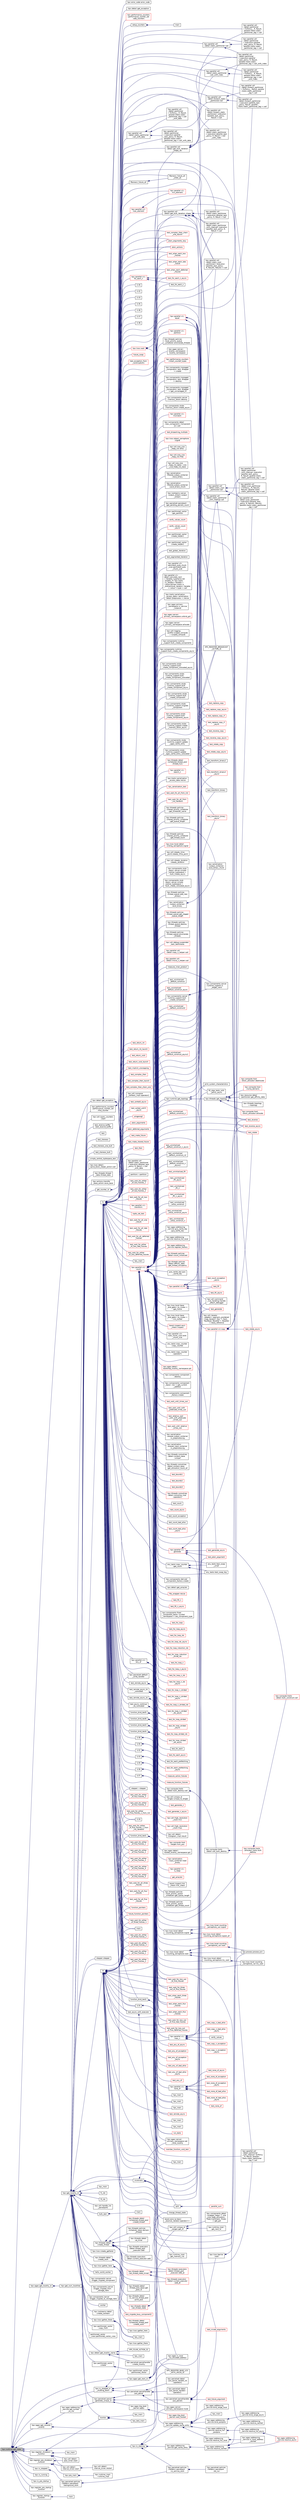 digraph "hpx::runtime::get_state"
{
  edge [fontname="Helvetica",fontsize="10",labelfontname="Helvetica",labelfontsize="10"];
  node [fontname="Helvetica",fontsize="10",shape=record];
  rankdir="LR";
  Node2851 [label="hpx::runtime::get_state",height=0.2,width=0.4,color="black", fillcolor="grey75", style="filled", fontcolor="black"];
  Node2851 -> Node2852 [dir="back",color="midnightblue",fontsize="10",style="solid",fontname="Helvetica"];
  Node2852 [label="hpx::detail::get_exception",height=0.2,width=0.4,color="black", fillcolor="white", style="filled",URL="$d5/dbe/namespacehpx_1_1detail.html#a9bc870a59e82a707b66f801d11a31524"];
  Node2852 -> Node2853 [dir="back",color="midnightblue",fontsize="10",style="solid",fontname="Helvetica"];
  Node2853 [label="hpx::error_code::error_code",height=0.2,width=0.4,color="black", fillcolor="white", style="filled",URL="$d0/ddf/classhpx_1_1error__code.html#a6c75f772a727844e82acc4bda0478be1"];
  Node2852 -> Node2854 [dir="back",color="midnightblue",fontsize="10",style="solid",fontname="Helvetica"];
  Node2854 [label="hpx::parcelset::default\l_write_handler",height=0.2,width=0.4,color="black", fillcolor="white", style="filled",URL="$d4/d41/namespacehpx_1_1parcelset.html#afbd7ba917a0c0adcad43f9b8b0ef1dc2"];
  Node2852 -> Node2855 [dir="back",color="midnightblue",fontsize="10",style="solid",fontname="Helvetica"];
  Node2855 [label="hpx::detail::get_exception",height=0.2,width=0.4,color="black", fillcolor="white", style="filled",URL="$d5/dbe/namespacehpx_1_1detail.html#ae1fcb86925dcb6c7699a858634407236"];
  Node2851 -> Node2856 [dir="back",color="midnightblue",fontsize="10",style="solid",fontname="Helvetica"];
  Node2856 [label="hpx::agas::get_console\l_locality",height=0.2,width=0.4,color="black", fillcolor="white", style="filled",URL="$dc/d54/namespacehpx_1_1agas.html#a58c57dd758d805babb200d1dd5693f9b",tooltip="Return an id_type referring to the console locality. "];
  Node2856 -> Node2857 [dir="back",color="midnightblue",fontsize="10",style="solid",fontname="Helvetica"];
  Node2857 [label="hpx::agas::addressing\l_service::get_symbol\l_ns_lva",height=0.2,width=0.4,color="black", fillcolor="white", style="filled",URL="$db/d58/structhpx_1_1agas_1_1addressing__service.html#ad904f19162fc67d188ca8f8b24a77a58"];
  Node2857 -> Node2858 [dir="back",color="midnightblue",fontsize="10",style="solid",fontname="Helvetica"];
  Node2858 [label="hpx::parcelset::parcel\l::generate_unique_id",height=0.2,width=0.4,color="black", fillcolor="white", style="filled",URL="$d7/d11/classhpx_1_1parcelset_1_1parcel.html#a7ca4116460b3a62269beecf8fb6b2f34"];
  Node2858 -> Node2859 [dir="back",color="midnightblue",fontsize="10",style="solid",fontname="Helvetica"];
  Node2859 [label="hpx::agas::big_boot\l_barrier::apply",height=0.2,width=0.4,color="black", fillcolor="white", style="filled",URL="$d8/db6/structhpx_1_1agas_1_1big__boot__barrier.html#a1a3c5320dbd8eeea60427d535e189d3c"];
  Node2859 -> Node2860 [dir="back",color="midnightblue",fontsize="10",style="solid",fontname="Helvetica"];
  Node2860 [label="hpx::agas::big_boot\l_barrier::wait_hosted",height=0.2,width=0.4,color="red", fillcolor="white", style="filled",URL="$d8/db6/structhpx_1_1agas_1_1big__boot__barrier.html#af83d97cabe46bfd67841283fece1cb24"];
  Node2858 -> Node2863 [dir="back",color="midnightblue",fontsize="10",style="solid",fontname="Helvetica"];
  Node2863 [label="hpx::parcelset::parcelhandler\l::put_parcel",height=0.2,width=0.4,color="black", fillcolor="white", style="filled",URL="$d4/d2f/classhpx_1_1parcelset_1_1parcelhandler.html#ac47bfb07dba5c3273d36fabe0868d43b"];
  Node2863 -> Node2864 [dir="back",color="midnightblue",fontsize="10",style="solid",fontname="Helvetica"];
  Node2864 [label="hpx::parcelset::detail\l::put_parcel_handler::\loperator()",height=0.2,width=0.4,color="black", fillcolor="white", style="filled",URL="$d6/d81/structhpx_1_1parcelset_1_1detail_1_1put__parcel__handler.html#a108c3182042dc70fac236ffefd75df24"];
  Node2863 -> Node2865 [dir="back",color="midnightblue",fontsize="10",style="solid",fontname="Helvetica"];
  Node2865 [label="hpx::parcelset::detail\l::put_parcel_handler_cb\l::operator()",height=0.2,width=0.4,color="black", fillcolor="white", style="filled",URL="$d1/df2/structhpx_1_1parcelset_1_1detail_1_1put__parcel__handler__cb.html#a2748057527af1b9f5f5984703b59d8f8"];
  Node2863 -> Node2866 [dir="back",color="midnightblue",fontsize="10",style="solid",fontname="Helvetica"];
  Node2866 [label="hpx::agas::server::\lprimary_namespace::route",height=0.2,width=0.4,color="black", fillcolor="white", style="filled",URL="$d7/d3a/structhpx_1_1agas_1_1server_1_1primary__namespace.html#a9037a1baa55fb13097a541bc365f2d0b"];
  Node2858 -> Node2867 [dir="back",color="midnightblue",fontsize="10",style="solid",fontname="Helvetica"];
  Node2867 [label="hpx::parcelset::parcelhandler\l::put_parcels",height=0.2,width=0.4,color="black", fillcolor="white", style="filled",URL="$d4/d2f/classhpx_1_1parcelset_1_1parcelhandler.html#a32ef958ef057a82fe01c70df5da51c6a"];
  Node2867 -> Node2868 [dir="back",color="midnightblue",fontsize="10",style="solid",fontname="Helvetica"];
  Node2868 [label="test_plain_argument",height=0.2,width=0.4,color="red", fillcolor="white", style="filled",URL="$df/d23/put__parcels_8cpp.html#a60e7e37daaa74f7106c7cf614d219a87"];
  Node2867 -> Node2870 [dir="back",color="midnightblue",fontsize="10",style="solid",fontname="Helvetica"];
  Node2870 [label="test_future_argument",height=0.2,width=0.4,color="red", fillcolor="white", style="filled",URL="$df/d23/put__parcels_8cpp.html#aaffb237829db631d8aaaf45d07e1ad9b"];
  Node2867 -> Node2871 [dir="back",color="midnightblue",fontsize="10",style="solid",fontname="Helvetica"];
  Node2871 [label="test_mixed_arguments",height=0.2,width=0.4,color="red", fillcolor="white", style="filled",URL="$df/d23/put__parcels_8cpp.html#a24eb81d6a10219027bfd00fa26f0d382"];
  Node2856 -> Node2872 [dir="back",color="midnightblue",fontsize="10",style="solid",fontname="Helvetica"];
  Node2872 [label="hpx::agas::is_local\l_lva_encoded_address",height=0.2,width=0.4,color="black", fillcolor="white", style="filled",URL="$dc/d54/namespacehpx_1_1agas.html#abb5e5584ed3b536ace8e3f58415e24c2"];
  Node2851 -> Node2873 [dir="back",color="midnightblue",fontsize="10",style="solid",fontname="Helvetica"];
  Node2873 [label="hpx::agas::get_locality_id",height=0.2,width=0.4,color="black", fillcolor="white", style="filled",URL="$dc/d54/namespacehpx_1_1agas.html#a491cc2ddecdf0f1a9129900caa6a4d3e"];
  Node2873 -> Node2874 [dir="back",color="midnightblue",fontsize="10",style="solid",fontname="Helvetica"];
  Node2874 [label="hpx::get_num_localities",height=0.2,width=0.4,color="black", fillcolor="white", style="filled",URL="$d8/d83/namespacehpx.html#a1db549da58aaa9b452db490fda2f09e4",tooltip="Return the number of localities which are currently registered for the running application. "];
  Node2873 -> Node2875 [dir="back",color="midnightblue",fontsize="10",style="solid",fontname="Helvetica"];
  Node2875 [label="hpx::get_locality_id",height=0.2,width=0.4,color="black", fillcolor="white", style="filled",URL="$d8/d83/namespacehpx.html#a158d7c54a657bb364c1704033010697b",tooltip="Return the number of the locality this function is being called from. "];
  Node2875 -> Node2876 [dir="back",color="midnightblue",fontsize="10",style="solid",fontname="Helvetica"];
  Node2876 [label="get_counter_id",height=0.2,width=0.4,color="black", fillcolor="white", style="filled",URL="$d6/de5/1d__stencil__4__throttle_8cpp.html#a244d1f7245f95f51debac25fb31b52b7"];
  Node2876 -> Node2877 [dir="back",color="midnightblue",fontsize="10",style="solid",fontname="Helvetica"];
  Node2877 [label="setup_counters",height=0.2,width=0.4,color="black", fillcolor="white", style="filled",URL="$d6/de5/1d__stencil__4__throttle_8cpp.html#ab1bf1c667fac5b7c94245e4173d59db7"];
  Node2877 -> Node2878 [dir="back",color="midnightblue",fontsize="10",style="solid",fontname="Helvetica"];
  Node2878 [label="main",height=0.2,width=0.4,color="black", fillcolor="white", style="filled",URL="$d6/de5/1d__stencil__4__throttle_8cpp.html#a0ddf1224851353fc92bfbff6f499fa97"];
  Node2875 -> Node2879 [dir="back",color="midnightblue",fontsize="10",style="solid",fontname="Helvetica"];
  Node2879 [label="stepper::stepper",height=0.2,width=0.4,color="black", fillcolor="white", style="filled",URL="$d0/da6/structstepper.html#a3d3b661e2502d80c80775c190f5585e2"];
  Node2875 -> Node2880 [dir="back",color="midnightblue",fontsize="10",style="solid",fontname="Helvetica"];
  Node2880 [label="stepper::~stepper",height=0.2,width=0.4,color="black", fillcolor="white", style="filled",URL="$d0/da6/structstepper.html#add73bef54a4602b7a9c84c4fedcde6d0"];
  Node2875 -> Node2881 [dir="back",color="midnightblue",fontsize="10",style="solid",fontname="Helvetica"];
  Node2881 [label="increment",height=0.2,width=0.4,color="black", fillcolor="white", style="filled",URL="$d5/dd3/apply__colocated_8cpp.html#a0587c889321a8e9c6f8b53102c281391"];
  Node2881 -> Node2882 [dir="back",color="midnightblue",fontsize="10",style="solid",fontname="Helvetica"];
  Node2882 [label="boost::asio::ip::basic\l_resolver_iterator::operator++",height=0.2,width=0.4,color="black", fillcolor="white", style="filled",URL="$d5/d86/classboost_1_1asio_1_1ip_1_1basic__resolver__iterator.html#a8d474163b0efb25f329b99e16422ca09",tooltip="Increment operator (prefix). "];
  Node2881 -> Node2883 [dir="back",color="midnightblue",fontsize="10",style="solid",fontname="Helvetica"];
  Node2883 [label="split",height=0.2,width=0.4,color="black", fillcolor="white", style="filled",URL="$d9/dca/created__executor_8cpp.html#a93788ea6faf31003f71a7ef49dbb0ec3"];
  Node2883 -> Node2884 [dir="back",color="midnightblue",fontsize="10",style="solid",fontname="Helvetica"];
  Node2884 [label="parallel_sum",height=0.2,width=0.4,color="red", fillcolor="white", style="filled",URL="$d9/dca/created__executor_8cpp.html#a80274c30da23d7824ffc381645cbcfeb"];
  Node2881 -> Node2887 [dir="back",color="midnightblue",fontsize="10",style="solid",fontname="Helvetica"];
  Node2887 [label="hpx::util::iterator\l_adaptor\< segment_unordered\l_map_iterator\< Key, T, Hash,\l KeyEqual, BaseIter \>, BaseIter\l \>::base_reference",height=0.2,width=0.4,color="black", fillcolor="white", style="filled",URL="$dd/d31/classhpx_1_1util_1_1iterator__adaptor.html#a94fc51756ea35a5e0b1523c242b7fb3c"];
  Node2881 -> Node2888 [dir="back",color="midnightblue",fontsize="10",style="solid",fontname="Helvetica"];
  Node2888 [label="hpx::agas::server::\lprimary_namespace::set\l_local_locality",height=0.2,width=0.4,color="black", fillcolor="white", style="filled",URL="$d7/d3a/structhpx_1_1agas_1_1server_1_1primary__namespace.html#a52d12a1efbe05190fd6592ba971192b6"];
  Node2875 -> Node2889 [dir="back",color="midnightblue",fontsize="10",style="solid",fontname="Helvetica"];
  Node2889 [label="hpx_main",height=0.2,width=0.4,color="black", fillcolor="white", style="filled",URL="$d5/dd3/apply__colocated_8cpp.html#aefd26dd818037509b2241068d57e3e1d"];
  Node2875 -> Node2890 [dir="back",color="midnightblue",fontsize="10",style="solid",fontname="Helvetica"];
  Node2890 [label="bulk_test",height=0.2,width=0.4,color="black", fillcolor="white", style="filled",URL="$dd/d8b/barrier__hang_8cpp.html#a2fd9ba39dc8241594662dc397348d687"];
  Node2890 -> Node2891 [dir="back",color="midnightblue",fontsize="10",style="solid",fontname="Helvetica"];
  Node2891 [label="main",height=0.2,width=0.4,color="black", fillcolor="white", style="filled",URL="$d7/dbf/spmd__block_8cpp.html#ae66f6b31b5ad750f1fe042a706a4e3d4"];
  Node2875 -> Node2892 [dir="back",color="midnightblue",fontsize="10",style="solid",fontname="Helvetica"];
  Node2892 [label="f1",height=0.2,width=0.4,color="black", fillcolor="white", style="filled",URL="$d8/d8b/broadcast_8cpp.html#a1751fbd41f2529b84514a9dbd767959a"];
  Node2892 -> Node2880 [dir="back",color="midnightblue",fontsize="10",style="solid",fontname="Helvetica"];
  Node2892 -> Node2893 [dir="back",color="midnightblue",fontsize="10",style="solid",fontname="Helvetica"];
  Node2893 [label="hpx_main",height=0.2,width=0.4,color="black", fillcolor="white", style="filled",URL="$dc/dc0/after__588_8cpp.html#a4ca51ec94fa82421fc621b58eef7b01c"];
  Node2892 -> Node2894 [dir="back",color="midnightblue",fontsize="10",style="solid",fontname="Helvetica"];
  Node2894 [label="hpx::parallel::v1::\lnone_of",height=0.2,width=0.4,color="black", fillcolor="white", style="filled",URL="$db/db9/namespacehpx_1_1parallel_1_1v1.html#ae44352b56d9d9936c0ff9a90a50d3049"];
  Node2894 -> Node2895 [dir="back",color="midnightblue",fontsize="10",style="solid",fontname="Helvetica"];
  Node2895 [label="test_none_of",height=0.2,width=0.4,color="red", fillcolor="white", style="filled",URL="$de/d32/none__of_8cpp.html#a4188d9b781e7ae7dd7a9049eb2ef3c38"];
  Node2894 -> Node2897 [dir="back",color="midnightblue",fontsize="10",style="solid",fontname="Helvetica"];
  Node2897 [label="test_none_of_async",height=0.2,width=0.4,color="red", fillcolor="white", style="filled",URL="$de/d32/none__of_8cpp.html#a86a0a8c8f53ac6c09d22d4216bbeb59b"];
  Node2894 -> Node2898 [dir="back",color="midnightblue",fontsize="10",style="solid",fontname="Helvetica"];
  Node2898 [label="test_none_of_exception",height=0.2,width=0.4,color="red", fillcolor="white", style="filled",URL="$de/d32/none__of_8cpp.html#a6fc2ea520cb018511cd2c90504cadf0c"];
  Node2894 -> Node2900 [dir="back",color="midnightblue",fontsize="10",style="solid",fontname="Helvetica"];
  Node2900 [label="test_none_of_exception\l_async",height=0.2,width=0.4,color="red", fillcolor="white", style="filled",URL="$de/d32/none__of_8cpp.html#ac4f0567bb6e5f2e6ce455ab913ec9dfc"];
  Node2894 -> Node2901 [dir="back",color="midnightblue",fontsize="10",style="solid",fontname="Helvetica"];
  Node2901 [label="test_none_of_bad_alloc",height=0.2,width=0.4,color="red", fillcolor="white", style="filled",URL="$de/d32/none__of_8cpp.html#af214362a538f7307354bcfb31b7f6f6c"];
  Node2894 -> Node2903 [dir="back",color="midnightblue",fontsize="10",style="solid",fontname="Helvetica"];
  Node2903 [label="test_none_of_bad_alloc\l_async",height=0.2,width=0.4,color="red", fillcolor="white", style="filled",URL="$de/d32/none__of_8cpp.html#a98a0e0974e9e9829b45c786450df942c"];
  Node2892 -> Node2904 [dir="back",color="midnightblue",fontsize="10",style="solid",fontname="Helvetica"];
  Node2904 [label="hpx::parallel::v1::\lany_of",height=0.2,width=0.4,color="black", fillcolor="white", style="filled",URL="$db/db9/namespacehpx_1_1parallel_1_1v1.html#aa0008b3858cfed5bbaca31df3f5c748c"];
  Node2904 -> Node2894 [dir="back",color="midnightblue",fontsize="10",style="solid",fontname="Helvetica"];
  Node2904 -> Node2905 [dir="back",color="midnightblue",fontsize="10",style="solid",fontname="Helvetica"];
  Node2905 [label="test_any_of",height=0.2,width=0.4,color="red", fillcolor="white", style="filled",URL="$d8/d5d/any__of_8cpp.html#a3be6d1cf182d27096e687217832b6ffb"];
  Node2904 -> Node2907 [dir="back",color="midnightblue",fontsize="10",style="solid",fontname="Helvetica"];
  Node2907 [label="test_any_of_async",height=0.2,width=0.4,color="red", fillcolor="white", style="filled",URL="$d8/d5d/any__of_8cpp.html#af1056def42768dd08ff4f98ce58d5586"];
  Node2904 -> Node2908 [dir="back",color="midnightblue",fontsize="10",style="solid",fontname="Helvetica"];
  Node2908 [label="test_any_of_exception",height=0.2,width=0.4,color="red", fillcolor="white", style="filled",URL="$d8/d5d/any__of_8cpp.html#a348c2914b5d59fa0b61c79e37df17034"];
  Node2904 -> Node2910 [dir="back",color="midnightblue",fontsize="10",style="solid",fontname="Helvetica"];
  Node2910 [label="test_any_of_exception\l_async",height=0.2,width=0.4,color="red", fillcolor="white", style="filled",URL="$d8/d5d/any__of_8cpp.html#ad81e0ee038af5e3b7dd176ced1237e38"];
  Node2904 -> Node2911 [dir="back",color="midnightblue",fontsize="10",style="solid",fontname="Helvetica"];
  Node2911 [label="test_any_of_bad_alloc",height=0.2,width=0.4,color="red", fillcolor="white", style="filled",URL="$d8/d5d/any__of_8cpp.html#a24ee4ddcdaee70f8bbb0a44bab89ff9a"];
  Node2904 -> Node2913 [dir="back",color="midnightblue",fontsize="10",style="solid",fontname="Helvetica"];
  Node2913 [label="test_any_of_bad_alloc\l_async",height=0.2,width=0.4,color="red", fillcolor="white", style="filled",URL="$d8/d5d/any__of_8cpp.html#a39de4a734510b3f4ae74c26a6c0834b0"];
  Node2892 -> Node2914 [dir="back",color="midnightblue",fontsize="10",style="solid",fontname="Helvetica"];
  Node2914 [label="test_remote_async",height=0.2,width=0.4,color="black", fillcolor="white", style="filled",URL="$db/de6/async__action__1813_8cpp.html#af26e331d55cd69b2a6ef7070fe033535"];
  Node2914 -> Node2915 [dir="back",color="midnightblue",fontsize="10",style="solid",fontname="Helvetica"];
  Node2915 [label="hpx_main",height=0.2,width=0.4,color="black", fillcolor="white", style="filled",URL="$db/de6/async__action__1813_8cpp.html#aefd26dd818037509b2241068d57e3e1d"];
  Node2892 -> Node2916 [dir="back",color="midnightblue",fontsize="10",style="solid",fontname="Helvetica"];
  Node2916 [label="test_remote_async_cb\l_colocated",height=0.2,width=0.4,color="black", fillcolor="white", style="filled",URL="$d7/d7f/async__cb__colocated_8cpp.html#ab28e8d24280460d8e7f01922091a4847"];
  Node2916 -> Node2917 [dir="back",color="midnightblue",fontsize="10",style="solid",fontname="Helvetica"];
  Node2917 [label="hpx_main",height=0.2,width=0.4,color="black", fillcolor="white", style="filled",URL="$d7/d7f/async__cb__colocated_8cpp.html#aefd26dd818037509b2241068d57e3e1d"];
  Node2892 -> Node2918 [dir="back",color="midnightblue",fontsize="10",style="solid",fontname="Helvetica"];
  Node2918 [label="test_remote_async_cb",height=0.2,width=0.4,color="black", fillcolor="white", style="filled",URL="$da/d88/async__cb__remote_8cpp.html#a696e56ba0ade0311e4a0e06254e743d9"];
  Node2918 -> Node2919 [dir="back",color="midnightblue",fontsize="10",style="solid",fontname="Helvetica"];
  Node2919 [label="hpx_main",height=0.2,width=0.4,color="black", fillcolor="white", style="filled",URL="$da/d88/async__cb__remote_8cpp.html#aefd26dd818037509b2241068d57e3e1d"];
  Node2892 -> Node2920 [dir="back",color="midnightblue",fontsize="10",style="solid",fontname="Helvetica"];
  Node2920 [label="test_async_continue\l_cb_colocated",height=0.2,width=0.4,color="black", fillcolor="white", style="filled",URL="$dd/dce/async__continue__cb__colocated_8cpp.html#aa99d076a2b112058bce08cd88134c158"];
  Node2920 -> Node2921 [dir="back",color="midnightblue",fontsize="10",style="solid",fontname="Helvetica"];
  Node2921 [label="hpx_main",height=0.2,width=0.4,color="black", fillcolor="white", style="filled",URL="$dd/dce/async__continue__cb__colocated_8cpp.html#aefd26dd818037509b2241068d57e3e1d"];
  Node2892 -> Node2922 [dir="back",color="midnightblue",fontsize="10",style="solid",fontname="Helvetica"];
  Node2922 [label="test_async_with_executor",height=0.2,width=0.4,color="black", fillcolor="white", style="filled",URL="$d4/dce/async__local__executor_8cpp.html#a3be1a86d23b45cd956b5d793a25bc1f3"];
  Node2922 -> Node2923 [dir="back",color="midnightblue",fontsize="10",style="solid",fontname="Helvetica"];
  Node2923 [label="hpx_main",height=0.2,width=0.4,color="black", fillcolor="white", style="filled",URL="$d4/dce/async__local__executor_8cpp.html#aefd26dd818037509b2241068d57e3e1d"];
  Node2892 -> Node2924 [dir="back",color="midnightblue",fontsize="10",style="solid",fontname="Helvetica"];
  Node2924 [label="main",height=0.2,width=0.4,color="black", fillcolor="white", style="filled",URL="$d4/d13/async__unwrap__1037_8cpp.html#ae66f6b31b5ad750f1fe042a706a4e3d4"];
  Node2892 -> Node2925 [dir="back",color="midnightblue",fontsize="10",style="solid",fontname="Helvetica"];
  Node2925 [label="function_bind_test1",height=0.2,width=0.4,color="black", fillcolor="white", style="filled",URL="$d7/d85/bind__action_8cpp.html#ae6639183a43f033e86cc0cd59de201fe"];
  Node2925 -> Node2926 [dir="back",color="midnightblue",fontsize="10",style="solid",fontname="Helvetica"];
  Node2926 [label="run_tests",height=0.2,width=0.4,color="red", fillcolor="white", style="filled",URL="$d7/d85/bind__action_8cpp.html#a66ce417481659548c78f69005137fa56"];
  Node2892 -> Node2929 [dir="back",color="midnightblue",fontsize="10",style="solid",fontname="Helvetica"];
  Node2929 [label="function_bind_test2",height=0.2,width=0.4,color="black", fillcolor="white", style="filled",URL="$d7/d85/bind__action_8cpp.html#a73d61c976bbadfb683092d4938800382"];
  Node2929 -> Node2926 [dir="back",color="midnightblue",fontsize="10",style="solid",fontname="Helvetica"];
  Node2892 -> Node2930 [dir="back",color="midnightblue",fontsize="10",style="solid",fontname="Helvetica"];
  Node2930 [label="function_bind_test3",height=0.2,width=0.4,color="black", fillcolor="white", style="filled",URL="$d7/d85/bind__action_8cpp.html#ae74b5f5fa480266ffab176338c97c824"];
  Node2930 -> Node2926 [dir="back",color="midnightblue",fontsize="10",style="solid",fontname="Helvetica"];
  Node2892 -> Node2931 [dir="back",color="midnightblue",fontsize="10",style="solid",fontname="Helvetica"];
  Node2931 [label="function_bind_test4",height=0.2,width=0.4,color="black", fillcolor="white", style="filled",URL="$d7/d85/bind__action_8cpp.html#ac73a85dab1306367e15d580ddbd172c3"];
  Node2931 -> Node2926 [dir="back",color="midnightblue",fontsize="10",style="solid",fontname="Helvetica"];
  Node2892 -> Node2932 [dir="back",color="midnightblue",fontsize="10",style="solid",fontname="Helvetica"];
  Node2932 [label="function_bind_test5",height=0.2,width=0.4,color="black", fillcolor="white", style="filled",URL="$d7/d85/bind__action_8cpp.html#a72403e93fa8c54844fd1dbcbeb9ceadb"];
  Node2932 -> Node2926 [dir="back",color="midnightblue",fontsize="10",style="solid",fontname="Helvetica"];
  Node2892 -> Node2933 [dir="back",color="midnightblue",fontsize="10",style="solid",fontname="Helvetica"];
  Node2933 [label="function_bind_test6",height=0.2,width=0.4,color="black", fillcolor="white", style="filled",URL="$d7/d85/bind__action_8cpp.html#ad24c4350176ea8ce81bffd3ccb3dc8f2"];
  Node2933 -> Node2926 [dir="back",color="midnightblue",fontsize="10",style="solid",fontname="Helvetica"];
  Node2892 -> Node2934 [dir="back",color="midnightblue",fontsize="10",style="solid",fontname="Helvetica"];
  Node2934 [label="X::f0",height=0.2,width=0.4,color="black", fillcolor="white", style="filled",URL="$d9/d80/struct_x.html#a3d9af10d1eaa4ae6e3beef80626ed566"];
  Node2892 -> Node2935 [dir="back",color="midnightblue",fontsize="10",style="solid",fontname="Helvetica"];
  Node2935 [label="X::f2",height=0.2,width=0.4,color="black", fillcolor="white", style="filled",URL="$d9/d80/struct_x.html#abead17ebf63427076f32b0d669052a81"];
  Node2892 -> Node2936 [dir="back",color="midnightblue",fontsize="10",style="solid",fontname="Helvetica"];
  Node2936 [label="X::f3",height=0.2,width=0.4,color="black", fillcolor="white", style="filled",URL="$d9/d80/struct_x.html#a96b39955c6e699ea096325dd02930119"];
  Node2892 -> Node2937 [dir="back",color="midnightblue",fontsize="10",style="solid",fontname="Helvetica"];
  Node2937 [label="X::f4",height=0.2,width=0.4,color="black", fillcolor="white", style="filled",URL="$d9/d80/struct_x.html#a617a1f581fd69596cb59fad83d02d7da"];
  Node2892 -> Node2938 [dir="back",color="midnightblue",fontsize="10",style="solid",fontname="Helvetica"];
  Node2938 [label="X::f5",height=0.2,width=0.4,color="black", fillcolor="white", style="filled",URL="$d9/d80/struct_x.html#a4407376897e8748ef73bff13187a7640"];
  Node2892 -> Node2939 [dir="back",color="midnightblue",fontsize="10",style="solid",fontname="Helvetica"];
  Node2939 [label="X::f6",height=0.2,width=0.4,color="black", fillcolor="white", style="filled",URL="$d9/d80/struct_x.html#a0ba6dad92a64fe568ed7184e59356167"];
  Node2892 -> Node2940 [dir="back",color="midnightblue",fontsize="10",style="solid",fontname="Helvetica"];
  Node2940 [label="X::f7",height=0.2,width=0.4,color="black", fillcolor="white", style="filled",URL="$d9/d80/struct_x.html#a6c2d587d7a1d77cea56a91ab664130b8"];
  Node2892 -> Node2941 [dir="back",color="midnightblue",fontsize="10",style="solid",fontname="Helvetica"];
  Node2941 [label="X::f8",height=0.2,width=0.4,color="black", fillcolor="white", style="filled",URL="$d9/d80/struct_x.html#af8508c9acafc85697f3ac8c96a7a2b8c"];
  Node2892 -> Node2942 [dir="back",color="midnightblue",fontsize="10",style="solid",fontname="Helvetica"];
  Node2942 [label="V::f0",height=0.2,width=0.4,color="black", fillcolor="white", style="filled",URL="$d1/d19/struct_v.html#a7f5f018047748e35522406c1ff8bda5d"];
  Node2942 -> Node2943 [dir="back",color="midnightblue",fontsize="10",style="solid",fontname="Helvetica"];
  Node2943 [label="member_function_void_test",height=0.2,width=0.4,color="red", fillcolor="white", style="filled",URL="$d0/dac/bind__test_8cpp.html#a0cd26a0269df9255c264fc823bfe4cd2"];
  Node2892 -> Node2945 [dir="back",color="midnightblue",fontsize="10",style="solid",fontname="Helvetica"];
  Node2945 [label="V::f2",height=0.2,width=0.4,color="black", fillcolor="white", style="filled",URL="$d1/d19/struct_v.html#a9fc906cba52e02e38ae3f6c64829d5ba"];
  Node2945 -> Node2943 [dir="back",color="midnightblue",fontsize="10",style="solid",fontname="Helvetica"];
  Node2892 -> Node2946 [dir="back",color="midnightblue",fontsize="10",style="solid",fontname="Helvetica"];
  Node2946 [label="V::f3",height=0.2,width=0.4,color="black", fillcolor="white", style="filled",URL="$d1/d19/struct_v.html#a02773f8887370a6b6c06aaa43c9ef7ba"];
  Node2946 -> Node2943 [dir="back",color="midnightblue",fontsize="10",style="solid",fontname="Helvetica"];
  Node2892 -> Node2947 [dir="back",color="midnightblue",fontsize="10",style="solid",fontname="Helvetica"];
  Node2947 [label="V::f4",height=0.2,width=0.4,color="black", fillcolor="white", style="filled",URL="$d1/d19/struct_v.html#aea51b7ff5554ae7ac78437adb2d6b128"];
  Node2947 -> Node2943 [dir="back",color="midnightblue",fontsize="10",style="solid",fontname="Helvetica"];
  Node2892 -> Node2948 [dir="back",color="midnightblue",fontsize="10",style="solid",fontname="Helvetica"];
  Node2948 [label="V::f5",height=0.2,width=0.4,color="black", fillcolor="white", style="filled",URL="$d1/d19/struct_v.html#ac8b9d79c01edf38bec04859019c58cc3"];
  Node2948 -> Node2943 [dir="back",color="midnightblue",fontsize="10",style="solid",fontname="Helvetica"];
  Node2892 -> Node2949 [dir="back",color="midnightblue",fontsize="10",style="solid",fontname="Helvetica"];
  Node2949 [label="V::f6",height=0.2,width=0.4,color="black", fillcolor="white", style="filled",URL="$d1/d19/struct_v.html#a7ac1db2908e6994ee28ceeda483e6687"];
  Node2949 -> Node2943 [dir="back",color="midnightblue",fontsize="10",style="solid",fontname="Helvetica"];
  Node2892 -> Node2950 [dir="back",color="midnightblue",fontsize="10",style="solid",fontname="Helvetica"];
  Node2950 [label="V::f7",height=0.2,width=0.4,color="black", fillcolor="white", style="filled",URL="$d1/d19/struct_v.html#ae80753b9b052b25bbce50fa378f85256"];
  Node2950 -> Node2943 [dir="back",color="midnightblue",fontsize="10",style="solid",fontname="Helvetica"];
  Node2892 -> Node2951 [dir="back",color="midnightblue",fontsize="10",style="solid",fontname="Helvetica"];
  Node2951 [label="V::f8",height=0.2,width=0.4,color="black", fillcolor="white", style="filled",URL="$d1/d19/struct_v.html#aa62d4752ca21a38446499fd274ab2807"];
  Node2951 -> Node2943 [dir="back",color="midnightblue",fontsize="10",style="solid",fontname="Helvetica"];
  Node2892 -> Node2952 [dir="back",color="midnightblue",fontsize="10",style="solid",fontname="Helvetica"];
  Node2952 [label="hpx::parallel::util\l::detail::get_bulk_iteration_shape",height=0.2,width=0.4,color="black", fillcolor="white", style="filled",URL="$db/d3e/namespacehpx_1_1parallel_1_1util_1_1detail.html#a86f73d13121a4afd334a34da6074ea24"];
  Node2952 -> Node2953 [dir="back",color="midnightblue",fontsize="10",style="solid",fontname="Helvetica"];
  Node2953 [label="hpx::parallel::util\l::detail::static_partitioner::call",height=0.2,width=0.4,color="black", fillcolor="white", style="filled",URL="$d0/d26/structhpx_1_1parallel_1_1util_1_1detail_1_1static__partitioner.html#a55606c265351f432a032ffd3f526c9f0"];
  Node2953 -> Node2954 [dir="back",color="midnightblue",fontsize="10",style="solid",fontname="Helvetica"];
  Node2954 [label="hpx::parallel::util\l::detail::partitioner\l\< ExPolicy_, R, Result,\l parallel::traits::static\l_partitioner_tag \>::call",height=0.2,width=0.4,color="black", fillcolor="white", style="filled",URL="$d9/da6/structhpx_1_1parallel_1_1util_1_1detail_1_1partitioner_3_01_ex_policy___00_01_r_00_01_result_00_f9188a728fbca94eb87dd779d6a026dd.html#a175d427f7214fb0049495e41dc2a54e1"];
  Node2953 -> Node2955 [dir="back",color="midnightblue",fontsize="10",style="solid",fontname="Helvetica"];
  Node2955 [label="hpx::parallel::util\l::detail::partitioner\l\< execution::parallel\l_task_policy, R, Result,\l parallel::traits::static\l_partitioner_tag \>::call",height=0.2,width=0.4,color="black", fillcolor="white", style="filled",URL="$d2/d63/structhpx_1_1parallel_1_1util_1_1detail_1_1partitioner_3_01execution_1_1parallel__task__policy_0969c76df517dcec21fca7bbe6c5e8dec.html#a9fc3a0dd370ba00d8094b228c71ea206"];
  Node2953 -> Node2956 [dir="back",color="midnightblue",fontsize="10",style="solid",fontname="Helvetica"];
  Node2956 [label="hpx::parallel::util\l::detail::partitioner\l\< execution::parallel\l_task_policy, R, Result,\l parallel::traits::static\l_partitioner_tag \>::call_with_index",height=0.2,width=0.4,color="black", fillcolor="white", style="filled",URL="$d2/d63/structhpx_1_1parallel_1_1util_1_1detail_1_1partitioner_3_01execution_1_1parallel__task__policy_0969c76df517dcec21fca7bbe6c5e8dec.html#ae29ad3ded2e96492f8b0d3f89630c55b"];
  Node2952 -> Node2957 [dir="back",color="midnightblue",fontsize="10",style="solid",fontname="Helvetica"];
  Node2957 [label="hpx::parallel::util\l::detail::static_partitioner\l\< execution::parallel_task\l_policy, R, Result \>::call",height=0.2,width=0.4,color="black", fillcolor="white", style="filled",URL="$df/dd6/structhpx_1_1parallel_1_1util_1_1detail_1_1static__partitioner_3_01execution_1_1parallel__task__e307c4332e9603f100a00570fb182e4c.html#a6d9e6f39a7ed61b51f4172be35f686f9"];
  Node2952 -> Node2958 [dir="back",color="midnightblue",fontsize="10",style="solid",fontname="Helvetica"];
  Node2958 [label="hpx::parallel::util\l::detail::static_partitioner\l_with_cleanup::call",height=0.2,width=0.4,color="black", fillcolor="white", style="filled",URL="$df/d7d/structhpx_1_1parallel_1_1util_1_1detail_1_1static__partitioner__with__cleanup.html#aeecd73fce300c09d9d3de28de56cd765"];
  Node2958 -> Node2959 [dir="back",color="midnightblue",fontsize="10",style="solid",fontname="Helvetica"];
  Node2959 [label="hpx::parallel::util\l::detail::partitioner\l_with_cleanup\< ExPolicy\l_, R, Result, parallel::\ltraits::static_partitioner\l_tag \>::call",height=0.2,width=0.4,color="black", fillcolor="white", style="filled",URL="$d0/d90/structhpx_1_1parallel_1_1util_1_1detail_1_1partitioner__with__cleanup_3_01_ex_policy___00_01_r_0c3e17ad3ae71a37de155a669555baeda.html#aeb9438bf721d28529588bf5af4bcddba"];
  Node2958 -> Node2960 [dir="back",color="midnightblue",fontsize="10",style="solid",fontname="Helvetica"];
  Node2960 [label="hpx::parallel::util\l::detail::partitioner\l_with_cleanup\< execution\l::parallel_task_policy,\l R, Result, parallel::traits\l::static_partitioner_tag \>::call",height=0.2,width=0.4,color="black", fillcolor="white", style="filled",URL="$d5/da7/structhpx_1_1parallel_1_1util_1_1detail_1_1partitioner__with__cleanup_3_01execution_1_1parallel_8673dcd98c12f633ab8c18b0022ea41a.html#a7b972bb926154f03e888a1b6fd127bcd"];
  Node2952 -> Node2961 [dir="back",color="midnightblue",fontsize="10",style="solid",fontname="Helvetica"];
  Node2961 [label="hpx::parallel::util\l::detail::static_partitioner\l_with_cleanup\< execution\l::parallel_task_policy, R,\l Result \>::call",height=0.2,width=0.4,color="black", fillcolor="white", style="filled",URL="$df/dd6/structhpx_1_1parallel_1_1util_1_1detail_1_1static__partitioner__with__cleanup_3_01execution_1_1pee81c4d5fba158bd787d5798cd50c2c1.html#a8ad4ccadbe61740176e6186256233fd2"];
  Node2952 -> Node2962 [dir="back",color="midnightblue",fontsize="10",style="solid",fontname="Helvetica"];
  Node2962 [label="hpx::parallel::util\l::detail::static_scan\l_partitioner::call",height=0.2,width=0.4,color="black", fillcolor="white", style="filled",URL="$d6/dba/structhpx_1_1parallel_1_1util_1_1detail_1_1static__scan__partitioner.html#a25ea6c014eef58f375a3ecbb2185ba0c"];
  Node2962 -> Node2963 [dir="back",color="midnightblue",fontsize="10",style="solid",fontname="Helvetica"];
  Node2963 [label="hpx::parallel::util\l::detail::scan_partitioner\l\< ExPolicy_, R, Result1,\l Result2, parallel::traits\l::static_partitioner_tag \>::call",height=0.2,width=0.4,color="black", fillcolor="white", style="filled",URL="$d3/dc5/structhpx_1_1parallel_1_1util_1_1detail_1_1scan__partitioner_3_01_ex_policy___00_01_r_00_01_resu8681f2069743f920fc415be5cbab4cfc.html#a81f03c80515157478188ed27de54ec14"];
  Node2962 -> Node2964 [dir="back",color="midnightblue",fontsize="10",style="solid",fontname="Helvetica"];
  Node2964 [label="hpx::parallel::util\l::detail::scan_partitioner\l\< execution::parallel_task\l_policy, R, Result1, Result2,\l parallel::traits::static_partitioner\l_tag \>::call",height=0.2,width=0.4,color="black", fillcolor="white", style="filled",URL="$dc/d0d/structhpx_1_1parallel_1_1util_1_1detail_1_1scan__partitioner_3_01execution_1_1parallel__task__po27cdc75dfa3303c868d1c8542c2a4e05.html#a668fa903a77643f2e22c7bdb3e02daee"];
  Node2952 -> Node2965 [dir="back",color="midnightblue",fontsize="10",style="solid",fontname="Helvetica"];
  Node2965 [label="hpx::parallel::util\l::detail::static_scan\l_partitioner\< execution\l::parallel_task_policy,\l R, Result1, Result2 \>::call",height=0.2,width=0.4,color="black", fillcolor="white", style="filled",URL="$de/d2e/structhpx_1_1parallel_1_1util_1_1detail_1_1static__scan__partitioner_3_01execution_1_1parallel__8e160c3c419a57c7f05e2f191722824c.html#a64299a0bd2c41bac5cd118e8ff392410"];
  Node2892 -> Node2966 [dir="back",color="midnightblue",fontsize="10",style="solid",fontname="Helvetica"];
  Node2966 [label="hpx::parallel::util\l::detail::get_bulk_iteration\l_shape_idx",height=0.2,width=0.4,color="black", fillcolor="white", style="filled",URL="$db/d3e/namespacehpx_1_1parallel_1_1util_1_1detail.html#a370c3e6a87ef9d31db12d80ae3733443"];
  Node2966 -> Node2967 [dir="back",color="midnightblue",fontsize="10",style="solid",fontname="Helvetica"];
  Node2967 [label="hpx::parallel::util\l::detail::foreach_static\l_partitioner::call",height=0.2,width=0.4,color="black", fillcolor="white", style="filled",URL="$d6/d6a/structhpx_1_1parallel_1_1util_1_1detail_1_1foreach__static__partitioner.html#adacc835452ced27726fb88e340a65546"];
  Node2967 -> Node2968 [dir="back",color="midnightblue",fontsize="10",style="solid",fontname="Helvetica"];
  Node2968 [label="hpx::parallel::util\l::detail::foreach_partitioner\l\< ExPolicy_, Result, parallel\l::traits::static_partitioner\l_tag \>::call",height=0.2,width=0.4,color="black", fillcolor="white", style="filled",URL="$db/d4c/structhpx_1_1parallel_1_1util_1_1detail_1_1foreach__partitioner_3_01_ex_policy___00_01_result_00f0905d86233521b217e190864e1ef9bf.html#aec3e49e5b0760bc3e17e7151fbb130db"];
  Node2967 -> Node2969 [dir="back",color="midnightblue",fontsize="10",style="solid",fontname="Helvetica"];
  Node2969 [label="hpx::parallel::util\l::detail::foreach_partitioner\l\< execution::parallel_task\l_policy, Result, parallel::\ltraits::static_partitioner_tag \>::call",height=0.2,width=0.4,color="black", fillcolor="white", style="filled",URL="$dc/dea/structhpx_1_1parallel_1_1util_1_1detail_1_1foreach__partitioner_3_01execution_1_1parallel__task_15c413fade2c2ea381c529c90fb01b95.html#a8231aec9aa2b550686dfb09068355222"];
  Node2966 -> Node2970 [dir="back",color="midnightblue",fontsize="10",style="solid",fontname="Helvetica"];
  Node2970 [label="hpx::parallel::util\l::detail::foreach_static\l_partitioner\< execution\l::parallel_task_policy,\l Result \>::call",height=0.2,width=0.4,color="black", fillcolor="white", style="filled",URL="$dc/d70/structhpx_1_1parallel_1_1util_1_1detail_1_1foreach__static__partitioner_3_01execution_1_1paralle8626d5c4384767c8555b9966fc809b75.html#a4879597fc0c82d45142cb561100c86f4"];
  Node2966 -> Node2971 [dir="back",color="midnightblue",fontsize="10",style="solid",fontname="Helvetica"];
  Node2971 [label="hpx::parallel::util\l::detail::static_partitioner\l::call_with_index",height=0.2,width=0.4,color="black", fillcolor="white", style="filled",URL="$d0/d26/structhpx_1_1parallel_1_1util_1_1detail_1_1static__partitioner.html#a042b7839c8ab773e61517e0d1581a02d"];
  Node2971 -> Node2972 [dir="back",color="midnightblue",fontsize="10",style="solid",fontname="Helvetica"];
  Node2972 [label="hpx::parallel::util\l::detail::partitioner\l\< ExPolicy_, R, Result,\l parallel::traits::static\l_partitioner_tag \>::call\l_with_index",height=0.2,width=0.4,color="black", fillcolor="white", style="filled",URL="$d9/da6/structhpx_1_1parallel_1_1util_1_1detail_1_1partitioner_3_01_ex_policy___00_01_r_00_01_result_00_f9188a728fbca94eb87dd779d6a026dd.html#ace9998b92da4f0f522b791aaefbe6db4"];
  Node2971 -> Node2956 [dir="back",color="midnightblue",fontsize="10",style="solid",fontname="Helvetica"];
  Node2966 -> Node2973 [dir="back",color="midnightblue",fontsize="10",style="solid",fontname="Helvetica"];
  Node2973 [label="hpx::parallel::util\l::detail::static_partitioner\l\< execution::parallel_task\l_policy, R, Result \>::call\l_with_index",height=0.2,width=0.4,color="black", fillcolor="white", style="filled",URL="$df/dd6/structhpx_1_1parallel_1_1util_1_1detail_1_1static__partitioner_3_01execution_1_1parallel__task__e307c4332e9603f100a00570fb182e4c.html#ac1f9791eef7a7d0965e568a55d384ad9"];
  Node2892 -> Node2974 [dir="back",color="midnightblue",fontsize="10",style="solid",fontname="Helvetica"];
  Node2974 [label="hpx::parallel::v1::\lcopy_n",height=0.2,width=0.4,color="black", fillcolor="white", style="filled",URL="$db/db9/namespacehpx_1_1parallel_1_1v1.html#a62b381b00123e950f7cd81ae9b16c4a6"];
  Node2974 -> Node2975 [dir="back",color="midnightblue",fontsize="10",style="solid",fontname="Helvetica"];
  Node2975 [label="hpx::parallel::v1::copy",height=0.2,width=0.4,color="red", fillcolor="white", style="filled",URL="$db/db9/namespacehpx_1_1parallel_1_1v1.html#a502f993845638113034b4a1629b7a3c7"];
  Node2975 -> Node3046 [dir="back",color="midnightblue",fontsize="10",style="solid",fontname="Helvetica"];
  Node3046 [label="test_reverse",height=0.2,width=0.4,color="red", fillcolor="white", style="filled",URL="$d8/dc4/reverse_8cpp.html#a698a7dfc93bebfd1903e9279d728b478"];
  Node2975 -> Node3048 [dir="back",color="midnightblue",fontsize="10",style="solid",fontname="Helvetica"];
  Node3048 [label="test_reverse_async",height=0.2,width=0.4,color="red", fillcolor="white", style="filled",URL="$d8/dc4/reverse_8cpp.html#a98d04b1d1b66041667a0b108cb75bd94"];
  Node2975 -> Node3059 [dir="back",color="midnightblue",fontsize="10",style="solid",fontname="Helvetica"];
  Node3059 [label="test_rotate",height=0.2,width=0.4,color="red", fillcolor="white", style="filled",URL="$d7/d5d/rotate_8cpp.html#ab8a8520d8bdef3f9022bc5377426d949"];
  Node2975 -> Node3061 [dir="back",color="midnightblue",fontsize="10",style="solid",fontname="Helvetica"];
  Node3061 [label="test_rotate_async",height=0.2,width=0.4,color="red", fillcolor="white", style="filled",URL="$d7/d5d/rotate_8cpp.html#ae3e37eb13d1c555e7ec861e99599cecb"];
  Node2974 -> Node3087 [dir="back",color="midnightblue",fontsize="10",style="solid",fontname="Helvetica"];
  Node3087 [label="test_copy_n_exception",height=0.2,width=0.4,color="red", fillcolor="white", style="filled",URL="$d3/d44/copyn_8cpp.html#abe4e05d78a05b84674e56fe6c39fca90"];
  Node2974 -> Node3089 [dir="back",color="midnightblue",fontsize="10",style="solid",fontname="Helvetica"];
  Node3089 [label="test_copy_n_exception\l_async",height=0.2,width=0.4,color="red", fillcolor="white", style="filled",URL="$d3/d44/copyn_8cpp.html#a42328f0b598518eafcc7b94d6a28425d"];
  Node2974 -> Node3090 [dir="back",color="midnightblue",fontsize="10",style="solid",fontname="Helvetica"];
  Node3090 [label="test_copy_n_bad_alloc",height=0.2,width=0.4,color="red", fillcolor="white", style="filled",URL="$d3/d44/copyn_8cpp.html#a74eb1f7d59b681e15d11f90c85f48147"];
  Node2974 -> Node3092 [dir="back",color="midnightblue",fontsize="10",style="solid",fontname="Helvetica"];
  Node3092 [label="test_copy_n_bad_alloc\l_async",height=0.2,width=0.4,color="red", fillcolor="white", style="filled",URL="$d3/d44/copyn_8cpp.html#af27e7c5f4571120910ce3c0567280b50"];
  Node2974 -> Node3093 [dir="back",color="midnightblue",fontsize="10",style="solid",fontname="Helvetica"];
  Node3093 [label="verify_values",height=0.2,width=0.4,color="black", fillcolor="white", style="filled",URL="$d7/dfb/partitioned__vector__scan_8hpp.html#a1b81c4c13d30b08cac00db9b75578cf1"];
  Node2892 -> Node3094 [dir="back",color="midnightblue",fontsize="10",style="solid",fontname="Helvetica"];
  Node3094 [label="hpx::parallel::v1::\lcount",height=0.2,width=0.4,color="red", fillcolor="white", style="filled",URL="$db/db9/namespacehpx_1_1parallel_1_1v1.html#a19d058114a2bd44801aab4176b188e23"];
  Node3094 -> Node3095 [dir="back",color="midnightblue",fontsize="10",style="solid",fontname="Helvetica"];
  Node3095 [label="hpx::agas::addressing\l_service::gva_cache_key\l::gva_cache_key",height=0.2,width=0.4,color="black", fillcolor="white", style="filled",URL="$d0/d9c/structhpx_1_1agas_1_1addressing__service_1_1gva__cache__key.html#acecfbda8da5778456192cab1265b29ba"];
  Node3094 -> Node3096 [dir="back",color="midnightblue",fontsize="10",style="solid",fontname="Helvetica"];
  Node3096 [label="hpx::agas::addressing\l_service::resolve_full_local",height=0.2,width=0.4,color="black", fillcolor="white", style="filled",URL="$db/d58/structhpx_1_1agas_1_1addressing__service.html#a6195cfc66f93111dd1e0252b5bd4a712"];
  Node3094 -> Node3097 [dir="back",color="midnightblue",fontsize="10",style="solid",fontname="Helvetica"];
  Node3097 [label="hpx::agas::addressing\l_service::resolve_cached",height=0.2,width=0.4,color="black", fillcolor="white", style="filled",URL="$db/d58/structhpx_1_1agas_1_1addressing__service.html#a5d63a4e7a5e442e1d19692d6f71673e6"];
  Node3094 -> Node3098 [dir="back",color="midnightblue",fontsize="10",style="solid",fontname="Helvetica"];
  Node3098 [label="hpx::agas::addressing\l_service::update_cache_entry",height=0.2,width=0.4,color="black", fillcolor="white", style="filled",URL="$db/d58/structhpx_1_1agas_1_1addressing__service.html#ab49f7530592fc5c804c94720b8ffd61d"];
  Node3098 -> Node3099 [dir="back",color="midnightblue",fontsize="10",style="solid",fontname="Helvetica"];
  Node3099 [label="hpx::agas::addressing\l_service::bind_range_local",height=0.2,width=0.4,color="black", fillcolor="white", style="filled",URL="$db/d58/structhpx_1_1agas_1_1addressing__service.html#ab1d0ff454f580a5082a9b5d25b4f06fd",tooltip="Bind unique range of global ids to given base address. "];
  Node3098 -> Node3100 [dir="back",color="midnightblue",fontsize="10",style="solid",fontname="Helvetica"];
  Node3100 [label="hpx::agas::addressing\l_service::bind_postproc",height=0.2,width=0.4,color="black", fillcolor="white", style="filled",URL="$db/d58/structhpx_1_1agas_1_1addressing__service.html#ae6f42662e19483b27cbf2e2779104b6c"];
  Node3100 -> Node3101 [dir="back",color="midnightblue",fontsize="10",style="solid",fontname="Helvetica"];
  Node3101 [label="hpx::agas::addressing\l_service::bind_range_async",height=0.2,width=0.4,color="black", fillcolor="white", style="filled",URL="$db/d58/structhpx_1_1agas_1_1addressing__service.html#ad125f48a33347da6ab20c84f57822af7"];
  Node3098 -> Node3102 [dir="back",color="midnightblue",fontsize="10",style="solid",fontname="Helvetica"];
  Node3102 [label="hpx::agas::addressing\l_service::resolve_full_local",height=0.2,width=0.4,color="black", fillcolor="white", style="filled",URL="$db/d58/structhpx_1_1agas_1_1addressing__service.html#af089b92023be321f1e101f8666f79d56"];
  Node3102 -> Node3103 [dir="back",color="midnightblue",fontsize="10",style="solid",fontname="Helvetica"];
  Node3103 [label="hpx::agas::addressing\l_service::is_local_address\l_cached",height=0.2,width=0.4,color="black", fillcolor="white", style="filled",URL="$db/d58/structhpx_1_1agas_1_1addressing__service.html#ac22315a71f47927a730953d44c01e119"];
  Node3098 -> Node3104 [dir="back",color="midnightblue",fontsize="10",style="solid",fontname="Helvetica"];
  Node3104 [label="hpx::agas::addressing\l_service::resolve_full\l_postproc",height=0.2,width=0.4,color="black", fillcolor="white", style="filled",URL="$db/d58/structhpx_1_1agas_1_1addressing__service.html#a9adf9683a9e200a15224e7c04f8d6339"];
  Node3104 -> Node3105 [dir="back",color="midnightblue",fontsize="10",style="solid",fontname="Helvetica"];
  Node3105 [label="hpx::agas::addressing\l_service::resolve_full_async",height=0.2,width=0.4,color="black", fillcolor="white", style="filled",URL="$db/d58/structhpx_1_1agas_1_1addressing__service.html#af678e6288e0f302b9c96b813a8e660ef"];
  Node3105 -> Node3106 [dir="back",color="midnightblue",fontsize="10",style="solid",fontname="Helvetica"];
  Node3106 [label="hpx::agas::addressing\l_service::resolve_async",height=0.2,width=0.4,color="red", fillcolor="white", style="filled",URL="$db/d58/structhpx_1_1agas_1_1addressing__service.html#a3344990e7d5c255f51bf89a8fb2828eb"];
  Node3098 -> Node3166 [dir="back",color="midnightblue",fontsize="10",style="solid",fontname="Helvetica"];
  Node3166 [label="hpx_main",height=0.2,width=0.4,color="black", fillcolor="white", style="filled",URL="$d1/d4f/local__address__rebind_8cpp.html#aaf67a3863f19ff7033e239ebb1204fb7"];
  Node3098 -> Node3058 [dir="back",color="midnightblue",fontsize="10",style="solid",fontname="Helvetica"];
  Node3058 [label="HPX_REGISTER_BROADCAST\l_ACTION_ID",height=0.2,width=0.4,color="black", fillcolor="white", style="filled",URL="$de/d5c/runtime__support__server_8cpp.html#a2c7fd60adfab122ae67b173ad73fc706"];
  Node3094 -> Node3170 [dir="back",color="midnightblue",fontsize="10",style="solid",fontname="Helvetica"];
  Node3170 [label="hpx::agas::addressing\l_service::register_factory",height=0.2,width=0.4,color="red", fillcolor="white", style="filled",URL="$db/d58/structhpx_1_1agas_1_1addressing__service.html#a844d33bc815e5d556363cb03dca4842e",tooltip="Register a factory for a specific component type. "];
  Node3094 -> Node3173 [dir="back",color="midnightblue",fontsize="10",style="solid",fontname="Helvetica"];
  Node3173 [label="hpx::threads::policies\l::detail::count_initialized",height=0.2,width=0.4,color="red", fillcolor="white", style="filled",URL="$d5/d1a/namespacehpx_1_1threads_1_1policies_1_1detail.html#a28a8562de43906755977c312023a89eb"];
  Node3094 -> Node3175 [dir="back",color="midnightblue",fontsize="10",style="solid",fontname="Helvetica"];
  Node3175 [label="hpx::threads::policies\l::detail::affinity_data\l::get_thread_occupancy",height=0.2,width=0.4,color="red", fillcolor="white", style="filled",URL="$d7/d9b/structhpx_1_1threads_1_1policies_1_1detail_1_1affinity__data.html#a07b92d102e9741c4d8382e4acd8cb105"];
  Node3094 -> Node3177 [dir="back",color="midnightblue",fontsize="10",style="solid",fontname="Helvetica"];
  Node3177 [label="gva_cache_key::gva\l_cache_key",height=0.2,width=0.4,color="black", fillcolor="white", style="filled",URL="$de/d0d/structgva__cache__key.html#a6812780b5b3b4a05557840e8c4a6cc7c"];
  Node3094 -> Node3178 [dir="back",color="midnightblue",fontsize="10",style="solid",fontname="Helvetica"];
  Node3178 [label="hpx::compute::traits\l::detail::bulk_construct::call",height=0.2,width=0.4,color="red", fillcolor="white", style="filled",URL="$d4/d56/structhpx_1_1compute_1_1traits_1_1detail_1_1bulk__construct.html#ac74edb5f18b085d23c7ad03af163598d"];
  Node3094 -> Node3182 [dir="back",color="midnightblue",fontsize="10",style="solid",fontname="Helvetica"];
  Node3182 [label="hpx::compute::traits\l::detail::bulk_destroy::call",height=0.2,width=0.4,color="black", fillcolor="white", style="filled",URL="$d4/dcf/structhpx_1_1compute_1_1traits_1_1detail_1_1bulk__destroy.html#a65c2cb2dcbe0d2d76fc9f48302cd56d8"];
  Node3182 -> Node3183 [dir="back",color="midnightblue",fontsize="10",style="solid",fontname="Helvetica"];
  Node3183 [label="hpx::compute::traits\l::detail::call_bulk_destroy",height=0.2,width=0.4,color="black", fillcolor="white", style="filled",URL="$d5/df2/namespacehpx_1_1compute_1_1traits_1_1detail.html#acc13444e66b79935de52111e1f28f164"];
  Node3183 -> Node3184 [dir="back",color="midnightblue",fontsize="10",style="solid",fontname="Helvetica"];
  Node3184 [label="hpx::compute::traits\l::allocator_traits::bulk\l_destroy",height=0.2,width=0.4,color="red", fillcolor="white", style="filled",URL="$dc/d38/structhpx_1_1compute_1_1traits_1_1allocator__traits.html#a79ea07e626d594a9890675db2b56063f"];
  Node3184 -> Node3178 [dir="back",color="midnightblue",fontsize="10",style="solid",fontname="Helvetica"];
  Node3094 -> Node3183 [dir="back",color="midnightblue",fontsize="10",style="solid",fontname="Helvetica"];
  Node3094 -> Node3184 [dir="back",color="midnightblue",fontsize="10",style="solid",fontname="Helvetica"];
  Node3094 -> Node3189 [dir="back",color="midnightblue",fontsize="10",style="solid",fontname="Helvetica"];
  Node3189 [label="hpx::lcos::local::base\l_and_gate\< no_mutex \>\l::get_future",height=0.2,width=0.4,color="black", fillcolor="white", style="filled",URL="$df/d91/structhpx_1_1lcos_1_1local_1_1base__and__gate.html#a9cbcd9fe46997ee4fa44fe0fdf3fa395",tooltip="get a future allowing to wait for the gate to fire "];
  Node3094 -> Node3190 [dir="back",color="midnightblue",fontsize="10",style="solid",fontname="Helvetica"];
  Node3190 [label="hpx::lcos::local::base\l_and_gate\< no_mutex \>\l::init_locked",height=0.2,width=0.4,color="black", fillcolor="white", style="filled",URL="$df/d91/structhpx_1_1lcos_1_1local_1_1base__and__gate.html#a85b84ec329f8939fbccbe784c0567e9e"];
  Node3094 -> Node3191 [dir="back",color="midnightblue",fontsize="10",style="solid",fontname="Helvetica"];
  Node3191 [label="boost::inspect::ascii\l_check::inspect",height=0.2,width=0.4,color="red", fillcolor="white", style="filled",URL="$df/d41/classboost_1_1inspect_1_1ascii__check.html#a42c51a97f6f401032bb06a96f48a96dd"];
  Node3094 -> Node3193 [dir="back",color="midnightblue",fontsize="10",style="solid",fontname="Helvetica"];
  Node3193 [label="hpx_main",height=0.2,width=0.4,color="black", fillcolor="white", style="filled",URL="$d3/d4c/async__local_8cpp.html#aefd26dd818037509b2241068d57e3e1d"];
  Node3094 -> Node3194 [dir="back",color="midnightblue",fontsize="10",style="solid",fontname="Helvetica"];
  Node3194 [label="test_remote_async",height=0.2,width=0.4,color="red", fillcolor="white", style="filled",URL="$dd/dd8/async__remote_8cpp.html#ac9fb603a20fe776399062d78f9ad4844"];
  Node3094 -> Node3196 [dir="back",color="midnightblue",fontsize="10",style="solid",fontname="Helvetica"];
  Node3196 [label="hpx::parallel::v3::\lauto_chunk_size::auto\l_chunk_size",height=0.2,width=0.4,color="black", fillcolor="white", style="filled",URL="$d5/dad/structhpx_1_1parallel_1_1v3_1_1auto__chunk__size.html#a63003d60652494486f49eb058ad40528"];
  Node3094 -> Node3197 [dir="back",color="midnightblue",fontsize="10",style="solid",fontname="Helvetica"];
  Node3197 [label="any_tests::copy_counter\l::copy_counter",height=0.2,width=0.4,color="black", fillcolor="white", style="filled",URL="$d9/d99/structany__tests_1_1copy__counter.html#ac24473e37314d8ecd531bb1733109ca5"];
  Node3094 -> Node3198 [dir="back",color="midnightblue",fontsize="10",style="solid",fontname="Helvetica"];
  Node3198 [label="any_tests::copy_counter\l::operator=",height=0.2,width=0.4,color="black", fillcolor="white", style="filled",URL="$d9/d99/structany__tests_1_1copy__counter.html#a2fc9f27cb3580a424c7909d60c66a5e9"];
  Node3094 -> Node3199 [dir="back",color="midnightblue",fontsize="10",style="solid",fontname="Helvetica"];
  Node3199 [label="any_tests::copy_counter\l::get_count",height=0.2,width=0.4,color="black", fillcolor="white", style="filled",URL="$d9/d99/structany__tests_1_1copy__counter.html#a8323d67d1a98a937f4e3cc2180963dbd"];
  Node3199 -> Node3200 [dir="back",color="midnightblue",fontsize="10",style="solid",fontname="Helvetica"];
  Node3200 [label="any_tests::test_swap\l_small",height=0.2,width=0.4,color="black", fillcolor="white", style="filled",URL="$de/db0/namespaceany__tests.html#a5a9f3ac333174dc1cc9a9f39d996b4d2"];
  Node3199 -> Node3201 [dir="back",color="midnightblue",fontsize="10",style="solid",fontname="Helvetica"];
  Node3201 [label="any_tests::test_swap_big",height=0.2,width=0.4,color="black", fillcolor="white", style="filled",URL="$de/db0/namespaceany__tests.html#a0567012862bab4ad7821c706fcaa2035"];
  Node3094 -> Node3200 [dir="back",color="midnightblue",fontsize="10",style="solid",fontname="Helvetica"];
  Node3094 -> Node3201 [dir="back",color="midnightblue",fontsize="10",style="solid",fontname="Helvetica"];
  Node3094 -> Node3140 [dir="back",color="midnightblue",fontsize="10",style="solid",fontname="Helvetica"];
  Node3140 [label="hpx::agas::detail::\lbootstrap_locality_namespace::ptr",height=0.2,width=0.4,color="red", fillcolor="white", style="filled",URL="$d2/d28/structhpx_1_1agas_1_1detail_1_1bootstrap__locality__namespace.html#a5d4dcef228d9a8e6040f2e404546a7b8"];
  Node3094 -> Node2952 [dir="back",color="midnightblue",fontsize="10",style="solid",fontname="Helvetica"];
  Node3094 -> Node2966 [dir="back",color="midnightblue",fontsize="10",style="solid",fontname="Helvetica"];
  Node3094 -> Node3202 [dir="back",color="midnightblue",fontsize="10",style="solid",fontname="Helvetica"];
  Node3202 [label="hpx::components::component\l::destroy",height=0.2,width=0.4,color="black", fillcolor="white", style="filled",URL="$d2/d0b/classhpx_1_1components_1_1component.html#a83324df9d2a3574db8949c9198cb7375",tooltip="The function destroy is used for destruction and de-allocation of instances of the derived components..."];
  Node3094 -> Node3203 [dir="back",color="midnightblue",fontsize="10",style="solid",fontname="Helvetica"];
  Node3203 [label="hpx::components::component\l_base\< row \>::get_current\l_address",height=0.2,width=0.4,color="black", fillcolor="white", style="filled",URL="$d2/de6/classhpx_1_1components_1_1component__base.html#a158c6874c847422beb28c9deee381907"];
  Node3094 -> Node3204 [dir="back",color="midnightblue",fontsize="10",style="solid",fontname="Helvetica"];
  Node3204 [label="hpx::components::component\l_factory::create",height=0.2,width=0.4,color="black", fillcolor="white", style="filled",URL="$d9/dc0/structhpx_1_1components_1_1component__factory.html#a858e92b3c7dde85fad2a22361550c5a7",tooltip="Create one or more new component instances. "];
  Node3094 -> Node3205 [dir="back",color="midnightblue",fontsize="10",style="solid",fontname="Helvetica"];
  Node3205 [label="test_wait_until_times_out",height=0.2,width=0.4,color="red", fillcolor="white", style="filled",URL="$d1/ded/tests_2unit_2lcos_2condition__variable_8cpp.html#aea5657395fd47b474e1f427561446d10"];
  Node3094 -> Node3207 [dir="back",color="midnightblue",fontsize="10",style="solid",fontname="Helvetica"];
  Node3207 [label="test_wait_until_with\l_predicate_times_out",height=0.2,width=0.4,color="red", fillcolor="white", style="filled",URL="$d1/ded/tests_2unit_2lcos_2condition__variable_8cpp.html#addabd721978fd49994293916b65085e8"];
  Node3094 -> Node3208 [dir="back",color="midnightblue",fontsize="10",style="solid",fontname="Helvetica"];
  Node3208 [label="test_relative_wait\l_until_with_predicate\l_times_out",height=0.2,width=0.4,color="red", fillcolor="white", style="filled",URL="$d1/ded/tests_2unit_2lcos_2condition__variable_8cpp.html#ae174356f5cc84c994b8e627d0779855e"];
  Node3094 -> Node3209 [dir="back",color="midnightblue",fontsize="10",style="solid",fontname="Helvetica"];
  Node3209 [label="test_wait_until_relative\l_times_out",height=0.2,width=0.4,color="red", fillcolor="white", style="filled",URL="$d1/ded/tests_2unit_2lcos_2condition__variable_8cpp.html#a43133d1c1ffc4f3e5ae0e94721453bfe"];
  Node3094 -> Node3210 [dir="back",color="midnightblue",fontsize="10",style="solid",fontname="Helvetica"];
  Node3210 [label="hpx::serialization\l::erased_output_container\l::is_preprocessing",height=0.2,width=0.4,color="black", fillcolor="white", style="filled",URL="$d8/db8/structhpx_1_1serialization_1_1erased__output__container.html#aa893cee06e2bb5d09a9fe42d9a07b5ff"];
  Node3094 -> Node3211 [dir="back",color="midnightblue",fontsize="10",style="solid",fontname="Helvetica"];
  Node3211 [label="hpx::serialization\l::erased_input_container\l::is_preprocessing",height=0.2,width=0.4,color="black", fillcolor="white", style="filled",URL="$de/d06/structhpx_1_1serialization_1_1erased__input__container.html#a64ed24fc6d533fb36561b19644495873"];
  Node3094 -> Node3212 [dir="back",color="midnightblue",fontsize="10",style="solid",fontname="Helvetica"];
  Node3212 [label="hpx::threads::coroutines\l::detail::context_base\l::unique",height=0.2,width=0.4,color="black", fillcolor="white", style="filled",URL="$db/d5b/classhpx_1_1threads_1_1coroutines_1_1detail_1_1context__base.html#a69e8102773b72342232710adecad9d73"];
  Node3094 -> Node3213 [dir="back",color="midnightblue",fontsize="10",style="solid",fontname="Helvetica"];
  Node3213 [label="hpx::threads::coroutines\l::detail::context_base\l::get_allocation_count_all",height=0.2,width=0.4,color="black", fillcolor="white", style="filled",URL="$db/d5b/classhpx_1_1threads_1_1coroutines_1_1detail_1_1context__base.html#a000ba35d5ac42a3deac7540d8c119465"];
  Node3094 -> Node3214 [dir="back",color="midnightblue",fontsize="10",style="solid",fontname="Helvetica"];
  Node3214 [label="test_bounds1",height=0.2,width=0.4,color="red", fillcolor="white", style="filled",URL="$db/dbc/coordinate_8cpp.html#a8c6bc40ca40e765c1df197938c9a475d"];
  Node3094 -> Node3216 [dir="back",color="midnightblue",fontsize="10",style="solid",fontname="Helvetica"];
  Node3216 [label="test_bounds2",height=0.2,width=0.4,color="red", fillcolor="white", style="filled",URL="$db/dbc/coordinate_8cpp.html#a096ca88ee31f17366206933116c1f64e"];
  Node3094 -> Node3217 [dir="back",color="midnightblue",fontsize="10",style="solid",fontname="Helvetica"];
  Node3217 [label="test_bounds3",height=0.2,width=0.4,color="red", fillcolor="white", style="filled",URL="$db/dbc/coordinate_8cpp.html#ae6ce52a15a47eb0cee423f5944dc322a"];
  Node3094 -> Node2975 [dir="back",color="midnightblue",fontsize="10",style="solid",fontname="Helvetica"];
  Node3094 -> Node2974 [dir="back",color="midnightblue",fontsize="10",style="solid",fontname="Helvetica"];
  Node3094 -> Node3218 [dir="back",color="midnightblue",fontsize="10",style="solid",fontname="Helvetica"];
  Node3218 [label="hpx::threads::coroutines\l::detail::coroutine_impl\l::operator()",height=0.2,width=0.4,color="red", fillcolor="white", style="filled",URL="$d7/dd2/classhpx_1_1threads_1_1coroutines_1_1detail_1_1coroutine__impl.html#a9e9734e8516ed51824b453f5abaa8435"];
  Node3094 -> Node3220 [dir="back",color="midnightblue",fontsize="10",style="solid",fontname="Helvetica"];
  Node3220 [label="test_count",height=0.2,width=0.4,color="black", fillcolor="white", style="filled",URL="$de/d3a/count__tests_8hpp.html#adb14e941c026b6ad84f53dec4f32c557"];
  Node3094 -> Node3221 [dir="back",color="midnightblue",fontsize="10",style="solid",fontname="Helvetica"];
  Node3221 [label="test_count_async",height=0.2,width=0.4,color="red", fillcolor="white", style="filled",URL="$de/d3a/count__tests_8hpp.html#a4621580b458537fa0a2fd6953e037a6a"];
  Node3094 -> Node3223 [dir="back",color="midnightblue",fontsize="10",style="solid",fontname="Helvetica"];
  Node3223 [label="test_count_exception",height=0.2,width=0.4,color="black", fillcolor="white", style="filled",URL="$de/d3a/count__tests_8hpp.html#adbde9fbf4434fe9320503044b3b2c464"];
  Node3094 -> Node3224 [dir="back",color="midnightblue",fontsize="10",style="solid",fontname="Helvetica"];
  Node3224 [label="test_count_exception\l_async",height=0.2,width=0.4,color="red", fillcolor="white", style="filled",URL="$de/d3a/count__tests_8hpp.html#ab0cd91de016499bfe205083429b6785a"];
  Node3094 -> Node3226 [dir="back",color="midnightblue",fontsize="10",style="solid",fontname="Helvetica"];
  Node3226 [label="test_count_bad_alloc",height=0.2,width=0.4,color="black", fillcolor="white", style="filled",URL="$de/d3a/count__tests_8hpp.html#a5bc414d6715d9db79b7f328d971cf7b7"];
  Node3094 -> Node3227 [dir="back",color="midnightblue",fontsize="10",style="solid",fontname="Helvetica"];
  Node3227 [label="test_count_bad_alloc\l_async",height=0.2,width=0.4,color="red", fillcolor="white", style="filled",URL="$de/d3a/count__tests_8hpp.html#ab6f5cd5abb77116db322db53775acdea"];
  Node3094 -> Node3229 [dir="back",color="midnightblue",fontsize="10",style="solid",fontname="Helvetica"];
  Node3229 [label="hpx::lcos::local::counting\l_semaphore_var::wait",height=0.2,width=0.4,color="red", fillcolor="white", style="filled",URL="$df/d53/classhpx_1_1lcos_1_1local_1_1counting__semaphore__var.html#a803c6b370e225e49b5033bbb4e7e91a1",tooltip="Wait for the semaphore to be signaled. "];
  Node3229 -> Node3231 [dir="back",color="midnightblue",fontsize="10",style="solid",fontname="Helvetica"];
  Node3231 [label="hpx.process.process.join",height=0.2,width=0.4,color="black", fillcolor="white", style="filled",URL="$d3/d41/classhpx_1_1process_1_1process.html#acc7ec4687f3bf5ae121ef7b494d991d8"];
  Node3094 -> Node3233 [dir="back",color="midnightblue",fontsize="10",style="solid",fontname="Helvetica"];
  Node3233 [label="hpx::lcos::local::counting\l_semaphore_var::try_wait",height=0.2,width=0.4,color="black", fillcolor="white", style="filled",URL="$df/d53/classhpx_1_1lcos_1_1local_1_1counting__semaphore__var.html#a81da6f6de5f9518e74768cde90d9d5b7",tooltip="Try to wait for the semaphore to be signaled. "];
  Node3094 -> Node3234 [dir="back",color="midnightblue",fontsize="10",style="solid",fontname="Helvetica"];
  Node3234 [label="hpx::lcos::local::counting\l_semaphore_var::signal",height=0.2,width=0.4,color="red", fillcolor="white", style="filled",URL="$df/d53/classhpx_1_1lcos_1_1local_1_1counting__semaphore__var.html#a5eab648deb92bdd61e680ea16d736f1a",tooltip="Signal the semaphore. "];
  Node3094 -> Node3236 [dir="back",color="midnightblue",fontsize="10",style="solid",fontname="Helvetica"];
  Node3236 [label="hpx::lcos::local::detail\l::counting_semaphore::wait",height=0.2,width=0.4,color="black", fillcolor="white", style="filled",URL="$d3/d61/classhpx_1_1lcos_1_1local_1_1detail_1_1counting__semaphore.html#a649923710c2ef70cfe2933926438d5fe"];
  Node3236 -> Node3229 [dir="back",color="midnightblue",fontsize="10",style="solid",fontname="Helvetica"];
  Node3236 -> Node3237 [dir="back",color="midnightblue",fontsize="10",style="solid",fontname="Helvetica"];
  Node3237 [label="hpx::lcos::local::detail\l::counting_semaphore::try_wait",height=0.2,width=0.4,color="black", fillcolor="white", style="filled",URL="$d3/d61/classhpx_1_1lcos_1_1local_1_1detail_1_1counting__semaphore.html#ac320439e96c0cda1540d408c75d26aa3"];
  Node3237 -> Node3233 [dir="back",color="midnightblue",fontsize="10",style="solid",fontname="Helvetica"];
  Node3236 -> Node3231 [dir="back",color="midnightblue",fontsize="10",style="solid",fontname="Helvetica"];
  Node3094 -> Node3237 [dir="back",color="midnightblue",fontsize="10",style="solid",fontname="Helvetica"];
  Node3094 -> Node3238 [dir="back",color="midnightblue",fontsize="10",style="solid",fontname="Helvetica"];
  Node3238 [label="hpx::lcos::local::detail\l::counting_semaphore::signal",height=0.2,width=0.4,color="black", fillcolor="white", style="filled",URL="$d3/d61/classhpx_1_1lcos_1_1local_1_1detail_1_1counting__semaphore.html#a927d73ef311e041d32c6ce124766899d"];
  Node3238 -> Node3234 [dir="back",color="midnightblue",fontsize="10",style="solid",fontname="Helvetica"];
  Node3238 -> Node3239 [dir="back",color="midnightblue",fontsize="10",style="solid",fontname="Helvetica"];
  Node3239 [label="hpx::lcos::local::detail\l::counting_semaphore::signal_all",height=0.2,width=0.4,color="red", fillcolor="white", style="filled",URL="$d3/d61/classhpx_1_1lcos_1_1local_1_1detail_1_1counting__semaphore.html#a182df19eb28dc4d52b76af0a215504c0"];
  Node3094 -> Node3239 [dir="back",color="midnightblue",fontsize="10",style="solid",fontname="Helvetica"];
  Node3094 -> Node2883 [dir="back",color="midnightblue",fontsize="10",style="solid",fontname="Helvetica"];
  Node3094 -> Node3241 [dir="back",color="midnightblue",fontsize="10",style="solid",fontname="Helvetica"];
  Node3241 [label="hpx::components::derived\l_component_factory::create",height=0.2,width=0.4,color="black", fillcolor="white", style="filled",URL="$de/d5d/structhpx_1_1components_1_1derived__component__factory.html#a0da5225841736d13d5a75247eca697df",tooltip="Create one or more new component instances. "];
  Node3094 -> Node3242 [dir="back",color="midnightblue",fontsize="10",style="solid",fontname="Helvetica"];
  Node3242 [label="hpx::parallel::v1::\lequal",height=0.2,width=0.4,color="red", fillcolor="white", style="filled",URL="$db/db9/namespacehpx_1_1parallel_1_1v1.html#a0c7fdfade58cb9d4dda65892a877aa58"];
  Node3242 -> Node3247 [dir="back",color="midnightblue",fontsize="10",style="solid",fontname="Helvetica"];
  Node3247 [label="hpx::util::command\l_line_handling::handle\l_attach_debugger",height=0.2,width=0.4,color="black", fillcolor="white", style="filled",URL="$d2/df0/structhpx_1_1util_1_1command__line__handling.html#ae8163b563d79e71fd4a62eb19be542c7"];
  Node3242 -> Node2887 [dir="back",color="midnightblue",fontsize="10",style="solid",fontname="Helvetica"];
  Node3242 -> Node3292 [dir="back",color="midnightblue",fontsize="10",style="solid",fontname="Helvetica"];
  Node3292 [label="test_replace_copy",height=0.2,width=0.4,color="red", fillcolor="white", style="filled",URL="$da/d69/replace__copy_8cpp.html#a549287bdbc50f6d0ee9398a1b96d0b3e"];
  Node3242 -> Node3294 [dir="back",color="midnightblue",fontsize="10",style="solid",fontname="Helvetica"];
  Node3294 [label="test_replace_copy_async",height=0.2,width=0.4,color="red", fillcolor="white", style="filled",URL="$da/d69/replace__copy_8cpp.html#a97e96f670ad38d3f3c03779deb3a346c"];
  Node3242 -> Node3295 [dir="back",color="midnightblue",fontsize="10",style="solid",fontname="Helvetica"];
  Node3295 [label="test_replace_copy_if",height=0.2,width=0.4,color="red", fillcolor="white", style="filled",URL="$d4/d1c/replace__copy__if_8cpp.html#aa848d9d1e416d0099784c89a557b0a5a"];
  Node3242 -> Node3297 [dir="back",color="midnightblue",fontsize="10",style="solid",fontname="Helvetica"];
  Node3297 [label="test_replace_copy_if\l_async",height=0.2,width=0.4,color="red", fillcolor="white", style="filled",URL="$d4/d1c/replace__copy__if_8cpp.html#aa32e57023525ecb3fe7d68c541ef1fb4"];
  Node3242 -> Node3046 [dir="back",color="midnightblue",fontsize="10",style="solid",fontname="Helvetica"];
  Node3242 -> Node3048 [dir="back",color="midnightblue",fontsize="10",style="solid",fontname="Helvetica"];
  Node3242 -> Node3298 [dir="back",color="midnightblue",fontsize="10",style="solid",fontname="Helvetica"];
  Node3298 [label="test_reverse_copy",height=0.2,width=0.4,color="red", fillcolor="white", style="filled",URL="$dd/d14/reverse__copy_8cpp.html#a298232cec66ae90b0563ba2508e907b5"];
  Node3242 -> Node3300 [dir="back",color="midnightblue",fontsize="10",style="solid",fontname="Helvetica"];
  Node3300 [label="test_reverse_copy_async",height=0.2,width=0.4,color="red", fillcolor="white", style="filled",URL="$dd/d14/reverse__copy_8cpp.html#ab9e629812148935cc830738ad470eb27"];
  Node3242 -> Node3059 [dir="back",color="midnightblue",fontsize="10",style="solid",fontname="Helvetica"];
  Node3242 -> Node3061 [dir="back",color="midnightblue",fontsize="10",style="solid",fontname="Helvetica"];
  Node3242 -> Node3301 [dir="back",color="midnightblue",fontsize="10",style="solid",fontname="Helvetica"];
  Node3301 [label="test_rotate_copy",height=0.2,width=0.4,color="red", fillcolor="white", style="filled",URL="$da/d77/rotate__copy_8cpp.html#aef8e9231188daeb3b06747b380edc1d4"];
  Node3242 -> Node3303 [dir="back",color="midnightblue",fontsize="10",style="solid",fontname="Helvetica"];
  Node3303 [label="test_rotate_copy_async",height=0.2,width=0.4,color="red", fillcolor="white", style="filled",URL="$da/d77/rotate__copy_8cpp.html#a1f7621ef1cefc5b6afa027925c14e5be"];
  Node3242 -> Node3331 [dir="back",color="midnightblue",fontsize="10",style="solid",fontname="Helvetica"];
  Node3331 [label="test_transform_binary2",height=0.2,width=0.4,color="black", fillcolor="white", style="filled",URL="$d7/dcc/transform__binary2__tests_8hpp.html#a5633d2cc1591e633c618498c97abf0f6"];
  Node3242 -> Node3332 [dir="back",color="midnightblue",fontsize="10",style="solid",fontname="Helvetica"];
  Node3332 [label="test_transform_binary2\l_async",height=0.2,width=0.4,color="red", fillcolor="white", style="filled",URL="$d7/dcc/transform__binary2__tests_8hpp.html#a813584916bde8db922ccc9d3b9f344b1"];
  Node3242 -> Node3334 [dir="back",color="midnightblue",fontsize="10",style="solid",fontname="Helvetica"];
  Node3334 [label="test_transform_binary",height=0.2,width=0.4,color="black", fillcolor="white", style="filled",URL="$dd/d5d/transform__binary__tests_8hpp.html#aac39bbca545fd16d8470b9668a600282"];
  Node3242 -> Node3335 [dir="back",color="midnightblue",fontsize="10",style="solid",fontname="Helvetica"];
  Node3335 [label="test_transform_binary\l_async",height=0.2,width=0.4,color="red", fillcolor="white", style="filled",URL="$dd/d5d/transform__binary__tests_8hpp.html#a9c94d21a83c7d690561eeba5c2ea66a2"];
  Node3094 -> Node3346 [dir="back",color="midnightblue",fontsize="10",style="solid",fontname="Helvetica"];
  Node3346 [label="hpx::detail::get_arraylen",height=0.2,width=0.4,color="black", fillcolor="white", style="filled",URL="$d5/dbe/namespacehpx_1_1detail.html#ab6263008f7dfb22ec493a6701edad334"];
  Node3094 -> Node3347 [dir="back",color="midnightblue",fontsize="10",style="solid",fontname="Helvetica"];
  Node3347 [label="file_wrapper::resize",height=0.2,width=0.4,color="red", fillcolor="white", style="filled",URL="$d5/daa/structfile__wrapper.html#acf257e5a8f00bfc573d3a9920eaf7834"];
  Node3094 -> Node3349 [dir="back",color="midnightblue",fontsize="10",style="solid",fontname="Helvetica"];
  Node3349 [label="test_fill",height=0.2,width=0.4,color="red", fillcolor="white", style="filled",URL="$db/df9/fill_8cpp.html#ad931e89bdc39168cdc6519ee48bd69a3"];
  Node3094 -> Node3351 [dir="back",color="midnightblue",fontsize="10",style="solid",fontname="Helvetica"];
  Node3351 [label="test_fill_async",height=0.2,width=0.4,color="red", fillcolor="white", style="filled",URL="$db/df9/fill_8cpp.html#a746e43066c59dc6277a1d21db34f226c"];
  Node3094 -> Node3352 [dir="back",color="midnightblue",fontsize="10",style="solid",fontname="Helvetica"];
  Node3352 [label="hpx::parallel::v1::fill",height=0.2,width=0.4,color="red", fillcolor="white", style="filled",URL="$db/db9/namespacehpx_1_1parallel_1_1v1.html#a2e0f7399daabb5d675c4229ca3d71809"];
  Node3352 -> Node3224 [dir="back",color="midnightblue",fontsize="10",style="solid",fontname="Helvetica"];
  Node3352 -> Node3349 [dir="back",color="midnightblue",fontsize="10",style="solid",fontname="Helvetica"];
  Node3352 -> Node3351 [dir="back",color="midnightblue",fontsize="10",style="solid",fontname="Helvetica"];
  Node3352 -> Node3417 [dir="back",color="midnightblue",fontsize="10",style="solid",fontname="Helvetica"];
  Node3417 [label="fill_algo_tests_with\l_policy_async",height=0.2,width=0.4,color="black", fillcolor="white", style="filled",URL="$de/d66/partitioned__vector__fill_8cpp.html#a77800721f938b711d778e042ea6c7029"];
  Node3094 -> Node3476 [dir="back",color="midnightblue",fontsize="10",style="solid",fontname="Helvetica"];
  Node3476 [label="test_fill_n",height=0.2,width=0.4,color="red", fillcolor="white", style="filled",URL="$d7/df6/filln_8cpp.html#a90206cdfbebe12bccee8713a9aad8f46"];
  Node3094 -> Node3478 [dir="back",color="midnightblue",fontsize="10",style="solid",fontname="Helvetica"];
  Node3478 [label="test_fill_n_async",height=0.2,width=0.4,color="red", fillcolor="white", style="filled",URL="$d7/df6/filln_8cpp.html#ad4c7a1f958a03c69d308888e8f3deb11"];
  Node3094 -> Node3479 [dir="back",color="midnightblue",fontsize="10",style="solid",fontname="Helvetica"];
  Node3479 [label="hpx::components::fixed\l_component_base\< symbol\l_namespace \>::set_component_type",height=0.2,width=0.4,color="black", fillcolor="white", style="filled",URL="$df/dfd/classhpx_1_1components_1_1fixed__component__base.html#afb470101120bfa05ce9788b621c576af"];
  Node3094 -> Node3480 [dir="back",color="midnightblue",fontsize="10",style="solid",fontname="Helvetica"];
  Node3480 [label="test_for_loop",height=0.2,width=0.4,color="red", fillcolor="white", style="filled",URL="$de/d62/for__loop_8cpp.html#a89c3b2a7b49b2327ebd96502571ce424"];
  Node3094 -> Node3482 [dir="back",color="midnightblue",fontsize="10",style="solid",fontname="Helvetica"];
  Node3482 [label="test_for_loop_async",height=0.2,width=0.4,color="red", fillcolor="white", style="filled",URL="$de/d62/for__loop_8cpp.html#a3cada76ac0fd661f700bdd0e4caa10df"];
  Node3094 -> Node3483 [dir="back",color="midnightblue",fontsize="10",style="solid",fontname="Helvetica"];
  Node3483 [label="test_for_loop_idx",height=0.2,width=0.4,color="red", fillcolor="white", style="filled",URL="$de/d62/for__loop_8cpp.html#ad3b12e33f1d50a2207b1a8679ca76d16"];
  Node3094 -> Node3486 [dir="back",color="midnightblue",fontsize="10",style="solid",fontname="Helvetica"];
  Node3486 [label="test_for_loop_idx_async",height=0.2,width=0.4,color="red", fillcolor="white", style="filled",URL="$de/d62/for__loop_8cpp.html#abf1fa6ad852561a80d8a7c0d919b0443"];
  Node3094 -> Node3487 [dir="back",color="midnightblue",fontsize="10",style="solid",fontname="Helvetica"];
  Node3487 [label="test_for_loop_induction_idx",height=0.2,width=0.4,color="red", fillcolor="white", style="filled",URL="$dc/d69/for__loop__induction_8cpp.html#a6887265b3abec63b6903baff262990f7"];
  Node3094 -> Node3490 [dir="back",color="midnightblue",fontsize="10",style="solid",fontname="Helvetica"];
  Node3490 [label="test_for_loop_induction\l_stride_idx",height=0.2,width=0.4,color="red", fillcolor="white", style="filled",URL="$dc/d69/for__loop__induction_8cpp.html#a4560434d8c14bf88370c6b352768ac0f"];
  Node3094 -> Node3491 [dir="back",color="midnightblue",fontsize="10",style="solid",fontname="Helvetica"];
  Node3491 [label="test_for_loop_n",height=0.2,width=0.4,color="red", fillcolor="white", style="filled",URL="$de/da4/for__loop__n_8cpp.html#a09399efa5681bb0b53e7c20771ae1910"];
  Node3094 -> Node3493 [dir="back",color="midnightblue",fontsize="10",style="solid",fontname="Helvetica"];
  Node3493 [label="test_for_loop_n_async",height=0.2,width=0.4,color="red", fillcolor="white", style="filled",URL="$de/da4/for__loop__n_8cpp.html#a1a081f4e0b938c3b3399fa3adbed2d4a"];
  Node3094 -> Node3494 [dir="back",color="midnightblue",fontsize="10",style="solid",fontname="Helvetica"];
  Node3494 [label="test_for_loop_n_idx",height=0.2,width=0.4,color="red", fillcolor="white", style="filled",URL="$de/da4/for__loop__n_8cpp.html#a7929df9a27934c86ac0b3eca1f9e07f2"];
  Node3094 -> Node3497 [dir="back",color="midnightblue",fontsize="10",style="solid",fontname="Helvetica"];
  Node3497 [label="test_for_loop_n_idx\l_async",height=0.2,width=0.4,color="red", fillcolor="white", style="filled",URL="$de/da4/for__loop__n_8cpp.html#ae28739be7de605eaa5684eb80b5313c7"];
  Node3094 -> Node3498 [dir="back",color="midnightblue",fontsize="10",style="solid",fontname="Helvetica"];
  Node3498 [label="test_for_loop_n_strided",height=0.2,width=0.4,color="red", fillcolor="white", style="filled",URL="$d8/d8f/for__loop__n__strided_8cpp.html#a1676f09a88556052fe8f067854bfab87"];
  Node3094 -> Node3500 [dir="back",color="midnightblue",fontsize="10",style="solid",fontname="Helvetica"];
  Node3500 [label="test_for_loop_n_strided\l_async",height=0.2,width=0.4,color="red", fillcolor="white", style="filled",URL="$d8/d8f/for__loop__n__strided_8cpp.html#ab3be47c5d95eec03f7e87f64c7ef78ba"];
  Node3094 -> Node3501 [dir="back",color="midnightblue",fontsize="10",style="solid",fontname="Helvetica"];
  Node3501 [label="test_for_loop_n_strided_idx",height=0.2,width=0.4,color="red", fillcolor="white", style="filled",URL="$d8/d8f/for__loop__n__strided_8cpp.html#af30960deb447fc912a2d9204c13aa498"];
  Node3094 -> Node3504 [dir="back",color="midnightblue",fontsize="10",style="solid",fontname="Helvetica"];
  Node3504 [label="test_for_loop_n_strided\l_idx_async",height=0.2,width=0.4,color="red", fillcolor="white", style="filled",URL="$d8/d8f/for__loop__n__strided_8cpp.html#a0ac8e919b5b1379a68c7e7a2f53ddb9f"];
  Node3094 -> Node3505 [dir="back",color="midnightblue",fontsize="10",style="solid",fontname="Helvetica"];
  Node3505 [label="test_for_loop_strided",height=0.2,width=0.4,color="red", fillcolor="white", style="filled",URL="$d1/d10/for__loop__strided_8cpp.html#aa945a778237a6f866822c0e3e50f4e15"];
  Node3094 -> Node3507 [dir="back",color="midnightblue",fontsize="10",style="solid",fontname="Helvetica"];
  Node3507 [label="test_for_loop_strided\l_async",height=0.2,width=0.4,color="red", fillcolor="white", style="filled",URL="$d1/d10/for__loop__strided_8cpp.html#a4527adf48eeea0cb4ec3e666e3abc714"];
  Node3094 -> Node3508 [dir="back",color="midnightblue",fontsize="10",style="solid",fontname="Helvetica"];
  Node3508 [label="test_for_loop_strided_idx",height=0.2,width=0.4,color="red", fillcolor="white", style="filled",URL="$d1/d10/for__loop__strided_8cpp.html#ae23fbcef4670e58787645aff3bf1e66f"];
  Node3094 -> Node3511 [dir="back",color="midnightblue",fontsize="10",style="solid",fontname="Helvetica"];
  Node3511 [label="test_for_loop_strided\l_idx_async",height=0.2,width=0.4,color="red", fillcolor="white", style="filled",URL="$d1/d10/for__loop__strided_8cpp.html#a15d1da0e4f9525e2c50f6dc8b0ddfda8"];
  Node3094 -> Node2969 [dir="back",color="midnightblue",fontsize="10",style="solid",fontname="Helvetica"];
  Node3094 -> Node3512 [dir="back",color="midnightblue",fontsize="10",style="solid",fontname="Helvetica"];
  Node3512 [label="test_for_each",height=0.2,width=0.4,color="black", fillcolor="white", style="filled",URL="$d4/d2c/algorithms_2foreach__tests_8hpp.html#a9a7a05e9964560c9198de48f388c9129"];
  Node3094 -> Node3513 [dir="back",color="midnightblue",fontsize="10",style="solid",fontname="Helvetica"];
  Node3513 [label="test_for_each_async",height=0.2,width=0.4,color="red", fillcolor="white", style="filled",URL="$d4/d2c/algorithms_2foreach__tests_8hpp.html#a69c5edf24498613fdeab313a0c08e59f"];
  Node3094 -> Node3535 [dir="back",color="midnightblue",fontsize="10",style="solid",fontname="Helvetica"];
  Node3535 [label="test_for_each_n",height=0.2,width=0.4,color="black", fillcolor="white", style="filled",URL="$d4/d2c/algorithms_2foreach__tests_8hpp.html#abfa02612e9838cfd6335405ce7ef6707"];
  Node3094 -> Node3536 [dir="back",color="midnightblue",fontsize="10",style="solid",fontname="Helvetica"];
  Node3536 [label="test_for_each_n_async",height=0.2,width=0.4,color="red", fillcolor="white", style="filled",URL="$d4/d2c/algorithms_2foreach__tests_8hpp.html#aa9f7f18d8ba9151e0d0211f00d2ac977"];
  Node3094 -> Node3538 [dir="back",color="midnightblue",fontsize="10",style="solid",fontname="Helvetica"];
  Node3538 [label="test_for_each_prefetching",height=0.2,width=0.4,color="black", fillcolor="white", style="filled",URL="$de/d0e/foreach__tests__prefetching_8hpp.html#a101684849e83b2f42041fabc740e66cc"];
  Node3094 -> Node3539 [dir="back",color="midnightblue",fontsize="10",style="solid",fontname="Helvetica"];
  Node3539 [label="test_for_each_prefetching\l_async",height=0.2,width=0.4,color="red", fillcolor="white", style="filled",URL="$de/d0e/foreach__tests__prefetching_8hpp.html#ac37554b57cbc38aa02857ce781f2d115"];
  Node3094 -> Node3545 [dir="back",color="midnightblue",fontsize="10",style="solid",fontname="Helvetica"];
  Node3545 [label="measure_action_futures",height=0.2,width=0.4,color="red", fillcolor="white", style="filled",URL="$d3/d79/future__overhead_8cpp.html#a9a3eff89e718d4dcaf811a3262299d7b"];
  Node3094 -> Node3547 [dir="back",color="midnightblue",fontsize="10",style="solid",fontname="Helvetica"];
  Node3547 [label="measure_function_futures",height=0.2,width=0.4,color="red", fillcolor="white", style="filled",URL="$d3/d79/future__overhead_8cpp.html#abb9c0468f399cf830ce0334538c8b7bc"];
  Node3094 -> Node3548 [dir="back",color="midnightblue",fontsize="10",style="solid",fontname="Helvetica"];
  Node3548 [label="test_complex_then_chain\l_one_launch",height=0.2,width=0.4,color="red", fillcolor="white", style="filled",URL="$df/da5/future__then_8cpp.html#acf17bb2a5182b9cb7667271f95a03704"];
  Node3094 -> Node3550 [dir="back",color="midnightblue",fontsize="10",style="solid",fontname="Helvetica"];
  Node3550 [label="test_generate",height=0.2,width=0.4,color="red", fillcolor="white", style="filled",URL="$d4/da7/generate_8cpp.html#afd13d6b5b72198f3f2810d6ea7199982"];
  Node3094 -> Node3552 [dir="back",color="midnightblue",fontsize="10",style="solid",fontname="Helvetica"];
  Node3552 [label="test_generate_async",height=0.2,width=0.4,color="red", fillcolor="white", style="filled",URL="$d4/da7/generate_8cpp.html#ab3f410cfdad007aed7ce31571f497e36"];
  Node3094 -> Node3553 [dir="back",color="midnightblue",fontsize="10",style="solid",fontname="Helvetica"];
  Node3553 [label="hpx::parallel::v1::\lgenerate",height=0.2,width=0.4,color="red", fillcolor="white", style="filled",URL="$db/db9/namespacehpx_1_1parallel_1_1v1.html#a1f74f2be2954d6fbd8278df5fedb946a"];
  Node3553 -> Node3550 [dir="back",color="midnightblue",fontsize="10",style="solid",fontname="Helvetica"];
  Node3553 -> Node3552 [dir="back",color="midnightblue",fontsize="10",style="solid",fontname="Helvetica"];
  Node3553 -> Node2868 [dir="back",color="midnightblue",fontsize="10",style="solid",fontname="Helvetica"];
  Node3553 -> Node2871 [dir="back",color="midnightblue",fontsize="10",style="solid",fontname="Helvetica"];
  Node3094 -> Node3606 [dir="back",color="midnightblue",fontsize="10",style="solid",fontname="Helvetica"];
  Node3606 [label="hpx::util::unique_id\l_ranges::get_id",height=0.2,width=0.4,color="black", fillcolor="white", style="filled",URL="$d7/d25/classhpx_1_1util_1_1unique__id__ranges.html#add5537614da4a5b89e74bd63a272b726",tooltip="Generate next unique component id. "];
  Node3606 -> Node3607 [dir="back",color="midnightblue",fontsize="10",style="solid",fontname="Helvetica"];
  Node3607 [label="hpx::runtime_impl::\lget_next_id",height=0.2,width=0.4,color="black", fillcolor="white", style="filled",URL="$dc/d80/classhpx_1_1runtime__impl.html#ac0009affe323cd040ae3d8ae2ddab4e1"];
  Node3606 -> Node3608 [dir="back",color="midnightblue",fontsize="10",style="solid",fontname="Helvetica"];
  Node3608 [label="hpx::components::detail\l::wrapper_heap\< T, one\l_size_heap_allocators::\lfixed_mallocator, Mutex\l \>::get_gid",height=0.2,width=0.4,color="black", fillcolor="white", style="filled",URL="$d1/d6d/classhpx_1_1components_1_1detail_1_1wrapper__heap.html#a55f0fde1b8fee902494b2bffc422d5ef",tooltip="Get the global id of the managed_component instance given by the parameter p. "];
  Node3094 -> Node3609 [dir="back",color="midnightblue",fontsize="10",style="solid",fontname="Helvetica"];
  Node3609 [label="hpx::util::unique_id\l_ranges::unique_id_ranges",height=0.2,width=0.4,color="black", fillcolor="white", style="filled",URL="$d7/d25/classhpx_1_1util_1_1unique__id__ranges.html#a32bdfcf2e8c74f5b3a2d27aecb8b96ab"];
  Node3094 -> Node3610 [dir="back",color="midnightblue",fontsize="10",style="solid",fontname="Helvetica"];
  Node3610 [label="test_generate_n",height=0.2,width=0.4,color="red", fillcolor="white", style="filled",URL="$d6/dd4/generaten_8cpp.html#aa7d36845de24c2128275af7429347b6d"];
  Node3094 -> Node3612 [dir="back",color="midnightblue",fontsize="10",style="solid",fontname="Helvetica"];
  Node3612 [label="test_generate_n_async",height=0.2,width=0.4,color="red", fillcolor="white", style="filled",URL="$d6/dd4/generaten_8cpp.html#a586608d2e5b94df88ca7ee21ab0d23be"];
  Node3094 -> Node3613 [dir="back",color="midnightblue",fontsize="10",style="solid",fontname="Helvetica"];
  Node3613 [label="hpx::util::high_resolution\l_clock::min",height=0.2,width=0.4,color="red", fillcolor="white", style="filled",URL="$dd/d16/structhpx_1_1util_1_1high__resolution__clock.html#a7cb7f0560e76afa7c57a0bb2fe6bb578"];
  Node3094 -> Node3616 [dir="back",color="midnightblue",fontsize="10",style="solid",fontname="Helvetica"];
  Node3616 [label="hpx::util::high_resolution\l_clock::max",height=0.2,width=0.4,color="red", fillcolor="white", style="filled",URL="$dd/d16/structhpx_1_1util_1_1high__resolution__clock.html#a74659e1723015aba1c5833d333560f8f"];
  Node3094 -> Node3619 [dir="back",color="midnightblue",fontsize="10",style="solid",fontname="Helvetica"];
  Node3619 [label="hpx::util::detail::\lhistogram_impl::result",height=0.2,width=0.4,color="black", fillcolor="white", style="filled",URL="$d2/d12/structhpx_1_1util_1_1detail_1_1histogram__impl.html#a9474e8686cbbc4d962ed5f085fd3c1e8"];
  Node3094 -> Node3620 [dir="back",color="midnightblue",fontsize="10",style="solid",fontname="Helvetica"];
  Node3620 [label="hpx::compute::host\l::target::num_pus",height=0.2,width=0.4,color="red", fillcolor="white", style="filled",URL="$d9/d46/structhpx_1_1compute_1_1host_1_1target.html#acec60cfb619c1a63ca22f723e521d89f"];
  Node3094 -> Node3622 [dir="back",color="midnightblue",fontsize="10",style="solid",fontname="Helvetica"];
  Node3622 [label="HPX_REGISTER_BASE_LCO\l_WITH_VALUE_ID",height=0.2,width=0.4,color="black", fillcolor="white", style="filled",URL="$d4/d5f/hosted__locality__namespace_8cpp.html#a30213c953f9744a6067fd573b3103b80"];
  Node3094 -> Node3623 [dir="back",color="midnightblue",fontsize="10",style="solid",fontname="Helvetica"];
  Node3623 [label="hpx::agas::detail::\lhosted_locality_namespace::gid",height=0.2,width=0.4,color="black", fillcolor="white", style="filled",URL="$d8/d1b/structhpx_1_1agas_1_1detail_1_1hosted__locality__namespace.html#afedb36be2515eeb64bc08731f7cc9ef5"];
  Node3094 -> Node3624 [dir="back",color="midnightblue",fontsize="10",style="solid",fontname="Helvetica"];
  Node3624 [label="hpx::serialization\l::input_container::load\l_binary",height=0.2,width=0.4,color="red", fillcolor="white", style="filled",URL="$d2/de8/structhpx_1_1serialization_1_1input__container.html#aa107e0cb4daedbf7e5f99072ce398d8b"];
  Node3094 -> Node2872 [dir="back",color="midnightblue",fontsize="10",style="solid",fontname="Helvetica"];
  Node3094 -> Node3626 [dir="back",color="midnightblue",fontsize="10",style="solid",fontname="Helvetica"];
  Node3626 [label="hpx::parallel::v1::\lis_heap",height=0.2,width=0.4,color="red", fillcolor="white", style="filled",URL="$db/db9/namespacehpx_1_1parallel_1_1v1.html#aac059f3475e076e09d839022cbe17da9"];
  Node3094 -> Node3648 [dir="back",color="midnightblue",fontsize="10",style="solid",fontname="Helvetica"];
  Node3648 [label="get_arraylen",height=0.2,width=0.4,color="red", fillcolor="white", style="filled",URL="$df/ddc/launch__process_8cpp.html#acb1ad483f06000cf3e4cc39e9e782d2d"];
  Node3094 -> Node3649 [dir="back",color="midnightblue",fontsize="10",style="solid",fontname="Helvetica"];
  Node3649 [label="boost::inspect::link\l_check::link_check",height=0.2,width=0.4,color="black", fillcolor="white", style="filled",URL="$db/dbd/classboost_1_1inspect_1_1link__check.html#ae55fc092583bd82319d2168b67282c19"];
  Node3094 -> Node3650 [dir="back",color="midnightblue",fontsize="10",style="solid",fontname="Helvetica"];
  Node3650 [label="plain_arguments_lazy",height=0.2,width=0.4,color="red", fillcolor="white", style="filled",URL="$d9/d92/local__dataflow_8cpp.html#a2fe272faeadbd2e1b266a7a48e605f72"];
  Node3094 -> Node3652 [dir="back",color="midnightblue",fontsize="10",style="solid",fontname="Helvetica"];
  Node3652 [label="hpx::threads::policies\l::local_priority_queue\l_scheduler::get_queue_length",height=0.2,width=0.4,color="black", fillcolor="white", style="filled",URL="$d7/d87/classhpx_1_1threads_1_1policies_1_1local__priority__queue__scheduler.html#a5927026f4ed5794fa5570f98d8d0497e"];
  Node3094 -> Node3653 [dir="back",color="midnightblue",fontsize="10",style="solid",fontname="Helvetica"];
  Node3653 [label="hpx::threads::policies\l::local_priority_queue\l_scheduler::get_thread_count",height=0.2,width=0.4,color="black", fillcolor="white", style="filled",URL="$d7/d87/classhpx_1_1threads_1_1policies_1_1local__priority__queue__scheduler.html#aaab2364cc978af8579d142a1a533baca"];
  Node3094 -> Node3654 [dir="back",color="midnightblue",fontsize="10",style="solid",fontname="Helvetica"];
  Node3654 [label="hpx::threads::policies\l::local_priority_queue\l_scheduler::enumerate_threads",height=0.2,width=0.4,color="black", fillcolor="white", style="filled",URL="$d7/d87/classhpx_1_1threads_1_1policies_1_1local__priority__queue__scheduler.html#a76f0fd7689987542f5013e4395ea6149"];
  Node3094 -> Node3655 [dir="back",color="midnightblue",fontsize="10",style="solid",fontname="Helvetica"];
  Node3655 [label="hpx::agas::server::\llocality_namespace::\llocality_namespace",height=0.2,width=0.4,color="black", fillcolor="white", style="filled",URL="$dc/d72/structhpx_1_1agas_1_1server_1_1locality__namespace.html#aa9f3ea539ff11605d5e9620e200f56d2"];
  Node3094 -> Node3656 [dir="back",color="midnightblue",fontsize="10",style="solid",fontname="Helvetica"];
  Node3656 [label="hpx::performance_counters\l::install_counter_types",height=0.2,width=0.4,color="red", fillcolor="white", style="filled",URL="$d0/d36/namespacehpx_1_1performance__counters.html#ab040877c215a8e5c82c3d17e1a6fea1e"];
  Node3094 -> Node3673 [dir="back",color="midnightblue",fontsize="10",style="solid",fontname="Helvetica"];
  Node3673 [label="hpx::components::managed\l_component\< test, Wrapper\l \>::create",height=0.2,width=0.4,color="black", fillcolor="white", style="filled",URL="$dc/d4c/classhpx_1_1components_1_1managed__component.html#abf78aaf7b34540120d1356adb37d7bbe",tooltip="The function create is used for allocation and. "];
  Node3094 -> Node3674 [dir="back",color="midnightblue",fontsize="10",style="solid",fontname="Helvetica"];
  Node3674 [label="hpx::components::managed\l_component\< test, Wrapper\l \>::destroy",height=0.2,width=0.4,color="black", fillcolor="white", style="filled",URL="$dc/d4c/classhpx_1_1components_1_1managed__component.html#a8cbca5804a45bbae9f6281c4ad9a8c62",tooltip="The function destroy is used for deletion and. "];
  Node3094 -> Node3675 [dir="back",color="midnightblue",fontsize="10",style="solid",fontname="Helvetica"];
  Node3675 [label="hpx::components::managed\l_component\< test, Wrapper\l \>::get_unmanaged_id",height=0.2,width=0.4,color="black", fillcolor="white", style="filled",URL="$dc/d4c/classhpx_1_1components_1_1managed__component.html#a70e953edc2577d6b83c6ce55ce1265f0",tooltip="Return the global id of this future instance. "];
  Node3094 -> Node3676 [dir="back",color="midnightblue",fontsize="10",style="solid",fontname="Helvetica"];
  Node3676 [label="hpx::components::server\l::memory_block::destroy",height=0.2,width=0.4,color="black", fillcolor="white", style="filled",URL="$d3/d65/classhpx_1_1components_1_1server_1_1memory__block.html#aeb4d20eed0346f34736e6421f33e0c86",tooltip="The function destroy is used for deletion and. "];
  Node3094 -> Node3677 [dir="back",color="midnightblue",fontsize="10",style="solid",fontname="Helvetica"];
  Node3677 [label="hpx::components::stubs\l::memory_block::create_async",height=0.2,width=0.4,color="black", fillcolor="white", style="filled",URL="$d2/d46/structhpx_1_1components_1_1stubs_1_1memory__block.html#a02cd0813ae8fa99c0526b4220ba6212a"];
  Node3094 -> Node3678 [dir="back",color="midnightblue",fontsize="10",style="solid",fontname="Helvetica"];
  Node3678 [label="hpx::parallel::v1::\lmismatch",height=0.2,width=0.4,color="red", fillcolor="white", style="filled",URL="$db/db9/namespacehpx_1_1parallel_1_1v1.html#ad2210ac36941837306cdf8c12114a31a"];
  Node3094 -> Node3703 [dir="back",color="midnightblue",fontsize="10",style="solid",fontname="Helvetica"];
  Node3703 [label="hpx::components::detail\l::new_component\< Component\l[]\>::call",height=0.2,width=0.4,color="black", fillcolor="white", style="filled",URL="$df/d38/structhpx_1_1components_1_1detail_1_1new__component_3_01_component[]_4.html#aaef97af77380384a0c17060a27a184a4"];
  Node3094 -> Node3704 [dir="back",color="midnightblue",fontsize="10",style="solid",fontname="Helvetica"];
  Node3704 [label="test_binpacking_multiple",height=0.2,width=0.4,color="red", fillcolor="white", style="filled",URL="$d6/d82/new__binpacking_8cpp.html#a3b354b82749679b66573b711f01ea60b"];
  Node3094 -> Node3706 [dir="back",color="midnightblue",fontsize="10",style="solid",fontname="Helvetica"];
  Node3706 [label="hpx::lcos::object_semaphore\l::signal",height=0.2,width=0.4,color="red", fillcolor="white", style="filled",URL="$d3/df4/structhpx_1_1lcos_1_1object__semaphore.html#ad8a035872a4e583790ac8447bb9f6014"];
  Node3094 -> Node3708 [dir="back",color="midnightblue",fontsize="10",style="solid",fontname="Helvetica"];
  Node3708 [label="hpx::util::one_size\l_heap_list::alloc",height=0.2,width=0.4,color="black", fillcolor="white", style="filled",URL="$dd/d40/classhpx_1_1util_1_1one__size__heap__list.html#a3ec28194865ab210ed9c7ddd529c8bb8"];
  Node3094 -> Node3709 [dir="back",color="midnightblue",fontsize="10",style="solid",fontname="Helvetica"];
  Node3709 [label="hpx::util::one_size\l_heap_list::free",height=0.2,width=0.4,color="red", fillcolor="white", style="filled",URL="$dd/d40/classhpx_1_1util_1_1one__size__heap__list.html#a7b3caa304f907038a3d51ee27d674e8d"];
  Node3094 -> Node3711 [dir="back",color="midnightblue",fontsize="10",style="solid",fontname="Helvetica"];
  Node3711 [label="hpx::util::one_size\l_heap_list_base::~one\l_size_heap_list_base",height=0.2,width=0.4,color="black", fillcolor="white", style="filled",URL="$d1/ddc/structhpx_1_1util_1_1one__size__heap__list__base.html#aecb32ca790f463c8528e81fd78188353"];
  Node3094 -> Node3712 [dir="back",color="midnightblue",fontsize="10",style="solid",fontname="Helvetica"];
  Node3712 [label="hpx::serialization\l::output_container::\lsave_binary",height=0.2,width=0.4,color="black", fillcolor="white", style="filled",URL="$dc/ddf/structhpx_1_1serialization_1_1output__container.html#a5c30f8ffd499202c2667a7ec10e2abe4"];
  Node3712 -> Node3713 [dir="back",color="midnightblue",fontsize="10",style="solid",fontname="Helvetica"];
  Node3713 [label="hpx::serialization\l::output_container::\lsave_binary_chunk",height=0.2,width=0.4,color="black", fillcolor="white", style="filled",URL="$dc/ddf/structhpx_1_1serialization_1_1output__container.html#a00f7a8763b6b12f20098cef28086be27"];
  Node3094 -> Node3713 [dir="back",color="midnightblue",fontsize="10",style="solid",fontname="Helvetica"];
  Node3094 -> Node3714 [dir="back",color="midnightblue",fontsize="10",style="solid",fontname="Helvetica"];
  Node3714 [label="hpx::serialization\l::filtered_output_container\l::save_binary",height=0.2,width=0.4,color="black", fillcolor="white", style="filled",URL="$d1/dec/structhpx_1_1serialization_1_1filtered__output__container.html#a882247d0bca27e5e78100dc8f3c81518"];
  Node3094 -> Node3715 [dir="back",color="midnightblue",fontsize="10",style="solid",fontname="Helvetica"];
  Node3715 [label="hpx::serialization\l::filtered_output_container\l::save_binary_chunk",height=0.2,width=0.4,color="black", fillcolor="white", style="filled",URL="$d1/dec/structhpx_1_1serialization_1_1filtered__output__container.html#a45b52c474ead3514d2893c190a0c9541"];
  Node3094 -> Node3716 [dir="back",color="midnightblue",fontsize="10",style="solid",fontname="Helvetica"];
  Node3716 [label="hpx::iostreams::server\l::output_stream::output\l_stream",height=0.2,width=0.4,color="black", fillcolor="white", style="filled",URL="$d2/dc6/structhpx_1_1iostreams_1_1server_1_1output__stream.html#a6afa08832e4d3d206be9a764f52f9a90"];
  Node3094 -> Node3717 [dir="back",color="midnightblue",fontsize="10",style="solid",fontname="Helvetica"];
  Node3717 [label="hpx::parcelset::parcelport\l::get_pending_parcels_count",height=0.2,width=0.4,color="black", fillcolor="white", style="filled",URL="$d9/d67/classhpx_1_1parcelset_1_1parcelport.html#a1a4cb7293429f7d05bfab4baf5efae0a"];
  Node3094 -> Node3718 [dir="back",color="midnightblue",fontsize="10",style="solid",fontname="Helvetica"];
  Node3718 [label="hpx::parallel::v1::\lpartition",height=0.2,width=0.4,color="red", fillcolor="white", style="filled",URL="$db/db9/namespacehpx_1_1parallel_1_1v1.html#a85718940775712c16d794b47aad3dda6"];
  Node3094 -> Node3721 [dir="back",color="midnightblue",fontsize="10",style="solid",fontname="Helvetica"];
  Node3721 [label="hpx::partitioned_vector\l::get_partition",height=0.2,width=0.4,color="black", fillcolor="white", style="filled",URL="$d1/d60/classhpx_1_1partitioned__vector.html#a4158a49599136cc1b52bee61849020c0"];
  Node3094 -> Node3722 [dir="back",color="midnightblue",fontsize="10",style="solid",fontname="Helvetica"];
  Node3722 [label="verify_values_count",height=0.2,width=0.4,color="red", fillcolor="white", style="filled",URL="$de/dc8/partitioned__vector__for__each_8cpp.html#a4ce152724d74c6195b589fce59604796"];
  Node3094 -> Node3727 [dir="back",color="midnightblue",fontsize="10",style="solid",fontname="Helvetica"];
  Node3727 [label="verify_values_count\l_async",height=0.2,width=0.4,color="red", fillcolor="white", style="filled",URL="$de/dc8/partitioned__vector__for__each_8cpp.html#a9013b8df361246e31c27d52364abf913"];
  Node3094 -> Node3730 [dir="back",color="midnightblue",fontsize="10",style="solid",fontname="Helvetica"];
  Node3730 [label="hpx::partitioned_vector\l::create_helper1",height=0.2,width=0.4,color="black", fillcolor="white", style="filled",URL="$d1/d60/classhpx_1_1partitioned__vector.html#a66fc56a10fc2e818ec3ce291cf760b83"];
  Node3094 -> Node3731 [dir="back",color="midnightblue",fontsize="10",style="solid",fontname="Helvetica"];
  Node3731 [label="hpx::partitioned_vector\l::create_helper2",height=0.2,width=0.4,color="black", fillcolor="white", style="filled",URL="$d1/d60/classhpx_1_1partitioned__vector.html#a33fd3fc740fd58c9b4a0b3582862b952"];
  Node3094 -> Node3732 [dir="back",color="midnightblue",fontsize="10",style="solid",fontname="Helvetica"];
  Node3732 [label="test_global_iteration",height=0.2,width=0.4,color="black", fillcolor="white", style="filled",URL="$dc/ddf/partitioned__vector__iter_8cpp.html#a45212328fa7623966dd0f37455b03f19"];
  Node3094 -> Node3733 [dir="back",color="midnightblue",fontsize="10",style="solid",fontname="Helvetica"];
  Node3733 [label="test_segmented_iteration",height=0.2,width=0.4,color="black", fillcolor="white", style="filled",URL="$dc/ddf/partitioned__vector__iter_8cpp.html#ab08e0d3e3c62343cda6e09720da22fdb"];
  Node3094 -> Node2956 [dir="back",color="midnightblue",fontsize="10",style="solid",fontname="Helvetica"];
  Node3094 -> Node3734 [dir="back",color="midnightblue",fontsize="10",style="solid",fontname="Helvetica"];
  Node3734 [label="hpx::parallel::v3::\lpersistent_auto_chunk\l_size::persistent_auto\l_chunk_size",height=0.2,width=0.4,color="black", fillcolor="white", style="filled",URL="$d2/d1f/structhpx_1_1parallel_1_1v3_1_1persistent__auto__chunk__size.html#a6940a53ed826b09360d2f0fda21e7c0b"];
  Node3094 -> Node3735 [dir="back",color="midnightblue",fontsize="10",style="solid",fontname="Helvetica"];
  Node3735 [label="hpx::parallel::v1::\ldetail::calculate_next\l\< Iterable, typename std\l::enable_if\< hpx::traits\l::is_iterator\< Iterable \>\l::value &&!hpx::traits::is\l_bidirectional_iterator\< Iterable\l \>::value \>::type \>::call",height=0.2,width=0.4,color="black", fillcolor="white", style="filled",URL="$d5/df7/structhpx_1_1parallel_1_1v1_1_1detail_1_1calculate__next_3_01_iterable_00_01typename_01std_1_1en7a1bbe27b069364c079954b1049f68fe.html#a21088d851cd294d9fbdb5152f8373b00"];
  Node3094 -> Node3736 [dir="back",color="midnightblue",fontsize="10",style="solid",fontname="Helvetica"];
  Node3736 [label="hpx::traits::serialization\l_access_data\< serialization\l::detail::preprocess \>::resize",height=0.2,width=0.4,color="black", fillcolor="white", style="filled",URL="$d5/de0/structhpx_1_1traits_1_1serialization__access__data_3_01serialization_1_1detail_1_1preprocess_01_4.html#a91f9006cafff1ae47a91b307d2668de2"];
  Node3094 -> Node3737 [dir="back",color="midnightblue",fontsize="10",style="solid",fontname="Helvetica"];
  Node3737 [label="hpx::agas::primary\l_namespace::is_service\l_instance",height=0.2,width=0.4,color="black", fillcolor="white", style="filled",URL="$d1/d43/structhpx_1_1agas_1_1primary__namespace.html#acfd4c4e96f8953034866562d8ae58c3b"];
  Node3094 -> Node2888 [dir="back",color="midnightblue",fontsize="10",style="solid",fontname="Helvetica"];
  Node3094 -> Node3156 [dir="back",color="midnightblue",fontsize="10",style="solid",fontname="Helvetica"];
  Node3156 [label="hpx::agas::server::\lprimary_namespace::unbind_gid",height=0.2,width=0.4,color="red", fillcolor="white", style="filled",URL="$d7/d3a/structhpx_1_1agas_1_1server_1_1primary__namespace.html#ab86ca45dbf7362722af552f285ee5783"];
  Node3094 -> Node3159 [dir="back",color="midnightblue",fontsize="10",style="solid",fontname="Helvetica"];
  Node3159 [label="hpx::agas::server::\lprimary_namespace::allocate",height=0.2,width=0.4,color="black", fillcolor="white", style="filled",URL="$d7/d3a/structhpx_1_1agas_1_1server_1_1primary__namespace.html#a87560fb730ac846b91fc7287dc4e247b"];
  Node3094 -> Node3738 [dir="back",color="midnightblue",fontsize="10",style="solid",fontname="Helvetica"];
  Node3738 [label="hpx::util::logging\l::profile::scoped_compute\l::~scoped_compute",height=0.2,width=0.4,color="black", fillcolor="white", style="filled",URL="$d2/dc6/structhpx_1_1util_1_1logging_1_1profile_1_1scoped__compute.html#a7ed702490fe23eb6973c6e532c2bbaa1"];
  Node3094 -> Node3739 [dir="back",color="midnightblue",fontsize="10",style="solid",fontname="Helvetica"];
  Node3739 [label="plain_actions",height=0.2,width=0.4,color="red", fillcolor="white", style="filled",URL="$df/d7b/remote__dataflow_8cpp.html#abfaf62a26cdd6cb4e699767400c96af2"];
  Node3094 -> Node3292 [dir="back",color="midnightblue",fontsize="10",style="solid",fontname="Helvetica"];
  Node3094 -> Node3294 [dir="back",color="midnightblue",fontsize="10",style="solid",fontname="Helvetica"];
  Node3094 -> Node3295 [dir="back",color="midnightblue",fontsize="10",style="solid",fontname="Helvetica"];
  Node3094 -> Node3297 [dir="back",color="midnightblue",fontsize="10",style="solid",fontname="Helvetica"];
  Node3094 -> Node3046 [dir="back",color="midnightblue",fontsize="10",style="solid",fontname="Helvetica"];
  Node3094 -> Node3048 [dir="back",color="midnightblue",fontsize="10",style="solid",fontname="Helvetica"];
  Node3094 -> Node3298 [dir="back",color="midnightblue",fontsize="10",style="solid",fontname="Helvetica"];
  Node3094 -> Node3300 [dir="back",color="midnightblue",fontsize="10",style="solid",fontname="Helvetica"];
  Node3094 -> Node3059 [dir="back",color="midnightblue",fontsize="10",style="solid",fontname="Helvetica"];
  Node3094 -> Node3061 [dir="back",color="midnightblue",fontsize="10",style="solid",fontname="Helvetica"];
  Node3094 -> Node3301 [dir="back",color="midnightblue",fontsize="10",style="solid",fontname="Helvetica"];
  Node3094 -> Node3303 [dir="back",color="midnightblue",fontsize="10",style="solid",fontname="Helvetica"];
  Node3094 -> Node3741 [dir="back",color="midnightblue",fontsize="10",style="solid",fontname="Helvetica"];
  Node3741 [label="hpx::runtime::get_topology",height=0.2,width=0.4,color="black", fillcolor="white", style="filled",URL="$d0/d7b/classhpx_1_1runtime.html#aa55a57060c6d0c1ea5ce4e6ef818526e"];
  Node3741 -> Node3742 [dir="back",color="midnightblue",fontsize="10",style="solid",fontname="Helvetica"];
  Node3742 [label="print_system_characteristics",height=0.2,width=0.4,color="black", fillcolor="white", style="filled",URL="$d0/d07/system__characteristics_8hpp.html#ab89dcd3f8f12bd35634d3849f0e93d90"];
  Node3741 -> Node3743 [dir="back",color="midnightblue",fontsize="10",style="solid",fontname="Helvetica"];
  Node3743 [label="hpx::threads::get_topology",height=0.2,width=0.4,color="black", fillcolor="white", style="filled",URL="$d7/d28/namespacehpx_1_1threads.html#a2d22148118979eb7cad63c6ae4cab1c7"];
  Node3743 -> Node3744 [dir="back",color="midnightblue",fontsize="10",style="solid",fontname="Helvetica"];
  Node3744 [label="hpx::compute::host\l::block_allocator::allocate",height=0.2,width=0.4,color="red", fillcolor="white", style="filled",URL="$d2/de8/structhpx_1_1compute_1_1host_1_1block__allocator.html#a4e7e43af2aebdd6b603730bc1e5bdd7c"];
  Node3743 -> Node3747 [dir="back",color="midnightblue",fontsize="10",style="solid",fontname="Helvetica"];
  Node3747 [label="hpx::compute::host\l::block_allocator::deallocate",height=0.2,width=0.4,color="red", fillcolor="white", style="filled",URL="$d2/de8/structhpx_1_1compute_1_1host_1_1block__allocator.html#a58162ea233b9f35cbb076a0b449e2767"];
  Node3743 -> Node3749 [dir="back",color="midnightblue",fontsize="10",style="solid",fontname="Helvetica"];
  Node3749 [label="hpx::compute::host\l::numa_domains",height=0.2,width=0.4,color="red", fillcolor="white", style="filled",URL="$d4/da7/namespacehpx_1_1compute_1_1host.html#a148bd526927f3b5f85a108c890973588"];
  Node3743 -> Node3752 [dir="back",color="midnightblue",fontsize="10",style="solid",fontname="Helvetica"];
  Node3752 [label="hpx::resource::detail\l::partitioner::get_affinity_data",height=0.2,width=0.4,color="black", fillcolor="white", style="filled",URL="$d0/dab/classhpx_1_1resource_1_1detail_1_1partitioner.html#a932efced0bbfee361094b8552334d931"];
  Node3743 -> Node3753 [dir="back",color="midnightblue",fontsize="10",style="solid",fontname="Helvetica"];
  Node3753 [label="hpx::threads::topology\l::~topology",height=0.2,width=0.4,color="black", fillcolor="white", style="filled",URL="$d5/daf/structhpx_1_1threads_1_1topology.html#a67c5a4444b8889b1de56aa7a17459734"];
  Node3094 -> Node3754 [dir="back",color="midnightblue",fontsize="10",style="solid",fontname="Helvetica"];
  Node3754 [label="hpx::runtime_impl::\lget_memory_lva",height=0.2,width=0.4,color="black", fillcolor="white", style="filled",URL="$dc/d80/classhpx_1_1runtime__impl.html#a5d49e5b2c0bc6695f71e4d5ee1b49a19"];
  Node3094 -> Node3755 [dir="back",color="midnightblue",fontsize="10",style="solid",fontname="Helvetica"];
  Node3755 [label="hpx::components::runtime\l_support::bulk_create_components",height=0.2,width=0.4,color="black", fillcolor="white", style="filled",URL="$d4/df5/classhpx_1_1components_1_1runtime__support.html#aee69e7ad71e8bd533fa4e0bdba4f8fee"];
  Node3094 -> Node3756 [dir="back",color="midnightblue",fontsize="10",style="solid",fontname="Helvetica"];
  Node3756 [label="hpx::components::runtime\l_support::bulk_create_components_async",height=0.2,width=0.4,color="black", fillcolor="white", style="filled",URL="$d4/df5/classhpx_1_1components_1_1runtime__support.html#a7ccfb5155d5c9e6e6d842122fe4db2ed",tooltip="Asynchronously create a new component using the runtime_support. "];
  Node3094 -> Node3757 [dir="back",color="midnightblue",fontsize="10",style="solid",fontname="Helvetica"];
  Node3757 [label="hpx::components::server\l::runtime_support::is\l_target_valid",height=0.2,width=0.4,color="black", fillcolor="white", style="filled",URL="$d8/d25/classhpx_1_1components_1_1server_1_1runtime__support.html#a17d89675ad9c0e530b4194b5fc4da440"];
  Node3094 -> Node3758 [dir="back",color="midnightblue",fontsize="10",style="solid",fontname="Helvetica"];
  Node3758 [label="hpx::components::server\l::runtime_support::bulk\l_create_component",height=0.2,width=0.4,color="black", fillcolor="white", style="filled",URL="$d8/d25/classhpx_1_1components_1_1server_1_1runtime__support.html#add3c13057bb38ba21deca3933e860427"];
  Node3758 -> Node3757 [dir="back",color="midnightblue",fontsize="10",style="solid",fontname="Helvetica"];
  Node3094 -> Node3759 [dir="back",color="midnightblue",fontsize="10",style="solid",fontname="Helvetica"];
  Node3759 [label="hpx::components::stubs\l::runtime_support::bulk\l_create_component_colocated_async",height=0.2,width=0.4,color="black", fillcolor="white", style="filled",URL="$da/d36/structhpx_1_1components_1_1stubs_1_1runtime__support.html#a0c2dfc10829349120ac2ad6f120d18cd"];
  Node3094 -> Node3760 [dir="back",color="midnightblue",fontsize="10",style="solid",fontname="Helvetica"];
  Node3760 [label="hpx::components::stubs\l::runtime_support::bulk\l_create_component_colocated",height=0.2,width=0.4,color="black", fillcolor="white", style="filled",URL="$da/d36/structhpx_1_1components_1_1stubs_1_1runtime__support.html#ac97a2fbb3de807c36d2f35e2bac51114"];
  Node3094 -> Node3761 [dir="back",color="midnightblue",fontsize="10",style="solid",fontname="Helvetica"];
  Node3761 [label="hpx::components::stubs\l::runtime_support::bulk\l_create_component_async",height=0.2,width=0.4,color="black", fillcolor="white", style="filled",URL="$da/d36/structhpx_1_1components_1_1stubs_1_1runtime__support.html#a7a0e0c92719b370bd0a88fb942526c8d"];
  Node3094 -> Node3762 [dir="back",color="midnightblue",fontsize="10",style="solid",fontname="Helvetica"];
  Node3762 [label="hpx::components::stubs\l::runtime_support::bulk\l_create_component",height=0.2,width=0.4,color="black", fillcolor="white", style="filled",URL="$da/d36/structhpx_1_1components_1_1stubs_1_1runtime__support.html#ade955eb5ee67c9adead9312a579fcdc9"];
  Node3094 -> Node3763 [dir="back",color="midnightblue",fontsize="10",style="solid",fontname="Helvetica"];
  Node3763 [label="hpx::components::stubs\l::runtime_support::migrate\l_component",height=0.2,width=0.4,color="black", fillcolor="white", style="filled",URL="$da/d36/structhpx_1_1components_1_1stubs_1_1runtime__support.html#a1e07c4f7c91ee9c85a754e3f78ba5430"];
  Node3094 -> Node3058 [dir="back",color="midnightblue",fontsize="10",style="solid",fontname="Helvetica"];
  Node3094 -> Node3764 [dir="back",color="midnightblue",fontsize="10",style="solid",fontname="Helvetica"];
  Node3764 [label="hpx::components::stubs\l::runtime_support::bulk\l_create_components_async",height=0.2,width=0.4,color="red", fillcolor="white", style="filled",URL="$da/d36/structhpx_1_1components_1_1stubs_1_1runtime__support.html#a42afbf0516c780791bf991a8db11a697"];
  Node3094 -> Node3766 [dir="back",color="midnightblue",fontsize="10",style="solid",fontname="Helvetica"];
  Node3766 [label="hpx::components::stubs\l::runtime_support::create\l_memory_block_async",height=0.2,width=0.4,color="black", fillcolor="white", style="filled",URL="$da/d36/structhpx_1_1components_1_1stubs_1_1runtime__support.html#a1216a25922fccf8007c744f9b04a14f0"];
  Node3094 -> Node3767 [dir="back",color="midnightblue",fontsize="10",style="solid",fontname="Helvetica"];
  Node3767 [label="hpx::components::stubs\l::runtime_support::update\l_agas_cache_entry",height=0.2,width=0.4,color="black", fillcolor="white", style="filled",URL="$da/d36/structhpx_1_1components_1_1stubs_1_1runtime__support.html#a1bc944d2efc3dc40dde391b05efd7c0e"];
  Node3094 -> Node3768 [dir="back",color="midnightblue",fontsize="10",style="solid",fontname="Helvetica"];
  Node3768 [label="hpx::components::stubs\l::runtime_support::update\l_agas_cache_entry_colocated",height=0.2,width=0.4,color="black", fillcolor="white", style="filled",URL="$da/d36/structhpx_1_1components_1_1stubs_1_1runtime__support.html#a780e96cb52f91b1e1885e8a69dd88646"];
  Node3094 -> Node2962 [dir="back",color="midnightblue",fontsize="10",style="solid",fontname="Helvetica"];
  Node3094 -> Node2965 [dir="back",color="midnightblue",fontsize="10",style="solid",fontname="Helvetica"];
  Node3094 -> Node3769 [dir="back",color="midnightblue",fontsize="10",style="solid",fontname="Helvetica"];
  Node3769 [label="hpx::threads::detail\l::scheduled_thread_pool\l::thread_func",height=0.2,width=0.4,color="red", fillcolor="white", style="filled",URL="$d2/df7/classhpx_1_1threads_1_1detail_1_1scheduled__thread__pool.html#a32d8c1d6d55b20d42149c5710792142f"];
  Node3094 -> Node3771 [dir="back",color="midnightblue",fontsize="10",style="solid",fontname="Helvetica"];
  Node3771 [label="hpx::parallel::v1::\lsearch_n",height=0.2,width=0.4,color="red", fillcolor="white", style="filled",URL="$db/db9/namespacehpx_1_1parallel_1_1v1.html#a76f1677de623ee3bc79ae00e111ef70e"];
  Node3094 -> Node3779 [dir="back",color="midnightblue",fontsize="10",style="solid",fontname="Helvetica"];
  Node3779 [label="hpx::traits::serialization\l_access_data::resize",height=0.2,width=0.4,color="black", fillcolor="white", style="filled",URL="$d7/d0f/structhpx_1_1traits_1_1serialization__access__data.html#a24b8aac200423d29ad16ef2dbf4060af"];
  Node3094 -> Node3780 [dir="back",color="midnightblue",fontsize="10",style="solid",fontname="Helvetica"];
  Node3780 [label="hpx_serialization_test",height=0.2,width=0.4,color="red", fillcolor="white", style="filled",URL="$d2/de7/serialization__performance_8cpp.html#af23f4ff19f3fff46459b3389d3070a6d"];
  Node3094 -> Node3782 [dir="back",color="midnightblue",fontsize="10",style="solid",fontname="Helvetica"];
  Node3782 [label="change_thread_state",height=0.2,width=0.4,color="black", fillcolor="white", style="filled",URL="$d4/d81/set__thread__state_8cpp.html#a3dc52291a245e2c16461379250066835"];
  Node3094 -> Node3783 [dir="back",color="midnightblue",fontsize="10",style="solid",fontname="Helvetica"];
  Node3783 [label="test_wait_for_all_from_list",height=0.2,width=0.4,color="red", fillcolor="white", style="filled",URL="$d3/d69/shared__future_8cpp.html#a8ed179c3203f392faab58c99fb6198e7"];
  Node3094 -> Node3785 [dir="back",color="midnightblue",fontsize="10",style="solid",fontname="Helvetica"];
  Node3785 [label="test_wait_for_all_from\l_list_iterators",height=0.2,width=0.4,color="red", fillcolor="white", style="filled",URL="$d3/d69/shared__future_8cpp.html#a9d8802de47b06c9ed24f871741b45d49"];
  Node3094 -> Node3786 [dir="back",color="midnightblue",fontsize="10",style="solid",fontname="Helvetica"];
  Node3786 [label="test_wait_for_two_out\l_of_five_futures",height=0.2,width=0.4,color="red", fillcolor="white", style="filled",URL="$d3/d69/shared__future_8cpp.html#a758e71b543c6f57cc16a66a709f54344"];
  Node3094 -> Node3787 [dir="back",color="midnightblue",fontsize="10",style="solid",fontname="Helvetica"];
  Node3787 [label="test_wait_for_three\l_out_of_five_futures",height=0.2,width=0.4,color="red", fillcolor="white", style="filled",URL="$d3/d69/shared__future_8cpp.html#afb196c115d061bea3ded4e9fae6c1a9d"];
  Node3094 -> Node3788 [dir="back",color="midnightblue",fontsize="10",style="solid",fontname="Helvetica"];
  Node3788 [label="hpx::threads::policies\l::shared_priority_scheduler\l::get_scheduler_name",height=0.2,width=0.4,color="black", fillcolor="white", style="filled",URL="$d8/d52/classhpx_1_1threads_1_1policies_1_1shared__priority__scheduler.html#a9291ec05b95889c0e99cc795f8ac9a9b"];
  Node3094 -> Node3789 [dir="back",color="midnightblue",fontsize="10",style="solid",fontname="Helvetica"];
  Node3789 [label="hpx::threads::policies\l::shared_priority_scheduler\l::get_queue_length",height=0.2,width=0.4,color="black", fillcolor="white", style="filled",URL="$d8/d52/classhpx_1_1threads_1_1policies_1_1shared__priority__scheduler.html#a6b6bd7fde4534665a915b44ba69d8fa3"];
  Node3094 -> Node3790 [dir="back",color="midnightblue",fontsize="10",style="solid",fontname="Helvetica"];
  Node3790 [label="hpx::threads::policies\l::shared_priority_scheduler\l::get_thread_count",height=0.2,width=0.4,color="black", fillcolor="white", style="filled",URL="$d8/d52/classhpx_1_1threads_1_1policies_1_1shared__priority__scheduler.html#aa13551f9eeaaa324d1a1b703a1665e54"];
  Node3094 -> Node3791 [dir="back",color="midnightblue",fontsize="10",style="solid",fontname="Helvetica"];
  Node3791 [label="hpx::lcos::local::detail\l::sliding_semaphore::signal",height=0.2,width=0.4,color="red", fillcolor="white", style="filled",URL="$d4/d7a/classhpx_1_1lcos_1_1local_1_1detail_1_1sliding__semaphore.html#ada80c92055d95c750944b8e63b8b5e5e"];
  Node3094 -> Node3798 [dir="back",color="midnightblue",fontsize="10",style="solid",fontname="Helvetica"];
  Node3798 [label="hpx::util::steady_time\l_point::steady_time_point",height=0.2,width=0.4,color="black", fillcolor="white", style="filled",URL="$d0/d84/classhpx_1_1util_1_1steady__time__point.html#adfaab55e224710f1ff890e141cb687dc"];
  Node3094 -> Node3799 [dir="back",color="midnightblue",fontsize="10",style="solid",fontname="Helvetica"];
  Node3799 [label="hpx::util::steady_duration\l::steady_duration",height=0.2,width=0.4,color="black", fillcolor="white", style="filled",URL="$d9/d4f/classhpx_1_1util_1_1steady__duration.html#a2e5fb213267405a44e3c955a51aca9dc"];
  Node3094 -> Node3800 [dir="back",color="midnightblue",fontsize="10",style="solid",fontname="Helvetica"];
  Node3800 [label="hpx::components::stub\l_base\< server::simple\l_central_tuplespace \>\l::bulk_create_async",height=0.2,width=0.4,color="black", fillcolor="white", style="filled",URL="$de/dfa/structhpx_1_1components_1_1stub__base.html#a6a68ca7a26f10ac3d61e8f2167bee5ac"];
  Node3094 -> Node3801 [dir="back",color="midnightblue",fontsize="10",style="solid",fontname="Helvetica"];
  Node3801 [label="hpx::components::stub\l_base\< server::simple\l_central_tuplespace \>\l::bulk_create_colocated_async",height=0.2,width=0.4,color="black", fillcolor="white", style="filled",URL="$de/dfa/structhpx_1_1components_1_1stub__base.html#af4dca498f0cb050e876cd5b6c22f4ca0"];
  Node3094 -> Node3802 [dir="back",color="midnightblue",fontsize="10",style="solid",fontname="Helvetica"];
  Node3802 [label="hpx::threads::policies\l::thread_queue::add_new\l_always",height=0.2,width=0.4,color="black", fillcolor="white", style="filled",URL="$d0/d44/classhpx_1_1threads_1_1policies_1_1thread__queue.html#afd069e53b2ea74d339527fd660ffdd19"];
  Node3094 -> Node3803 [dir="back",color="midnightblue",fontsize="10",style="solid",fontname="Helvetica"];
  Node3803 [label="hpx::threads::policies\l::thread_queue::get_staged\l_queue_length",height=0.2,width=0.4,color="red", fillcolor="white", style="filled",URL="$d0/d44/classhpx_1_1threads_1_1policies_1_1thread__queue.html#ae2eafe152f05b62632bcd5c3cbfe9d1c"];
  Node3094 -> Node3805 [dir="back",color="midnightblue",fontsize="10",style="solid",fontname="Helvetica"];
  Node3805 [label="hpx::threads::policies\l::thread_queue::destroy\l_thread",height=0.2,width=0.4,color="black", fillcolor="white", style="filled",URL="$d0/d44/classhpx_1_1threads_1_1policies_1_1thread__queue.html#a159fcf0f5d7b3bd4cf377b99da566d48",tooltip="Destroy the passed thread as it has been terminated. "];
  Node3094 -> Node3806 [dir="back",color="midnightblue",fontsize="10",style="solid",fontname="Helvetica"];
  Node3806 [label="hpx::threads::policies\l::thread_queue::enumerate\l_threads",height=0.2,width=0.4,color="black", fillcolor="white", style="filled",URL="$d0/d44/classhpx_1_1threads_1_1policies_1_1thread__queue.html#a30e0b74bbc72ce1c9f89554d314fe5e8"];
  Node3094 -> Node3807 [dir="back",color="midnightblue",fontsize="10",style="solid",fontname="Helvetica"];
  Node3807 [label="hpx::util::debug::suspended\l_task_backtraces",height=0.2,width=0.4,color="red", fillcolor="white", style="filled",URL="$d8/d1b/namespacehpx_1_1util_1_1debug.html#ac039dac628105a97960f41d4eca8dbbd"];
  Node3094 -> Node3809 [dir="back",color="midnightblue",fontsize="10",style="solid",fontname="Helvetica"];
  Node3809 [label="hpx::parallel::util\l::detail::copy_n_helper::call",height=0.2,width=0.4,color="red", fillcolor="white", style="filled",URL="$de/d50/structhpx_1_1parallel_1_1util_1_1detail_1_1copy__n__helper.html#ae283ae8df16258386dd2aa4d58d4df8e"];
  Node3094 -> Node3811 [dir="back",color="midnightblue",fontsize="10",style="solid",fontname="Helvetica"];
  Node3811 [label="hpx::parallel::util\l::detail::move_n_helper::call",height=0.2,width=0.4,color="red", fillcolor="white", style="filled",URL="$d4/d18/structhpx_1_1parallel_1_1util_1_1detail_1_1move__n__helper.html#a671d7bdde7722108631bd439d2bee27f"];
  Node3094 -> Node3331 [dir="back",color="midnightblue",fontsize="10",style="solid",fontname="Helvetica"];
  Node3094 -> Node3332 [dir="back",color="midnightblue",fontsize="10",style="solid",fontname="Helvetica"];
  Node3094 -> Node3334 [dir="back",color="midnightblue",fontsize="10",style="solid",fontname="Helvetica"];
  Node3094 -> Node3335 [dir="back",color="midnightblue",fontsize="10",style="solid",fontname="Helvetica"];
  Node3094 -> Node3813 [dir="back",color="midnightblue",fontsize="10",style="solid",fontname="Helvetica"];
  Node3813 [label="measure_inner_product",height=0.2,width=0.4,color="black", fillcolor="white", style="filled",URL="$d1/dae/transform__reduce__binary__scaling_8cpp.html#a18cd6cf97d06b50aed509453a85054cf"];
  Node3094 -> Node3814 [dir="back",color="midnightblue",fontsize="10",style="solid",fontname="Helvetica"];
  Node3814 [label="test_uninitialized\l_default_construct",height=0.2,width=0.4,color="black", fillcolor="white", style="filled",URL="$de/def/uninitialized__default__construct__tests_8hpp.html#ae38ac84589ab0b41a175ead238e72e37"];
  Node3094 -> Node3815 [dir="back",color="midnightblue",fontsize="10",style="solid",fontname="Helvetica"];
  Node3815 [label="test_uninitialized\l_default_construct_async",height=0.2,width=0.4,color="red", fillcolor="white", style="filled",URL="$de/def/uninitialized__default__construct__tests_8hpp.html#ac78da3dbc9b02341945e22632f201c1f"];
  Node3094 -> Node3817 [dir="back",color="midnightblue",fontsize="10",style="solid",fontname="Helvetica"];
  Node3817 [label="test_uninitialized\l_default_construct2",height=0.2,width=0.4,color="red", fillcolor="white", style="filled",URL="$de/def/uninitialized__default__construct__tests_8hpp.html#a4b8139812956c5b7cd1f53aefb14554c"];
  Node3094 -> Node3818 [dir="back",color="midnightblue",fontsize="10",style="solid",fontname="Helvetica"];
  Node3818 [label="test_uninitialized\l_default_construct_async2",height=0.2,width=0.4,color="red", fillcolor="white", style="filled",URL="$de/def/uninitialized__default__construct__tests_8hpp.html#a7d637c4ea88e96668cad9e9dda453336"];
  Node3094 -> Node3819 [dir="back",color="midnightblue",fontsize="10",style="solid",fontname="Helvetica"];
  Node3819 [label="test_uninitialized\l_default_construct_n",height=0.2,width=0.4,color="red", fillcolor="white", style="filled",URL="$d4/dfe/uninitialized__default__constructn_8cpp.html#a4e095d013b95850ce8987c702640bfc6"];
  Node3094 -> Node3821 [dir="back",color="midnightblue",fontsize="10",style="solid",fontname="Helvetica"];
  Node3821 [label="test_uninitialized\l_default_construct_n_async",height=0.2,width=0.4,color="red", fillcolor="white", style="filled",URL="$d4/dfe/uninitialized__default__constructn_8cpp.html#a6d9c887a0ff4f6860d28edd32d3deb5e"];
  Node3094 -> Node3822 [dir="back",color="midnightblue",fontsize="10",style="solid",fontname="Helvetica"];
  Node3822 [label="test_uninitialized\l_default_construct_n2",height=0.2,width=0.4,color="black", fillcolor="white", style="filled",URL="$d4/dfe/uninitialized__default__constructn_8cpp.html#aa119594631b1cb193be2ac58ca173e24"];
  Node3094 -> Node3823 [dir="back",color="midnightblue",fontsize="10",style="solid",fontname="Helvetica"];
  Node3823 [label="test_uninitialized\l_default_construct_n\l_async2",height=0.2,width=0.4,color="black", fillcolor="white", style="filled",URL="$d4/dfe/uninitialized__default__constructn_8cpp.html#a9abb2d779d0107a2ac66e9c96cd4d57a"];
  Node3094 -> Node3824 [dir="back",color="midnightblue",fontsize="10",style="solid",fontname="Helvetica"];
  Node3824 [label="test_uninitialized_fill",height=0.2,width=0.4,color="red", fillcolor="white", style="filled",URL="$d7/da6/uninitialized__fill_8cpp.html#af867783766ebfc9ba40466265f58ae55"];
  Node3094 -> Node3826 [dir="back",color="midnightblue",fontsize="10",style="solid",fontname="Helvetica"];
  Node3826 [label="test_uninitialized\l_fill_async",height=0.2,width=0.4,color="red", fillcolor="white", style="filled",URL="$d7/da6/uninitialized__fill_8cpp.html#a69a86602a712a3d7110778d9e8877049"];
  Node3094 -> Node3827 [dir="back",color="midnightblue",fontsize="10",style="solid",fontname="Helvetica"];
  Node3827 [label="test_uninitialized\l_fill_n",height=0.2,width=0.4,color="red", fillcolor="white", style="filled",URL="$d8/de9/uninitialized__filln_8cpp.html#a6d0fa768e56c717ff3d1b5de21a79a31"];
  Node3094 -> Node3829 [dir="back",color="midnightblue",fontsize="10",style="solid",fontname="Helvetica"];
  Node3829 [label="test_uninitialized\l_fill_n_async",height=0.2,width=0.4,color="red", fillcolor="white", style="filled",URL="$d8/de9/uninitialized__filln_8cpp.html#a13e3e4848e0828d804801f44481e3772"];
  Node3094 -> Node3830 [dir="back",color="midnightblue",fontsize="10",style="solid",fontname="Helvetica"];
  Node3830 [label="test_uninitialized\l_value_construct",height=0.2,width=0.4,color="black", fillcolor="white", style="filled",URL="$dc/d40/uninitialized__value__construct__tests_8hpp.html#a31b71fffe2e2106bbb7d03631664ca9f"];
  Node3094 -> Node3831 [dir="back",color="midnightblue",fontsize="10",style="solid",fontname="Helvetica"];
  Node3831 [label="test_uninitialized\l_value_construct_async",height=0.2,width=0.4,color="red", fillcolor="white", style="filled",URL="$dc/d40/uninitialized__value__construct__tests_8hpp.html#a2b27f36ab743ca21035fe42418110a1c"];
  Node3094 -> Node3833 [dir="back",color="midnightblue",fontsize="10",style="solid",fontname="Helvetica"];
  Node3833 [label="test_uninitialized\l_value_construct_n",height=0.2,width=0.4,color="red", fillcolor="white", style="filled",URL="$d2/d2b/uninitialized__value__constructn_8cpp.html#a4a77c1637bdc12b24cf23c60b4cdd746"];
  Node3094 -> Node3856 [dir="back",color="midnightblue",fontsize="10",style="solid",fontname="Helvetica"];
  Node3856 [label="test_when_each_two\l_futures",height=0.2,width=0.4,color="red", fillcolor="white", style="filled",URL="$d0/d95/when__each_8cpp.html#aa1e08fdd0f81716b2f6e266777ec25fd"];
  Node3094 -> Node3857 [dir="back",color="midnightblue",fontsize="10",style="solid",fontname="Helvetica"];
  Node3857 [label="test_when_each_three\l_futures",height=0.2,width=0.4,color="red", fillcolor="white", style="filled",URL="$d0/d95/when__each_8cpp.html#a6abf20bdacda094b3706fa5312bf21eb"];
  Node3094 -> Node3858 [dir="back",color="midnightblue",fontsize="10",style="solid",fontname="Helvetica"];
  Node3858 [label="test_when_each_four\l_futures",height=0.2,width=0.4,color="red", fillcolor="white", style="filled",URL="$d0/d95/when__each_8cpp.html#a13cbf3bc68616740731cebbe888741c9"];
  Node3094 -> Node3859 [dir="back",color="midnightblue",fontsize="10",style="solid",fontname="Helvetica"];
  Node3859 [label="test_when_each_five\l_futures",height=0.2,width=0.4,color="red", fillcolor="white", style="filled",URL="$d0/d95/when__each_8cpp.html#a49672c9d48666f9cfca009a61f8f5b7f"];
  Node3094 -> Node3860 [dir="back",color="midnightblue",fontsize="10",style="solid",fontname="Helvetica"];
  Node3860 [label="test_when_each_late\l_future",height=0.2,width=0.4,color="red", fillcolor="white", style="filled",URL="$d0/d95/when__each_8cpp.html#a66259c4edddc831679b3cac0fb6abea3"];
  Node3094 -> Node3861 [dir="back",color="midnightblue",fontsize="10",style="solid",fontname="Helvetica"];
  Node3861 [label="test_when_each_deferred\l_futures",height=0.2,width=0.4,color="red", fillcolor="white", style="filled",URL="$d0/d95/when__each_8cpp.html#a1d44c99f6eff168af136e2b7548df45c"];
  Node3094 -> Node3866 [dir="back",color="midnightblue",fontsize="10",style="solid",fontname="Helvetica"];
  Node3866 [label="test_wait_for_two_out\l_of_five_late_futures",height=0.2,width=0.4,color="red", fillcolor="white", style="filled",URL="$dc/d48/when__some_8cpp.html#a118d3041384a0824e5e2730d50d1e0b8"];
  Node3094 -> Node3868 [dir="back",color="midnightblue",fontsize="10",style="solid",fontname="Helvetica"];
  Node3868 [label="test_wait_for_two_out\l_of_five_deferred_futures",height=0.2,width=0.4,color="red", fillcolor="white", style="filled",URL="$dc/d48/when__some_8cpp.html#a685e4f145a3b6d064322d79f00f40ff5"];
  Node2892 -> Node3872 [dir="back",color="midnightblue",fontsize="10",style="solid",fontname="Helvetica"];
  Node3872 [label="future_swap",height=0.2,width=0.4,color="red", fillcolor="white", style="filled",URL="$dc/d8c/dataflow__future__swap_8cpp.html#a7dceab2020cbc0a6b4d5947cc279903a"];
  Node2892 -> Node3242 [dir="back",color="midnightblue",fontsize="10",style="solid",fontname="Helvetica"];
  Node2892 -> Node3874 [dir="back",color="midnightblue",fontsize="10",style="solid",fontname="Helvetica"];
  Node3874 [label="test_exception_from\l_continuation1",height=0.2,width=0.4,color="red", fillcolor="white", style="filled",URL="$db/d28/exception__from__continuation__1613_8cpp.html#a22363670a48079a92099d1f0f7def774"];
  Node2892 -> Node3876 [dir="back",color="midnightblue",fontsize="10",style="solid",fontname="Helvetica"];
  Node3876 [label="fibonacci_future_all",height=0.2,width=0.4,color="black", fillcolor="white", style="filled",URL="$d6/de3/fibonacci__futures_8cpp.html#a7b46a4821d812f249d5ad3908cecd85f"];
  Node3876 -> Node3877 [dir="back",color="midnightblue",fontsize="10",style="solid",fontname="Helvetica"];
  Node3877 [label="fibonacci_future_all\l_when_all",height=0.2,width=0.4,color="black", fillcolor="white", style="filled",URL="$d6/de3/fibonacci__futures_8cpp.html#a5695816899c3a480a2c9c0d3277cd4e0"];
  Node2892 -> Node3877 [dir="back",color="midnightblue",fontsize="10",style="solid",fontname="Helvetica"];
  Node2892 -> Node3878 [dir="back",color="midnightblue",fontsize="10",style="solid",fontname="Helvetica"];
  Node3878 [label="hpx::parallel::v1::\lfor_each_n",height=0.2,width=0.4,color="red", fillcolor="white", style="filled",URL="$db/db9/namespacehpx_1_1parallel_1_1v1.html#af456b61f388971fe21f1f36b3085d10a"];
  Node3878 -> Node3535 [dir="back",color="midnightblue",fontsize="10",style="solid",fontname="Helvetica"];
  Node3878 -> Node3536 [dir="back",color="midnightblue",fontsize="10",style="solid",fontname="Helvetica"];
  Node2892 -> Node2967 [dir="back",color="midnightblue",fontsize="10",style="solid",fontname="Helvetica"];
  Node2892 -> Node2970 [dir="back",color="midnightblue",fontsize="10",style="solid",fontname="Helvetica"];
  Node2892 -> Node2968 [dir="back",color="midnightblue",fontsize="10",style="solid",fontname="Helvetica"];
  Node2892 -> Node2969 [dir="back",color="midnightblue",fontsize="10",style="solid",fontname="Helvetica"];
  Node2892 -> Node3885 [dir="back",color="midnightblue",fontsize="10",style="solid",fontname="Helvetica"];
  Node3885 [label="test_return_int",height=0.2,width=0.4,color="red", fillcolor="white", style="filled",URL="$df/da5/future__then_8cpp.html#a4574c7d42a67c66efb94b4aad426e984"];
  Node2892 -> Node3886 [dir="back",color="midnightblue",fontsize="10",style="solid",fontname="Helvetica"];
  Node3886 [label="test_return_int_launch",height=0.2,width=0.4,color="red", fillcolor="white", style="filled",URL="$df/da5/future__then_8cpp.html#a4d59ccf0b01a1fa8fde2acc877f986a7"];
  Node2892 -> Node3887 [dir="back",color="midnightblue",fontsize="10",style="solid",fontname="Helvetica"];
  Node3887 [label="test_return_void",height=0.2,width=0.4,color="red", fillcolor="white", style="filled",URL="$df/da5/future__then_8cpp.html#a504f39b4d586615d5d1371c8dad56645"];
  Node2892 -> Node3888 [dir="back",color="midnightblue",fontsize="10",style="solid",fontname="Helvetica"];
  Node3888 [label="test_return_void_launch",height=0.2,width=0.4,color="red", fillcolor="white", style="filled",URL="$df/da5/future__then_8cpp.html#a6bca71baf1676513433d261fbffee4bc"];
  Node2892 -> Node3889 [dir="back",color="midnightblue",fontsize="10",style="solid",fontname="Helvetica"];
  Node3889 [label="test_implicit_unwrapping",height=0.2,width=0.4,color="red", fillcolor="white", style="filled",URL="$df/da5/future__then_8cpp.html#ad7b1b04c3515e5bf95459e94b1bdc337"];
  Node2892 -> Node3890 [dir="back",color="midnightblue",fontsize="10",style="solid",fontname="Helvetica"];
  Node3890 [label="test_complex_then",height=0.2,width=0.4,color="red", fillcolor="white", style="filled",URL="$df/da5/future__then_8cpp.html#a65c0909ab7ad1dbde6b00a89e09d12ee"];
  Node2892 -> Node3891 [dir="back",color="midnightblue",fontsize="10",style="solid",fontname="Helvetica"];
  Node3891 [label="test_complex_then_launch",height=0.2,width=0.4,color="red", fillcolor="white", style="filled",URL="$df/da5/future__then_8cpp.html#a57e79de123fc4563e6535bcb0d510eb6"];
  Node2892 -> Node3892 [dir="back",color="midnightblue",fontsize="10",style="solid",fontname="Helvetica"];
  Node3892 [label="test_complex_then_chain_one",height=0.2,width=0.4,color="red", fillcolor="white", style="filled",URL="$df/da5/future__then_8cpp.html#aa9256ab654994c70d6de44c612f62ac1"];
  Node2892 -> Node3548 [dir="back",color="midnightblue",fontsize="10",style="solid",fontname="Helvetica"];
  Node2892 -> Node3893 [dir="back",color="midnightblue",fontsize="10",style="solid",fontname="Helvetica"];
  Node3893 [label="hpx::lcos::wait",height=0.2,width=0.4,color="red", fillcolor="white", style="filled",URL="$d2/dc9/namespacehpx_1_1lcos.html#afff729d1ecad56e04dee234689931b12"];
  Node3893 -> Node3741 [dir="back",color="midnightblue",fontsize="10",style="solid",fontname="Helvetica"];
  Node3893 -> Node3058 [dir="back",color="midnightblue",fontsize="10",style="solid",fontname="Helvetica"];
  Node2892 -> Node3923 [dir="back",color="midnightblue",fontsize="10",style="solid",fontname="Helvetica"];
  Node3923 [label="hpx::util::compose\l_callback_impl::operator()",height=0.2,width=0.4,color="black", fillcolor="white", style="filled",URL="$d0/d19/classhpx_1_1util_1_1compose__callback__impl.html#a18cb82da027db8bc0f85ca3f32f1912a"];
  Node2892 -> Node3924 [dir="back",color="midnightblue",fontsize="10",style="solid",fontname="Helvetica"];
  Node3924 [label="test_sorted3_async",height=0.2,width=0.4,color="red", fillcolor="white", style="filled",URL="$d7/d7f/is__sorted__tests_8hpp.html#aad6598d23fc8cb39839ee7a18c230a33"];
  Node2892 -> Node3930 [dir="back",color="midnightblue",fontsize="10",style="solid",fontname="Helvetica"];
  Node3930 [label="test_sorted_until3\l_async",height=0.2,width=0.4,color="red", fillcolor="white", style="filled",URL="$d0/d1b/is__sorted__until_8cpp.html#a198d4154d3051577107ef8ad32f13f28"];
  Node2892 -> Node3932 [dir="back",color="midnightblue",fontsize="10",style="solid",fontname="Helvetica"];
  Node3932 [label="pingpong2",height=0.2,width=0.4,color="red", fillcolor="white", style="filled",URL="$d0/d3e/local__channel_8cpp.html#a4b50212c49f2ad2ed9778746617e0a23"];
  Node2892 -> Node3934 [dir="back",color="midnightblue",fontsize="10",style="solid",fontname="Helvetica"];
  Node3934 [label="function_pointers",height=0.2,width=0.4,color="red", fillcolor="white", style="filled",URL="$d9/d92/local__dataflow_8cpp.html#a2af92e7e32bc01dfe46820526d275b75"];
  Node2892 -> Node3935 [dir="back",color="midnightblue",fontsize="10",style="solid",fontname="Helvetica"];
  Node3935 [label="future_function_pointers",height=0.2,width=0.4,color="red", fillcolor="white", style="filled",URL="$d9/d92/local__dataflow_8cpp.html#a95946a10e34f294c2ebf46aee9b45b88"];
  Node2892 -> Node3936 [dir="back",color="midnightblue",fontsize="10",style="solid",fontname="Helvetica"];
  Node3936 [label="plain_arguments",height=0.2,width=0.4,color="red", fillcolor="white", style="filled",URL="$d9/d92/local__dataflow_8cpp.html#a81228aa4824a2f2c1db535f6c893b128"];
  Node2892 -> Node3937 [dir="back",color="midnightblue",fontsize="10",style="solid",fontname="Helvetica"];
  Node3937 [label="plain_deferred_arguments",height=0.2,width=0.4,color="red", fillcolor="white", style="filled",URL="$d9/d92/local__dataflow_8cpp.html#af467fc7759e860e0e1b59571fb635827"];
  Node2892 -> Node3650 [dir="back",color="midnightblue",fontsize="10",style="solid",fontname="Helvetica"];
  Node2892 -> Node3938 [dir="back",color="midnightblue",fontsize="10",style="solid",fontname="Helvetica"];
  Node3938 [label="test_make_future",height=0.2,width=0.4,color="red", fillcolor="white", style="filled",URL="$d8/d4f/make__future_8cpp.html#a313403404fcdba4c691e1ecd092ee44b"];
  Node2892 -> Node3940 [dir="back",color="midnightblue",fontsize="10",style="solid",fontname="Helvetica"];
  Node3940 [label="test_make_shared_future",height=0.2,width=0.4,color="red", fillcolor="white", style="filled",URL="$d8/d4f/make__future_8cpp.html#abc946150524b9cd7568ceb9ffd8876a4"];
  Node2892 -> Node3941 [dir="back",color="midnightblue",fontsize="10",style="solid",fontname="Helvetica"];
  Node3941 [label="test_then",height=0.2,width=0.4,color="red", fillcolor="white", style="filled",URL="$d3/ded/minimal__sync__executor_8cpp.html#ac9bebaf8a90aa4c7a059491ce5d5a6d1"];
  Node2892 -> Node3943 [dir="back",color="midnightblue",fontsize="10",style="solid",fontname="Helvetica"];
  Node3943 [label="hpx::parallel::v1::\lmin_element",height=0.2,width=0.4,color="red", fillcolor="white", style="filled",URL="$db/db9/namespacehpx_1_1parallel_1_1v1.html#a0e537469b61350d048999ee16e77a058"];
  Node2892 -> Node3956 [dir="back",color="midnightblue",fontsize="10",style="solid",fontname="Helvetica"];
  Node3956 [label="hpx::parallel::v1::\lmax_element",height=0.2,width=0.4,color="red", fillcolor="white", style="filled",URL="$db/db9/namespacehpx_1_1parallel_1_1v1.html#a14a58ab9781146e4597307d7f38c78f4"];
  Node3956 -> Node3943 [dir="back",color="midnightblue",fontsize="10",style="solid",fontname="Helvetica"];
  Node2892 -> Node3718 [dir="back",color="midnightblue",fontsize="10",style="solid",fontname="Helvetica"];
  Node2892 -> Node3417 [dir="back",color="midnightblue",fontsize="10",style="solid",fontname="Helvetica"];
  Node2892 -> Node2953 [dir="back",color="midnightblue",fontsize="10",style="solid",fontname="Helvetica"];
  Node2892 -> Node3968 [dir="back",color="midnightblue",fontsize="10",style="solid",fontname="Helvetica"];
  Node3968 [label="hpx::parallel::util\l::detail::static_partitioner\l::call_with_data",height=0.2,width=0.4,color="black", fillcolor="white", style="filled",URL="$d0/d26/structhpx_1_1parallel_1_1util_1_1detail_1_1static__partitioner.html#a2e16a7f912e00971d1489075a843b703"];
  Node3968 -> Node3969 [dir="back",color="midnightblue",fontsize="10",style="solid",fontname="Helvetica"];
  Node3969 [label="hpx::parallel::util\l::detail::partitioner\l\< ExPolicy_, R, Result,\l parallel::traits::static\l_partitioner_tag \>::call\l_with_data",height=0.2,width=0.4,color="black", fillcolor="white", style="filled",URL="$d9/da6/structhpx_1_1parallel_1_1util_1_1detail_1_1partitioner_3_01_ex_policy___00_01_r_00_01_result_00_f9188a728fbca94eb87dd779d6a026dd.html#a7b9b2f116ae30586b36468b18c9094dc"];
  Node3968 -> Node3970 [dir="back",color="midnightblue",fontsize="10",style="solid",fontname="Helvetica"];
  Node3970 [label="hpx::parallel::util\l::detail::partitioner\l\< execution::parallel\l_task_policy, R, Result,\l parallel::traits::static\l_partitioner_tag \>::call_with_data",height=0.2,width=0.4,color="black", fillcolor="white", style="filled",URL="$d2/d63/structhpx_1_1parallel_1_1util_1_1detail_1_1partitioner_3_01execution_1_1parallel__task__policy_0969c76df517dcec21fca7bbe6c5e8dec.html#a48b27922d3496dc3aa94f90df1f1c0f1"];
  Node3968 -> Node2956 [dir="back",color="midnightblue",fontsize="10",style="solid",fontname="Helvetica"];
  Node2892 -> Node2971 [dir="back",color="midnightblue",fontsize="10",style="solid",fontname="Helvetica"];
  Node2892 -> Node2957 [dir="back",color="midnightblue",fontsize="10",style="solid",fontname="Helvetica"];
  Node2892 -> Node3971 [dir="back",color="midnightblue",fontsize="10",style="solid",fontname="Helvetica"];
  Node3971 [label="hpx::parallel::util\l::detail::static_partitioner\l\< execution::parallel_task\l_policy, R, Result \>::call\l_with_data",height=0.2,width=0.4,color="black", fillcolor="white", style="filled",URL="$df/dd6/structhpx_1_1parallel_1_1util_1_1detail_1_1static__partitioner_3_01execution_1_1parallel__task__e307c4332e9603f100a00570fb182e4c.html#ad6b7be00bacc787470a76e212afe06fb"];
  Node2892 -> Node2973 [dir="back",color="midnightblue",fontsize="10",style="solid",fontname="Helvetica"];
  Node2892 -> Node2954 [dir="back",color="midnightblue",fontsize="10",style="solid",fontname="Helvetica"];
  Node2892 -> Node3969 [dir="back",color="midnightblue",fontsize="10",style="solid",fontname="Helvetica"];
  Node2892 -> Node2972 [dir="back",color="midnightblue",fontsize="10",style="solid",fontname="Helvetica"];
  Node2892 -> Node2955 [dir="back",color="midnightblue",fontsize="10",style="solid",fontname="Helvetica"];
  Node2892 -> Node3970 [dir="back",color="midnightblue",fontsize="10",style="solid",fontname="Helvetica"];
  Node2892 -> Node2956 [dir="back",color="midnightblue",fontsize="10",style="solid",fontname="Helvetica"];
  Node2892 -> Node2958 [dir="back",color="midnightblue",fontsize="10",style="solid",fontname="Helvetica"];
  Node2892 -> Node2961 [dir="back",color="midnightblue",fontsize="10",style="solid",fontname="Helvetica"];
  Node2892 -> Node2959 [dir="back",color="midnightblue",fontsize="10",style="solid",fontname="Helvetica"];
  Node2892 -> Node2960 [dir="back",color="midnightblue",fontsize="10",style="solid",fontname="Helvetica"];
  Node2892 -> Node3972 [dir="back",color="midnightblue",fontsize="10",style="solid",fontname="Helvetica"];
  Node3972 [label="partition::~partition",height=0.2,width=0.4,color="black", fillcolor="white", style="filled",URL="$d3/d98/structpartition.html#a462494343952d9aa3f655e88ad307869"];
  Node2892 -> Node3739 [dir="back",color="midnightblue",fontsize="10",style="solid",fontname="Helvetica"];
  Node2892 -> Node2962 [dir="back",color="midnightblue",fontsize="10",style="solid",fontname="Helvetica"];
  Node2892 -> Node2965 [dir="back",color="midnightblue",fontsize="10",style="solid",fontname="Helvetica"];
  Node2892 -> Node2963 [dir="back",color="midnightblue",fontsize="10",style="solid",fontname="Helvetica"];
  Node2892 -> Node2964 [dir="back",color="midnightblue",fontsize="10",style="solid",fontname="Helvetica"];
  Node2892 -> Node3973 [dir="back",color="midnightblue",fontsize="10",style="solid",fontname="Helvetica"];
  Node3973 [label="test_wait_for_either\l_of_two_futures_1",height=0.2,width=0.4,color="red", fillcolor="white", style="filled",URL="$d3/d69/shared__future_8cpp.html#a0fe65f588838d5c4dded2555157b102c"];
  Node2892 -> Node3974 [dir="back",color="midnightblue",fontsize="10",style="solid",fontname="Helvetica"];
  Node3974 [label="test_wait_for_either\l_of_two_futures_2",height=0.2,width=0.4,color="red", fillcolor="white", style="filled",URL="$d3/d69/shared__future_8cpp.html#a403675b9beb6dbb0aa1febc984edc637"];
  Node2892 -> Node3975 [dir="back",color="midnightblue",fontsize="10",style="solid",fontname="Helvetica"];
  Node3975 [label="test_wait_for_either\l_of_three_futures_1",height=0.2,width=0.4,color="red", fillcolor="white", style="filled",URL="$d3/d69/shared__future_8cpp.html#aefa9b06af0f02dd7578e77fa4c264adf"];
  Node2892 -> Node3976 [dir="back",color="midnightblue",fontsize="10",style="solid",fontname="Helvetica"];
  Node3976 [label="test_wait_for_either\l_of_three_futures_2",height=0.2,width=0.4,color="red", fillcolor="white", style="filled",URL="$d3/d69/shared__future_8cpp.html#ac75a0e2efcb7e64d45c67bd3aa252841"];
  Node2892 -> Node3977 [dir="back",color="midnightblue",fontsize="10",style="solid",fontname="Helvetica"];
  Node3977 [label="test_wait_for_either\l_of_three_futures_3",height=0.2,width=0.4,color="red", fillcolor="white", style="filled",URL="$d3/d69/shared__future_8cpp.html#aed0fff6532d19346b65fd62140ee736f"];
  Node2892 -> Node3978 [dir="back",color="midnightblue",fontsize="10",style="solid",fontname="Helvetica"];
  Node3978 [label="test_wait_for_either\l_of_four_futures_1",height=0.2,width=0.4,color="red", fillcolor="white", style="filled",URL="$d3/d69/shared__future_8cpp.html#ab09a4857e713885930fb7d8255c5d15a"];
  Node2892 -> Node3979 [dir="back",color="midnightblue",fontsize="10",style="solid",fontname="Helvetica"];
  Node3979 [label="test_wait_for_either\l_of_four_futures_2",height=0.2,width=0.4,color="red", fillcolor="white", style="filled",URL="$d3/d69/shared__future_8cpp.html#ae7441a6aefadeb87cc52770bb447c039"];
  Node2892 -> Node3980 [dir="back",color="midnightblue",fontsize="10",style="solid",fontname="Helvetica"];
  Node3980 [label="test_wait_for_either\l_of_four_futures_3",height=0.2,width=0.4,color="red", fillcolor="white", style="filled",URL="$d3/d69/shared__future_8cpp.html#adb2303ca25ec3ad14e65886da57d5c51"];
  Node2892 -> Node3981 [dir="back",color="midnightblue",fontsize="10",style="solid",fontname="Helvetica"];
  Node3981 [label="test_wait_for_either\l_of_four_futures_4",height=0.2,width=0.4,color="red", fillcolor="white", style="filled",URL="$d3/d69/shared__future_8cpp.html#a83ef43ff3250fbee9a35c8d9088434d0"];
  Node2892 -> Node3982 [dir="back",color="midnightblue",fontsize="10",style="solid",fontname="Helvetica"];
  Node3982 [label="test_wait_for_either\l_of_five_futures_1_from_list",height=0.2,width=0.4,color="red", fillcolor="white", style="filled",URL="$d3/d69/shared__future_8cpp.html#a188ec84caaa6a200db2331ae2d113aef"];
  Node2892 -> Node3983 [dir="back",color="midnightblue",fontsize="10",style="solid",fontname="Helvetica"];
  Node3983 [label="test_wait_for_either\l_of_five_futures_1_from\l_list_iterators",height=0.2,width=0.4,color="red", fillcolor="white", style="filled",URL="$d3/d69/shared__future_8cpp.html#ac89c998c3a0340e610739ccc85c86345"];
  Node2892 -> Node3984 [dir="back",color="midnightblue",fontsize="10",style="solid",fontname="Helvetica"];
  Node3984 [label="test_wait_for_either\l_of_five_futures_1",height=0.2,width=0.4,color="red", fillcolor="white", style="filled",URL="$d3/d69/shared__future_8cpp.html#abd556f4967bae3e14f9e58fc72f6525e"];
  Node2892 -> Node3985 [dir="back",color="midnightblue",fontsize="10",style="solid",fontname="Helvetica"];
  Node3985 [label="test_wait_for_either\l_of_five_futures_2",height=0.2,width=0.4,color="red", fillcolor="white", style="filled",URL="$d3/d69/shared__future_8cpp.html#a6685e7ecbe5b59000e0a3aa295a51f7f"];
  Node2892 -> Node3986 [dir="back",color="midnightblue",fontsize="10",style="solid",fontname="Helvetica"];
  Node3986 [label="test_wait_for_either\l_of_five_futures_3",height=0.2,width=0.4,color="red", fillcolor="white", style="filled",URL="$d3/d69/shared__future_8cpp.html#aeb8efb027a0b02bb7ed48060adadab46"];
  Node2892 -> Node3987 [dir="back",color="midnightblue",fontsize="10",style="solid",fontname="Helvetica"];
  Node3987 [label="test_wait_for_either\l_of_five_futures_4",height=0.2,width=0.4,color="red", fillcolor="white", style="filled",URL="$d3/d69/shared__future_8cpp.html#aa82e162ccfc81cd7721cf085080190e2"];
  Node2892 -> Node3988 [dir="back",color="midnightblue",fontsize="10",style="solid",fontname="Helvetica"];
  Node3988 [label="test_wait_for_either\l_of_five_futures_5",height=0.2,width=0.4,color="red", fillcolor="white", style="filled",URL="$d3/d69/shared__future_8cpp.html#aa10656155435aa7a219f9d93a06da428"];
  Node2892 -> Node3989 [dir="back",color="midnightblue",fontsize="10",style="solid",fontname="Helvetica"];
  Node3989 [label="test_wait_for_all_two\l_futures",height=0.2,width=0.4,color="red", fillcolor="white", style="filled",URL="$d3/d69/shared__future_8cpp.html#a4b155a72d5a2675631a35dbda5c4e017"];
  Node2892 -> Node3990 [dir="back",color="midnightblue",fontsize="10",style="solid",fontname="Helvetica"];
  Node3990 [label="test_wait_for_all_three\l_futures",height=0.2,width=0.4,color="red", fillcolor="white", style="filled",URL="$d3/d69/shared__future_8cpp.html#aeabf601683ffcbfdd1e520a0fb3dd0f1"];
  Node2892 -> Node3991 [dir="back",color="midnightblue",fontsize="10",style="solid",fontname="Helvetica"];
  Node3991 [label="test_wait_for_all_four\l_futures",height=0.2,width=0.4,color="red", fillcolor="white", style="filled",URL="$d3/d69/shared__future_8cpp.html#a6f397b472846a22a981117c6984a1dea"];
  Node2892 -> Node3992 [dir="back",color="midnightblue",fontsize="10",style="solid",fontname="Helvetica"];
  Node3992 [label="test_wait_for_all_five\l_futures",height=0.2,width=0.4,color="red", fillcolor="white", style="filled",URL="$d3/d69/shared__future_8cpp.html#abd0a7d139e5e783cd2d6d00aafe1cd24"];
  Node2892 -> Node3786 [dir="back",color="midnightblue",fontsize="10",style="solid",fontname="Helvetica"];
  Node2892 -> Node3787 [dir="back",color="midnightblue",fontsize="10",style="solid",fontname="Helvetica"];
  Node2892 -> Node3993 [dir="back",color="midnightblue",fontsize="10",style="solid",fontname="Helvetica"];
  Node3993 [label="hpx::parallel::v1::\ltransform",height=0.2,width=0.4,color="red", fillcolor="white", style="filled",URL="$db/db9/namespacehpx_1_1parallel_1_1v1.html#a32d45550d15f1c22055bc56a431c69f4"];
  Node2892 -> Node4049 [dir="back",color="midnightblue",fontsize="10",style="solid",fontname="Helvetica"];
  Node4049 [label="tuple_cat_test",height=0.2,width=0.4,color="red", fillcolor="white", style="filled",URL="$d8/da8/tuple_8cpp.html#a9758d5957769e8fac1ea168078adcc06"];
  Node2892 -> Node4051 [dir="back",color="midnightblue",fontsize="10",style="solid",fontname="Helvetica"];
  Node4051 [label="test_wait_for_all_one\l_future",height=0.2,width=0.4,color="red", fillcolor="white", style="filled",URL="$da/d18/when__all_8cpp.html#a9136ffcdb20ffab1177fa2fdee66778b"];
  Node2892 -> Node4053 [dir="back",color="midnightblue",fontsize="10",style="solid",fontname="Helvetica"];
  Node4053 [label="test_wait_for_all_late\l_futures",height=0.2,width=0.4,color="red", fillcolor="white", style="filled",URL="$da/d18/when__all_8cpp.html#afcdf0a20c77b084840a3ca36adb42828"];
  Node2892 -> Node4054 [dir="back",color="midnightblue",fontsize="10",style="solid",fontname="Helvetica"];
  Node4054 [label="test_wait_for_all_deferred\l_futures",height=0.2,width=0.4,color="red", fillcolor="white", style="filled",URL="$da/d18/when__all_8cpp.html#a01131d948ddda283720ba6ba2735dd94"];
  Node2892 -> Node4055 [dir="back",color="midnightblue",fontsize="10",style="solid",fontname="Helvetica"];
  Node4055 [label="test_wait_for_either\l_of_two_late_futures",height=0.2,width=0.4,color="red", fillcolor="white", style="filled",URL="$d7/d30/when__any_8cpp.html#a5f7b41ea652919f196c82e2736c6247e"];
  Node2892 -> Node4057 [dir="back",color="midnightblue",fontsize="10",style="solid",fontname="Helvetica"];
  Node4057 [label="test_wait_for_either\l_of_two_deferred_futures",height=0.2,width=0.4,color="red", fillcolor="white", style="filled",URL="$d7/d30/when__any_8cpp.html#af03aaa42e69218516fb4761dd25bc09e"];
  Node2892 -> Node3856 [dir="back",color="midnightblue",fontsize="10",style="solid",fontname="Helvetica"];
  Node2892 -> Node3857 [dir="back",color="midnightblue",fontsize="10",style="solid",fontname="Helvetica"];
  Node2892 -> Node3858 [dir="back",color="midnightblue",fontsize="10",style="solid",fontname="Helvetica"];
  Node2892 -> Node3859 [dir="back",color="midnightblue",fontsize="10",style="solid",fontname="Helvetica"];
  Node2892 -> Node3860 [dir="back",color="midnightblue",fontsize="10",style="solid",fontname="Helvetica"];
  Node2892 -> Node3861 [dir="back",color="midnightblue",fontsize="10",style="solid",fontname="Helvetica"];
  Node2892 -> Node3866 [dir="back",color="midnightblue",fontsize="10",style="solid",fontname="Helvetica"];
  Node2892 -> Node3868 [dir="back",color="midnightblue",fontsize="10",style="solid",fontname="Helvetica"];
  Node2875 -> Node4058 [dir="back",color="midnightblue",fontsize="10",style="solid",fontname="Helvetica"];
  Node4058 [label="f3",height=0.2,width=0.4,color="black", fillcolor="white", style="filled",URL="$d8/d8b/broadcast_8cpp.html#a9bac347cb7dd97427ecd2dd58525b646"];
  Node4058 -> Node3193 [dir="back",color="midnightblue",fontsize="10",style="solid",fontname="Helvetica"];
  Node4058 -> Node2922 [dir="back",color="midnightblue",fontsize="10",style="solid",fontname="Helvetica"];
  Node4058 -> Node3194 [dir="back",color="midnightblue",fontsize="10",style="solid",fontname="Helvetica"];
  Node4058 -> Node2924 [dir="back",color="midnightblue",fontsize="10",style="solid",fontname="Helvetica"];
  Node4058 -> Node2925 [dir="back",color="midnightblue",fontsize="10",style="solid",fontname="Helvetica"];
  Node4058 -> Node2929 [dir="back",color="midnightblue",fontsize="10",style="solid",fontname="Helvetica"];
  Node4058 -> Node2937 [dir="back",color="midnightblue",fontsize="10",style="solid",fontname="Helvetica"];
  Node4058 -> Node2947 [dir="back",color="midnightblue",fontsize="10",style="solid",fontname="Helvetica"];
  Node4058 -> Node2974 [dir="back",color="midnightblue",fontsize="10",style="solid",fontname="Helvetica"];
  Node4058 -> Node3934 [dir="back",color="midnightblue",fontsize="10",style="solid",fontname="Helvetica"];
  Node4058 -> Node3935 [dir="back",color="midnightblue",fontsize="10",style="solid",fontname="Helvetica"];
  Node4058 -> Node3718 [dir="back",color="midnightblue",fontsize="10",style="solid",fontname="Helvetica"];
  Node4058 -> Node2958 [dir="back",color="midnightblue",fontsize="10",style="solid",fontname="Helvetica"];
  Node4058 -> Node2961 [dir="back",color="midnightblue",fontsize="10",style="solid",fontname="Helvetica"];
  Node4058 -> Node2959 [dir="back",color="midnightblue",fontsize="10",style="solid",fontname="Helvetica"];
  Node4058 -> Node2960 [dir="back",color="midnightblue",fontsize="10",style="solid",fontname="Helvetica"];
  Node4058 -> Node2962 [dir="back",color="midnightblue",fontsize="10",style="solid",fontname="Helvetica"];
  Node4058 -> Node2965 [dir="back",color="midnightblue",fontsize="10",style="solid",fontname="Helvetica"];
  Node4058 -> Node2963 [dir="back",color="midnightblue",fontsize="10",style="solid",fontname="Helvetica"];
  Node4058 -> Node2964 [dir="back",color="midnightblue",fontsize="10",style="solid",fontname="Helvetica"];
  Node4058 -> Node3975 [dir="back",color="midnightblue",fontsize="10",style="solid",fontname="Helvetica"];
  Node4058 -> Node3976 [dir="back",color="midnightblue",fontsize="10",style="solid",fontname="Helvetica"];
  Node4058 -> Node3977 [dir="back",color="midnightblue",fontsize="10",style="solid",fontname="Helvetica"];
  Node4058 -> Node3978 [dir="back",color="midnightblue",fontsize="10",style="solid",fontname="Helvetica"];
  Node4058 -> Node3979 [dir="back",color="midnightblue",fontsize="10",style="solid",fontname="Helvetica"];
  Node4058 -> Node3980 [dir="back",color="midnightblue",fontsize="10",style="solid",fontname="Helvetica"];
  Node4058 -> Node3981 [dir="back",color="midnightblue",fontsize="10",style="solid",fontname="Helvetica"];
  Node4058 -> Node3982 [dir="back",color="midnightblue",fontsize="10",style="solid",fontname="Helvetica"];
  Node4058 -> Node3983 [dir="back",color="midnightblue",fontsize="10",style="solid",fontname="Helvetica"];
  Node4058 -> Node3984 [dir="back",color="midnightblue",fontsize="10",style="solid",fontname="Helvetica"];
  Node4058 -> Node3985 [dir="back",color="midnightblue",fontsize="10",style="solid",fontname="Helvetica"];
  Node4058 -> Node3986 [dir="back",color="midnightblue",fontsize="10",style="solid",fontname="Helvetica"];
  Node4058 -> Node3987 [dir="back",color="midnightblue",fontsize="10",style="solid",fontname="Helvetica"];
  Node4058 -> Node3988 [dir="back",color="midnightblue",fontsize="10",style="solid",fontname="Helvetica"];
  Node4058 -> Node3990 [dir="back",color="midnightblue",fontsize="10",style="solid",fontname="Helvetica"];
  Node4058 -> Node3991 [dir="back",color="midnightblue",fontsize="10",style="solid",fontname="Helvetica"];
  Node4058 -> Node3992 [dir="back",color="midnightblue",fontsize="10",style="solid",fontname="Helvetica"];
  Node4058 -> Node3786 [dir="back",color="midnightblue",fontsize="10",style="solid",fontname="Helvetica"];
  Node4058 -> Node3787 [dir="back",color="midnightblue",fontsize="10",style="solid",fontname="Helvetica"];
  Node4058 -> Node3857 [dir="back",color="midnightblue",fontsize="10",style="solid",fontname="Helvetica"];
  Node4058 -> Node3858 [dir="back",color="midnightblue",fontsize="10",style="solid",fontname="Helvetica"];
  Node4058 -> Node3859 [dir="back",color="midnightblue",fontsize="10",style="solid",fontname="Helvetica"];
  Node4058 -> Node3866 [dir="back",color="midnightblue",fontsize="10",style="solid",fontname="Helvetica"];
  Node4058 -> Node3868 [dir="back",color="midnightblue",fontsize="10",style="solid",fontname="Helvetica"];
  Node2875 -> Node4059 [dir="back",color="midnightblue",fontsize="10",style="solid",fontname="Helvetica"];
  Node4059 [label="f1_idx",height=0.2,width=0.4,color="black", fillcolor="white", style="filled",URL="$d8/d8b/broadcast_8cpp.html#ab0fe8876d06543a0f63701574b75c0ba"];
  Node2875 -> Node4060 [dir="back",color="midnightblue",fontsize="10",style="solid",fontname="Helvetica"];
  Node4060 [label="f3_idx",height=0.2,width=0.4,color="black", fillcolor="white", style="filled",URL="$d8/d8b/broadcast_8cpp.html#a56e20f81537507256af9c37d0c0e5e6c"];
  Node2875 -> Node3247 [dir="back",color="midnightblue",fontsize="10",style="solid",fontname="Helvetica"];
  Node2875 -> Node4061 [dir="back",color="midnightblue",fontsize="10",style="solid",fontname="Helvetica"];
  Node4061 [label="hpx::util::handle_list\l_parcelports",height=0.2,width=0.4,color="black", fillcolor="white", style="filled",URL="$df/dad/namespacehpx_1_1util.html#a489b0986f2876474d149e3863958e4f2"];
  Node2875 -> Node4062 [dir="back",color="midnightblue",fontsize="10",style="solid",fontname="Helvetica"];
  Node4062 [label="hpx::threads::detail\l::create_thread",height=0.2,width=0.4,color="black", fillcolor="white", style="filled",URL="$d2/dd1/namespacehpx_1_1threads_1_1detail.html#a7e333273a07aca5a12fea02ff99e9e3a"];
  Node4062 -> Node4063 [dir="back",color="midnightblue",fontsize="10",style="solid",fontname="Helvetica"];
  Node4063 [label="hpx::threads::executors\l::detail::current_executor::add",height=0.2,width=0.4,color="black", fillcolor="white", style="filled",URL="$d9/d5b/classhpx_1_1threads_1_1executors_1_1detail_1_1current__executor.html#ac8579cca96abcccec14b69200aa32d06"];
  Node4062 -> Node4064 [dir="back",color="midnightblue",fontsize="10",style="solid",fontname="Helvetica"];
  Node4064 [label="hpx::threads::executors\l::detail::current_executor\l::add_at",height=0.2,width=0.4,color="red", fillcolor="white", style="filled",URL="$d9/d5b/classhpx_1_1threads_1_1executors_1_1detail_1_1current__executor.html#a776cf0363bb6621f2490b07e62d8f1b6"];
  Node4062 -> Node3911 [dir="back",color="midnightblue",fontsize="10",style="solid",fontname="Helvetica"];
  Node3911 [label="hpx::threads::detail\l::io_service_thread_pool\l::print_pool",height=0.2,width=0.4,color="black", fillcolor="white", style="filled",URL="$d9/d4a/classhpx_1_1threads_1_1detail_1_1io__service__thread__pool.html#a78fe0f8daa3ec7c358600bfa3b7179ac"];
  Node4062 -> Node4066 [dir="back",color="midnightblue",fontsize="10",style="solid",fontname="Helvetica"];
  Node4066 [label="hpx::threads::detail\l::scheduled_thread_pool\l::create_thread",height=0.2,width=0.4,color="red", fillcolor="white", style="filled",URL="$d2/df7/classhpx_1_1threads_1_1detail_1_1scheduled__thread__pool.html#a35bce62894f8945059a7b831defdce60"];
  Node4062 -> Node4068 [dir="back",color="midnightblue",fontsize="10",style="solid",fontname="Helvetica"];
  Node4068 [label="hpx::threads::policies\l::scheduler_base::domain\l_threads",height=0.2,width=0.4,color="black", fillcolor="white", style="filled",URL="$dd/d7e/structhpx_1_1threads_1_1policies_1_1scheduler__base.html#a55fe864c7b0c34c284a1a929f42d6ed9"];
  Node4062 -> Node4069 [dir="back",color="midnightblue",fontsize="10",style="solid",fontname="Helvetica"];
  Node4069 [label="hpx::threads::detail\l::at_timer",height=0.2,width=0.4,color="black", fillcolor="white", style="filled",URL="$d2/dd1/namespacehpx_1_1threads_1_1detail.html#a813ad11c8379e8170eb0d508db38b44a"];
  Node4062 -> Node4070 [dir="back",color="midnightblue",fontsize="10",style="solid",fontname="Helvetica"];
  Node4070 [label="hpx::threads::detail\l::set_thread_state_timed",height=0.2,width=0.4,color="red", fillcolor="white", style="filled",URL="$d2/dd1/namespacehpx_1_1threads_1_1detail.html#a1c568c5fde68984628bf25fa41a29832"];
  Node4070 -> Node4064 [dir="back",color="midnightblue",fontsize="10",style="solid",fontname="Helvetica"];
  Node4070 -> Node4073 [dir="back",color="midnightblue",fontsize="10",style="solid",fontname="Helvetica"];
  Node4073 [label="hpx::threads::executors\l::detail::thread_pool\l_executor::add_at",height=0.2,width=0.4,color="red", fillcolor="white", style="filled",URL="$d0/d20/classhpx_1_1threads_1_1executors_1_1detail_1_1thread__pool__executor.html#a37cab998cff7103de1ab5a5cb2615def"];
  Node4062 -> Node3921 [dir="back",color="midnightblue",fontsize="10",style="solid",fontname="Helvetica"];
  Node3921 [label="hpx::threads::detail\l::thread_pool_base::get\l_pool_id",height=0.2,width=0.4,color="black", fillcolor="white", style="filled",URL="$de/dae/classhpx_1_1threads_1_1detail_1_1thread__pool__base.html#a0ba1ecf965f230dfcce73460da847128"];
  Node4062 -> Node4075 [dir="back",color="midnightblue",fontsize="10",style="solid",fontname="Helvetica"];
  Node4075 [label="hpx::threads::executors\l::detail::thread_pool\l_executor::add",height=0.2,width=0.4,color="black", fillcolor="white", style="filled",URL="$d0/d20/classhpx_1_1threads_1_1executors_1_1detail_1_1thread__pool__executor.html#a8cbc4a189e60d309fb3bc9c739ef0acd"];
  Node4062 -> Node4073 [dir="back",color="midnightblue",fontsize="10",style="solid",fontname="Helvetica"];
  Node2875 -> Node4076 [dir="back",color="midnightblue",fontsize="10",style="solid",fontname="Helvetica"];
  Node4076 [label="hpx::threads::detail\l::create_work",height=0.2,width=0.4,color="black", fillcolor="white", style="filled",URL="$d2/dd1/namespacehpx_1_1threads_1_1detail.html#ae22384a3c1b1a1940032fad068fb54b1"];
  Node4076 -> Node3911 [dir="back",color="midnightblue",fontsize="10",style="solid",fontname="Helvetica"];
  Node4076 -> Node4077 [dir="back",color="midnightblue",fontsize="10",style="solid",fontname="Helvetica"];
  Node4077 [label="test_migrate_busy_component2",height=0.2,width=0.4,color="red", fillcolor="white", style="filled",URL="$dc/d78/migrate__component_8cpp.html#a8ec118d733854b5250bbb4c0f425f829"];
  Node4076 -> Node4079 [dir="back",color="midnightblue",fontsize="10",style="solid",fontname="Helvetica"];
  Node4079 [label="hpx::threads::detail\l::scheduled_thread_pool\l::create_work",height=0.2,width=0.4,color="red", fillcolor="white", style="filled",URL="$d2/df7/classhpx_1_1threads_1_1detail_1_1scheduled__thread__pool.html#af80cc48c3511bd7c9c96c26304e50691"];
  Node4076 -> Node4080 [dir="back",color="midnightblue",fontsize="10",style="solid",fontname="Helvetica"];
  Node4080 [label="hpx::threads::detail\l::set_thread_state",height=0.2,width=0.4,color="red", fillcolor="white", style="filled",URL="$d2/dd1/namespacehpx_1_1threads_1_1detail.html#af85ddc854c4a149bf1738eb1b111b9ab"];
  Node4080 -> Node3782 [dir="back",color="midnightblue",fontsize="10",style="solid",fontname="Helvetica"];
  Node4076 -> Node3921 [dir="back",color="midnightblue",fontsize="10",style="solid",fontname="Helvetica"];
  Node2875 -> Node2852 [dir="back",color="midnightblue",fontsize="10",style="solid",fontname="Helvetica"];
  Node2875 -> Node4470 [dir="back",color="midnightblue",fontsize="10",style="solid",fontname="Helvetica"];
  Node4470 [label="hpx::lcos::create_gatherer",height=0.2,width=0.4,color="black", fillcolor="white", style="filled",URL="$d2/dc9/namespacehpx_1_1lcos.html#aaa3e2a825ca566eee4e3c0cfc19b5dc3"];
  Node2875 -> Node4471 [dir="back",color="midnightblue",fontsize="10",style="solid",fontname="Helvetica"];
  Node4471 [label="hpx::lcos::gather_here",height=0.2,width=0.4,color="black", fillcolor="white", style="filled",URL="$d2/dc9/namespacehpx_1_1lcos.html#abb71e6ea738308e44b4a96b5fc543119"];
  Node4471 -> Node4472 [dir="back",color="midnightblue",fontsize="10",style="solid",fontname="Helvetica"];
  Node4472 [label="hpx::lcos::gather_here",height=0.2,width=0.4,color="black", fillcolor="white", style="filled",URL="$d2/dc9/namespacehpx_1_1lcos.html#aebc9313a9b521471ff489f783f568483"];
  Node4471 -> Node4473 [dir="back",color="midnightblue",fontsize="10",style="solid",fontname="Helvetica"];
  Node4473 [label="hpx_main",height=0.2,width=0.4,color="black", fillcolor="white", style="filled",URL="$d3/d95/multiple__gather__ops__2001_8cpp.html#ab1825231fb9efbfb464404767c072654"];
  Node2875 -> Node4474 [dir="back",color="midnightblue",fontsize="10",style="solid",fontname="Helvetica"];
  Node4474 [label="hpx::lcos::gather_there",height=0.2,width=0.4,color="black", fillcolor="white", style="filled",URL="$d2/dc9/namespacehpx_1_1lcos.html#a65035aab49b559e69e0306119a9b7c5b"];
  Node4474 -> Node4475 [dir="back",color="midnightblue",fontsize="10",style="solid",fontname="Helvetica"];
  Node4475 [label="hpx::lcos::gather_there",height=0.2,width=0.4,color="black", fillcolor="white", style="filled",URL="$d2/dc9/namespacehpx_1_1lcos.html#acd461f27f5635ae7aa033ad9634c244e"];
  Node4474 -> Node4473 [dir="back",color="midnightblue",fontsize="10",style="solid",fontname="Helvetica"];
  Node2875 -> Node4476 [dir="back",color="midnightblue",fontsize="10",style="solid",fontname="Helvetica"];
  Node4476 [label="hpx::detail::get_locality_name",height=0.2,width=0.4,color="black", fillcolor="white", style="filled",URL="$d5/dbe/namespacehpx_1_1detail.html#ac8bd48eb789f77495da8f0a1b69b4074",tooltip="Return the name of the locality this function is called on. "];
  Node4476 -> Node4477 [dir="back",color="midnightblue",fontsize="10",style="solid",fontname="Helvetica"];
  Node4477 [label="HPX_PLAIN_ACTION_ID",height=0.2,width=0.4,color="black", fillcolor="white", style="filled",URL="$da/d6f/get__locality__name_8cpp.html#affa9ed364e520009af41c774056df969"];
  Node4476 -> Node4478 [dir="back",color="midnightblue",fontsize="10",style="solid",fontname="Helvetica"];
  Node4478 [label="hpx_main",height=0.2,width=0.4,color="black", fillcolor="white", style="filled",URL="$db/daa/network__storage_8cpp.html#a4ca51ec94fa82421fc621b58eef7b01c"];
  Node4476 -> Node4479 [dir="back",color="midnightblue",fontsize="10",style="solid",fontname="Helvetica"];
  Node4479 [label="hpx::parcelset::parcelhandler\l::create_locality",height=0.2,width=0.4,color="black", fillcolor="white", style="filled",URL="$d4/d2f/classhpx_1_1parcelset_1_1parcelhandler.html#a7cff30cb33c2bbc55431cfd16a6a452b",tooltip="Factory function used in serialization to create a given locality endpoint. "];
  Node2875 -> Node4480 [dir="back",color="midnightblue",fontsize="10",style="solid",fontname="Helvetica"];
  Node4480 [label="monitor",height=0.2,width=0.4,color="black", fillcolor="white", style="filled",URL="$d8/d98/heartbeat_8cpp.html#ad6fb83b159107518a0eae38fedf4bbd9"];
  Node4480 -> Node4247 [dir="back",color="midnightblue",fontsize="10",style="solid",fontname="Helvetica"];
  Node4247 [label="hpx_test_main",height=0.2,width=0.4,color="black", fillcolor="white", style="filled",URL="$d6/d80/credit__exhaustion_8cpp.html#a9a1c75cfa4bc8637fb9e22dfdca0891a"];
  Node4480 -> Node4481 [dir="back",color="midnightblue",fontsize="10",style="solid",fontname="Helvetica"];
  Node4481 [label="hpx_main",height=0.2,width=0.4,color="black", fillcolor="white", style="filled",URL="$d8/d98/heartbeat_8cpp.html#a4ca51ec94fa82421fc621b58eef7b01c"];
  Node2875 -> Node4482 [dir="back",color="midnightblue",fontsize="10",style="solid",fontname="Helvetica"];
  Node4482 [label="hello_world_worker",height=0.2,width=0.4,color="black", fillcolor="white", style="filled",URL="$d0/d67/hello__world_8cpp.html#a28d2292303d1579e464e2c6ba993fa7b"];
  Node2875 -> Node4483 [dir="back",color="midnightblue",fontsize="10",style="solid",fontname="Helvetica"];
  Node4483 [label="hpx::components::server\l::trigger_migrate_component",height=0.2,width=0.4,color="black", fillcolor="white", style="filled",URL="$d2/da2/namespacehpx_1_1components_1_1server.html#a6c3730484e860b050ec0c2211bd71e6e"];
  Node2875 -> Node4484 [dir="back",color="midnightblue",fontsize="10",style="solid",fontname="Helvetica"];
  Node4484 [label="hpx::components::server\l::trigger_migrate_from\l_storage_here",height=0.2,width=0.4,color="black", fillcolor="white", style="filled",URL="$d2/da2/namespacehpx_1_1components_1_1server.html#a9d7be5cd592f797366ca51efe1533fa6"];
  Node2875 -> Node4485 [dir="back",color="midnightblue",fontsize="10",style="solid",fontname="Helvetica"];
  Node4485 [label="hpx::components::server\l::trigger_migrate_to_storage_here",height=0.2,width=0.4,color="black", fillcolor="white", style="filled",URL="$d2/da2/namespacehpx_1_1components_1_1server.html#a4a960a9d621e677d9de388c4c4341bf4"];
  Node2875 -> Node4486 [dir="back",color="midnightblue",fontsize="10",style="solid",fontname="Helvetica"];
  Node4486 [label="worker",height=0.2,width=0.4,color="black", fillcolor="white", style="filled",URL="$de/d67/no__output__1173_8cpp.html#a3aa959a4a5e8a3fa9e2e1b04b8051f38"];
  Node2875 -> Node4487 [dir="back",color="midnightblue",fontsize="10",style="solid",fontname="Helvetica"];
  Node4487 [label="hpx::iostreams::detail\l::create_ostream",height=0.2,width=0.4,color="black", fillcolor="white", style="filled",URL="$de/d26/namespacehpx_1_1iostreams_1_1detail.html#a6a1ed0a7709d7cba5b0feb9d3752fb31"];
  Node2875 -> Node2858 [dir="back",color="midnightblue",fontsize="10",style="solid",fontname="Helvetica"];
  Node2875 -> Node4488 [dir="back",color="midnightblue",fontsize="10",style="solid",fontname="Helvetica"];
  Node4488 [label="hpx::partitioned_vector\l::create",height=0.2,width=0.4,color="black", fillcolor="white", style="filled",URL="$d1/d60/classhpx_1_1partitioned__vector.html#a0599d18a8d879e1e9348ce1f400c47aa"];
  Node4488 -> Node4489 [dir="back",color="midnightblue",fontsize="10",style="solid",fontname="Helvetica"];
  Node4489 [label="hpx::partitioned_vector\l::partitioned_vector",height=0.2,width=0.4,color="black", fillcolor="white", style="filled",URL="$d1/d60/classhpx_1_1partitioned__vector.html#afe6cac5fc4047ff224fa176513a3937a"];
  Node2875 -> Node4490 [dir="back",color="midnightblue",fontsize="10",style="solid",fontname="Helvetica"];
  Node4490 [label="hpx::partitioned_vector\l::copy_from",height=0.2,width=0.4,color="black", fillcolor="white", style="filled",URL="$d1/d60/classhpx_1_1partitioned__vector.html#a9336ac33b373eb5d2fab327589eb647f"];
  Node2875 -> Node4491 [dir="back",color="midnightblue",fontsize="10",style="solid",fontname="Helvetica"];
  Node4491 [label="partitioned_vector\l_view::partitioned_vector_view",height=0.2,width=0.4,color="black", fillcolor="white", style="filled",URL="$d7/de4/structpartitioned__vector__view.html#a9ebc5cf24b6b07feb669a65880d9bffc"];
  Node2875 -> Node4492 [dir="back",color="midnightblue",fontsize="10",style="solid",fontname="Helvetica"];
  Node4492 [label="hpx::performance_counters\l::performance_counter_set\l::find_counter",height=0.2,width=0.4,color="black", fillcolor="white", style="filled",URL="$df/d08/classhpx_1_1performance__counters_1_1performance__counter__set.html#a848fe9c57582888c33da9340854c43ae"];
  Node4492 -> Node4372 [dir="back",color="midnightblue",fontsize="10",style="solid",fontname="Helvetica"];
  Node4372 [label="hpx::performance_counters\l::performance_counter_set\l::add_counters",height=0.2,width=0.4,color="red", fillcolor="white", style="filled",URL="$df/d08/classhpx_1_1performance__counters_1_1performance__counter__set.html#a82a5e55260f2b6380aea7a67db23ee37"];
  Node2875 -> Node4375 [dir="back",color="midnightblue",fontsize="10",style="solid",fontname="Helvetica"];
  Node4375 [label="hpx::util::query_counters\l::start",height=0.2,width=0.4,color="black", fillcolor="white", style="filled",URL="$de/ddf/classhpx_1_1util_1_1query__counters.html#aa24a6ab24531938c6bd7b143bc8857ad"];
  Node2875 -> Node4493 [dir="back",color="midnightblue",fontsize="10",style="solid",fontname="Helvetica"];
  Node4493 [label="test_receive_buffer\l::test_receive_buffer",height=0.2,width=0.4,color="black", fillcolor="white", style="filled",URL="$d1/d2e/structtest__receive__buffer.html#a501e8703c3a9d33b23c67cc3782a3052"];
  Node2875 -> Node4494 [dir="back",color="midnightblue",fontsize="10",style="solid",fontname="Helvetica"];
  Node4494 [label="test",height=0.2,width=0.4,color="black", fillcolor="white", style="filled",URL="$db/d95/register__with__basename__1804_8cpp.html#ae1a3968e7947464bee7714f6d43b7002"];
  Node2875 -> Node3058 [dir="back",color="midnightblue",fontsize="10",style="solid",fontname="Helvetica"];
  Node2875 -> Node4495 [dir="back",color="midnightblue",fontsize="10",style="solid",fontname="Helvetica"];
  Node4495 [label="test_sheneos",height=0.2,width=0.4,color="black", fillcolor="white", style="filled",URL="$dc/d11/sheneos__compare_8cpp.html#ac12fcf5a0f70ba6c2a57d947946dda58"];
  Node2875 -> Node4496 [dir="back",color="midnightblue",fontsize="10",style="solid",fontname="Helvetica"];
  Node4496 [label="test_sheneos_one_bulk",height=0.2,width=0.4,color="black", fillcolor="white", style="filled",URL="$dc/d11/sheneos__compare_8cpp.html#a0d046da43474887772429b5d8ce891dd"];
  Node2875 -> Node4497 [dir="back",color="midnightblue",fontsize="10",style="solid",fontname="Helvetica"];
  Node4497 [label="test_sheneos_bulk",height=0.2,width=0.4,color="black", fillcolor="white", style="filled",URL="$dc/d11/sheneos__compare_8cpp.html#a77dae88fbc768802b4d1566d71273ded"];
  Node2875 -> Node4498 [dir="back",color="midnightblue",fontsize="10",style="solid",fontname="Helvetica"];
  Node4498 [label="simple_central_tuplespace_test",height=0.2,width=0.4,color="black", fillcolor="white", style="filled",URL="$d1/d7b/simple__central__tuplespace__client_8cpp.html#acbba3ff1199a0c056ce98840814a9da5"];
  Node2875 -> Node4499 [dir="back",color="midnightblue",fontsize="10",style="solid",fontname="Helvetica"];
  Node4499 [label="hpx::lcos::detail::\lspmd_block_helper_action::call",height=0.2,width=0.4,color="black", fillcolor="white", style="filled",URL="$db/d20/structhpx_1_1lcos_1_1detail_1_1spmd__block__helper__action.html#ab5123b5a70f695dd79cf65652fb34401"];
  Node2875 -> Node4500 [dir="back",color="midnightblue",fontsize="10",style="solid",fontname="Helvetica"];
  Node4500 [label="hpx::threads::thread\l_data::thread_data",height=0.2,width=0.4,color="black", fillcolor="white", style="filled",URL="$d3/d00/classhpx_1_1threads_1_1thread__data.html#a9cdd18ee23296647dfd3f2e47fb00d49",tooltip="Construct a new thread. "];
  Node2875 -> Node4501 [dir="back",color="midnightblue",fontsize="10",style="solid",fontname="Helvetica"];
  Node4501 [label="hpx::actions::transfer\l_base_action::save_base",height=0.2,width=0.4,color="black", fillcolor="white", style="filled",URL="$d1/d63/structhpx_1_1actions_1_1transfer__base__action.html#ac386c276da9566299482626f868543d2"];
  Node2851 -> Node4502 [dir="back",color="midnightblue",fontsize="10",style="solid",fontname="Helvetica"];
  Node4502 [label="hpx::agas::get_next_id",height=0.2,width=0.4,color="black", fillcolor="white", style="filled",URL="$dc/d54/namespacehpx_1_1agas.html#a60ba57eced2a11f9dfa8e011cfed1ddb"];
  Node4502 -> Node3606 [dir="back",color="midnightblue",fontsize="10",style="solid",fontname="Helvetica"];
  Node4502 -> Node2872 [dir="back",color="midnightblue",fontsize="10",style="solid",fontname="Helvetica"];
  Node4502 -> Node3741 [dir="back",color="midnightblue",fontsize="10",style="solid",fontname="Helvetica"];
  Node4502 -> Node3754 [dir="back",color="midnightblue",fontsize="10",style="solid",fontname="Helvetica"];
  Node2851 -> Node2866 [dir="back",color="midnightblue",fontsize="10",style="solid",fontname="Helvetica"];
  Node2851 -> Node4503 [dir="back",color="midnightblue",fontsize="10",style="solid",fontname="Helvetica"];
  Node4503 [label="hpx::is_running",height=0.2,width=0.4,color="black", fillcolor="white", style="filled",URL="$d8/d83/namespacehpx.html#ab20f0913801d5a05d84e4eac0e24f704",tooltip="Test whether the runtime system is currently running. "];
  Node2851 -> Node4504 [dir="back",color="midnightblue",fontsize="10",style="solid",fontname="Helvetica"];
  Node4504 [label="hpx::is_stopped",height=0.2,width=0.4,color="black", fillcolor="white", style="filled",URL="$d8/d83/namespacehpx.html#a04f7638724843ab606835ba07816acb4",tooltip="Test whether the runtime system is currently stopped. "];
  Node4504 -> Node4505 [dir="back",color="midnightblue",fontsize="10",style="solid",fontname="Helvetica"];
  Node4505 [label="hpx::parcelset::policies\l::libfabric::parcelport\l::background_work",height=0.2,width=0.4,color="black", fillcolor="white", style="filled",URL="$dc/d91/structhpx_1_1parcelset_1_1policies_1_1libfabric_1_1parcelport.html#a1299b9b7cabee8bb18d010da1a81cfe7"];
  Node4505 -> Node4506 [dir="back",color="midnightblue",fontsize="10",style="solid",fontname="Helvetica"];
  Node4506 [label="hpx::parcelset::policies\l::libfabric::parcelport\l::io_service_work",height=0.2,width=0.4,color="black", fillcolor="white", style="filled",URL="$dc/d91/structhpx_1_1parcelset_1_1policies_1_1libfabric_1_1parcelport.html#a48c9362bdf1151cfa23edd3f9b16361c"];
  Node4506 -> Node3665 [dir="back",color="midnightblue",fontsize="10",style="solid",fontname="Helvetica"];
  Node3665 [label="hpx::parcelset::policies\l::libfabric::parcelport\l::do_run",height=0.2,width=0.4,color="black", fillcolor="white", style="filled",URL="$dc/d91/structhpx_1_1parcelset_1_1policies_1_1libfabric_1_1parcelport.html#a6e57ffdf7bb6390a115e6a1cde9872c5"];
  Node2851 -> Node4507 [dir="back",color="midnightblue",fontsize="10",style="solid",fontname="Helvetica"];
  Node4507 [label="hpx::is_stopped_or\l_shutting_down",height=0.2,width=0.4,color="black", fillcolor="white", style="filled",URL="$d8/d83/namespacehpx.html#a6ed14cb2616c96933836462c355f1e13",tooltip="Test whether the runtime system is currently being shut down. "];
  Node4507 -> Node4508 [dir="back",color="midnightblue",fontsize="10",style="solid",fontname="Helvetica"];
  Node4508 [label="hpx::lcos::barrier\l::wait",height=0.2,width=0.4,color="black", fillcolor="white", style="filled",URL="$d9/dab/classhpx_1_1lcos_1_1barrier.html#a1fcac5ce49dd1b9800affc8c8b84e4c9"];
  Node4508 -> Node3231 [dir="back",color="midnightblue",fontsize="10",style="solid",fontname="Helvetica"];
  Node4507 -> Node2863 [dir="back",color="midnightblue",fontsize="10",style="solid",fontname="Helvetica"];
  Node4507 -> Node2854 [dir="back",color="midnightblue",fontsize="10",style="solid",fontname="Helvetica"];
  Node2851 -> Node4509 [dir="back",color="midnightblue",fontsize="10",style="solid",fontname="Helvetica"];
  Node4509 [label="hpx::is_starting",height=0.2,width=0.4,color="black", fillcolor="white", style="filled",URL="$d8/d83/namespacehpx.html#ab3ff61647293cfe9b7c3060fee8445a5",tooltip="Test whether the runtime system is currently being started. "];
  Node4509 -> Node3098 [dir="back",color="midnightblue",fontsize="10",style="solid",fontname="Helvetica"];
  Node4509 -> Node4510 [dir="back",color="midnightblue",fontsize="10",style="solid",fontname="Helvetica"];
  Node4510 [label="hpx::agas::addressing\l_service::get_cache_entry",height=0.2,width=0.4,color="black", fillcolor="white", style="filled",URL="$db/d58/structhpx_1_1agas_1_1addressing__service.html#aa49e358ece0734e36829a90603b51c63"];
  Node4510 -> Node4511 [dir="back",color="midnightblue",fontsize="10",style="solid",fontname="Helvetica"];
  Node4511 [label="hpx::agas::addressing\l_service::resolve_cached",height=0.2,width=0.4,color="black", fillcolor="white", style="filled",URL="$db/d58/structhpx_1_1agas_1_1addressing__service.html#a187ac62b4a4b7c1b98b75979357f07a9"];
  Node4511 -> Node3103 [dir="back",color="midnightblue",fontsize="10",style="solid",fontname="Helvetica"];
  Node4511 -> Node3106 [dir="back",color="midnightblue",fontsize="10",style="solid",fontname="Helvetica"];
  Node4511 -> Node3097 [dir="back",color="midnightblue",fontsize="10",style="solid",fontname="Helvetica"];
  Node4509 -> Node3622 [dir="back",color="midnightblue",fontsize="10",style="solid",fontname="Helvetica"];
  Node4509 -> Node4506 [dir="back",color="midnightblue",fontsize="10",style="solid",fontname="Helvetica"];
  Node2851 -> Node4512 [dir="back",color="midnightblue",fontsize="10",style="solid",fontname="Helvetica"];
  Node4512 [label="hpx::is_pre_startup",height=0.2,width=0.4,color="black", fillcolor="white", style="filled",URL="$d8/d83/namespacehpx.html#a23bba05fb2272c8e2190992b294040ee"];
  Node2851 -> Node4513 [dir="back",color="midnightblue",fontsize="10",style="solid",fontname="Helvetica"];
  Node4513 [label="hpx::register_pre_startup\l_function",height=0.2,width=0.4,color="black", fillcolor="white", style="filled",URL="$d8/d83/namespacehpx.html#af4a89a9a8c4f3d8d4d256fcf5a9093fc",tooltip="Add a function to be executed by a HPX thread before hpx_main but guaranteed before any startup funct..."];
  Node2851 -> Node4514 [dir="back",color="midnightblue",fontsize="10",style="solid",fontname="Helvetica"];
  Node4514 [label="hpx::register_startup\l_function",height=0.2,width=0.4,color="black", fillcolor="white", style="filled",URL="$d8/d83/namespacehpx.html#a606821ec55263e6dc0905e8ac9c47e7e",tooltip="Add a function to be executed by a HPX thread before hpx_main but guaranteed after any pre-startup fu..."];
  Node4514 -> Node4515 [dir="back",color="midnightblue",fontsize="10",style="solid",fontname="Helvetica"];
  Node4515 [label="main",height=0.2,width=0.4,color="black", fillcolor="white", style="filled",URL="$d0/d6b/1d__stencil__4__repart_8cpp.html#a0ddf1224851353fc92bfbff6f499fa97"];
  Node2851 -> Node4516 [dir="back",color="midnightblue",fontsize="10",style="solid",fontname="Helvetica"];
  Node4516 [label="hpx::register_pre_shutdown\l_function",height=0.2,width=0.4,color="black", fillcolor="white", style="filled",URL="$d8/d83/namespacehpx.html#af9d4996bd26c9518cad472ae5da0e52b",tooltip="Add a function to be executed by a HPX thread during hpx::finalize() but guaranteed before any shutdo..."];
  Node4516 -> Node4147 [dir="back",color="midnightblue",fontsize="10",style="solid",fontname="Helvetica"];
  Node4147 [label="hpx::util::detail::\linterval_timer::start",height=0.2,width=0.4,color="black", fillcolor="white", style="filled",URL="$d9/dc4/classhpx_1_1util_1_1detail_1_1interval__timer.html#a4e828ee56e41d8f50dc946452b15e3a6"];
  Node4147 -> Node4144 [dir="back",color="midnightblue",fontsize="10",style="solid",fontname="Helvetica"];
  Node4144 [label="hpx::util::detail::\linterval_timer::restart",height=0.2,width=0.4,color="black", fillcolor="white", style="filled",URL="$d9/dc4/classhpx_1_1util_1_1detail_1_1interval__timer.html#aef44e704e69523484a42421ffcf114b2"];
  Node4516 -> Node4517 [dir="back",color="midnightblue",fontsize="10",style="solid",fontname="Helvetica"];
  Node4517 [label="hpx::util::detail::\lpool_timer::start",height=0.2,width=0.4,color="black", fillcolor="white", style="filled",URL="$d7/da8/classhpx_1_1util_1_1detail_1_1pool__timer.html#a949c1f52f39cbf444a042383a16513ba"];
  Node4516 -> Node4518 [dir="back",color="midnightblue",fontsize="10",style="solid",fontname="Helvetica"];
  Node4518 [label="hpx::pre_main",height=0.2,width=0.4,color="black", fillcolor="white", style="filled",URL="$d8/d83/namespacehpx.html#ab6ac6f790f5f92bef402935bc4b63412"];
  Node4518 -> Node4382 [dir="back",color="midnightblue",fontsize="10",style="solid",fontname="Helvetica"];
  Node4382 [label="hpx::runtime_impl::\l~runtime_impl",height=0.2,width=0.4,color="black", fillcolor="white", style="filled",URL="$dc/d80/classhpx_1_1runtime__impl.html#a701851190a0f98e3ed6d94c2bde4b6f8",tooltip="The destructor makes sure all HPX runtime services are properly shut down before exiting. "];
  Node2851 -> Node4519 [dir="back",color="midnightblue",fontsize="10",style="solid",fontname="Helvetica"];
  Node4519 [label="hpx::register_shutdown\l_function",height=0.2,width=0.4,color="black", fillcolor="white", style="filled",URL="$d8/d83/namespacehpx.html#af2378fac549f2d83f691f5990fcd3453",tooltip="Add a function to be executed by a HPX thread during hpx::finalize() but guaranteed after any pre-shu..."];
  Node4519 -> Node4480 [dir="back",color="midnightblue",fontsize="10",style="solid",fontname="Helvetica"];
  Node4519 -> Node4147 [dir="back",color="midnightblue",fontsize="10",style="solid",fontname="Helvetica"];
  Node4519 -> Node4520 [dir="back",color="midnightblue",fontsize="10",style="solid",fontname="Helvetica"];
  Node4520 [label="hpx_main",height=0.2,width=0.4,color="black", fillcolor="white", style="filled",URL="$de/d67/no__output__1173_8cpp.html#a4ca51ec94fa82421fc621b58eef7b01c"];
  Node4519 -> Node4517 [dir="back",color="midnightblue",fontsize="10",style="solid",fontname="Helvetica"];
}
